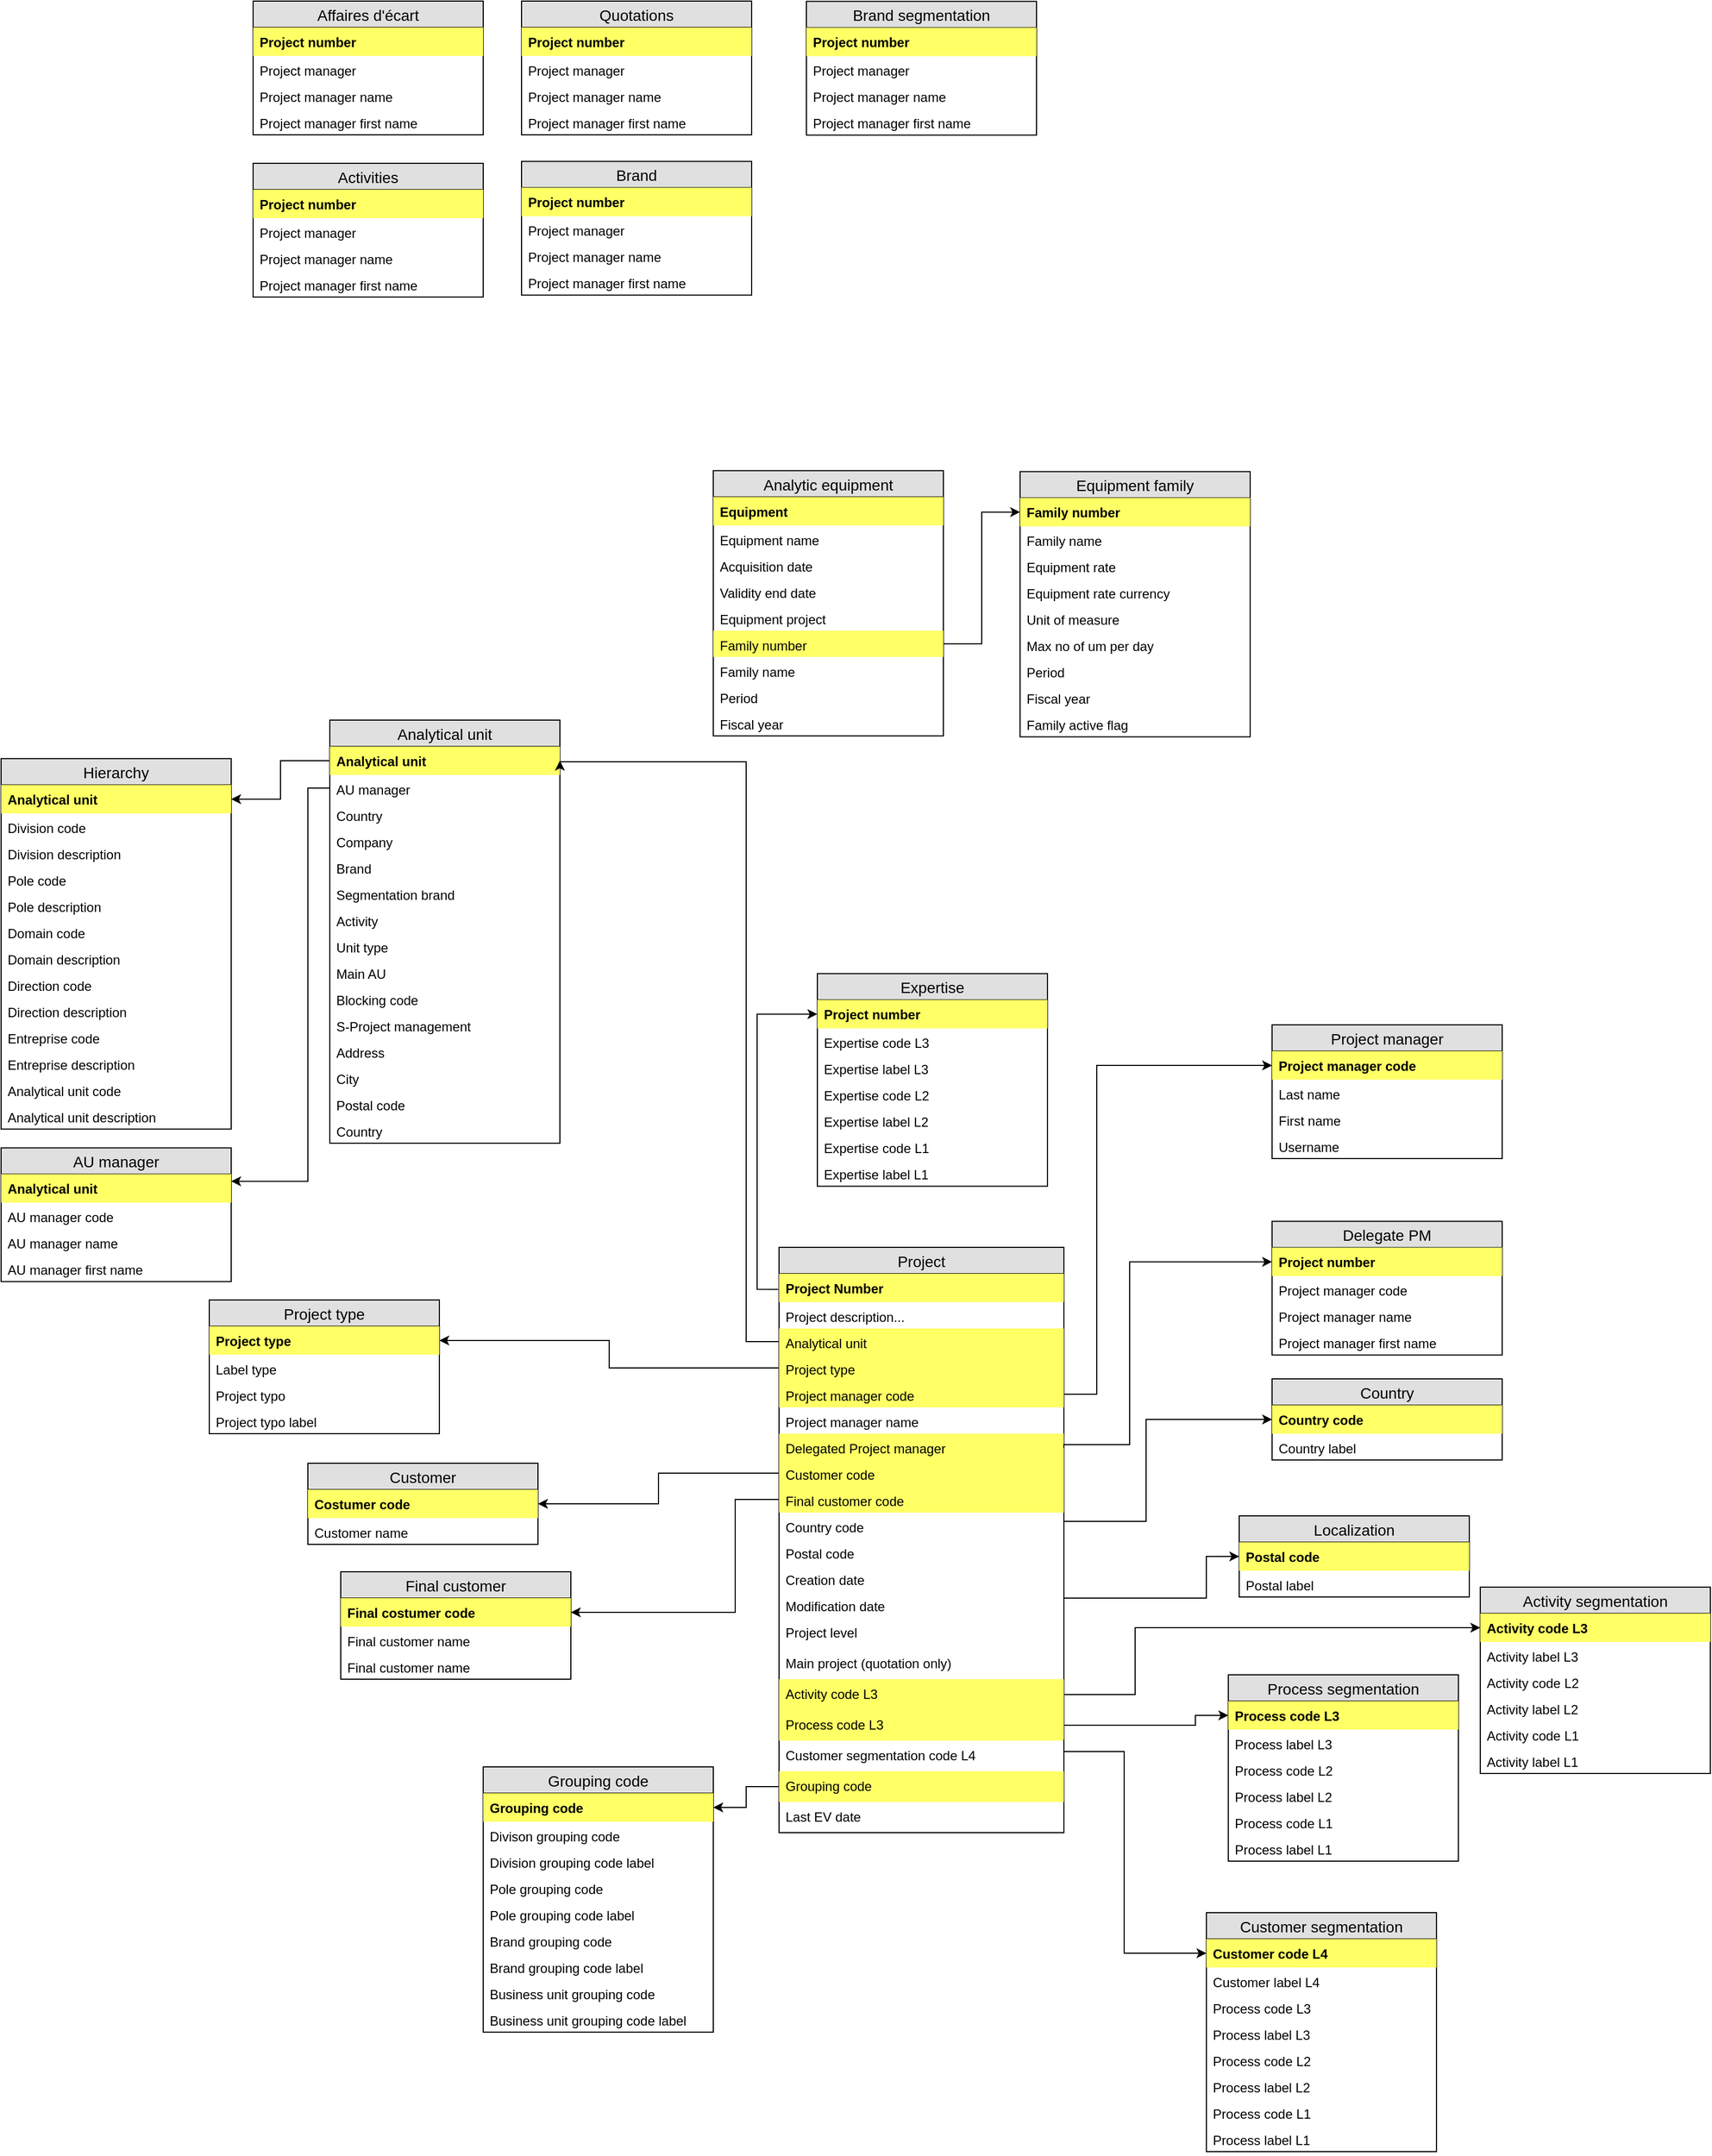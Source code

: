 <mxfile pages="6" version="11.1.5" type="github"><diagram id="z_twg87dkK-BmfiqCGdA" name="Analytics"><mxGraphModel dx="1600" dy="2093" grid="1" gridSize="10" guides="1" tooltips="1" connect="1" arrows="1" fold="1" page="1" pageScale="1" pageWidth="827" pageHeight="1169" math="0" shadow="0"><root><mxCell id="0"/><mxCell id="1" parent="0"/><mxCell id="lDzSUfxi5BvbEKOxiYQz-187" value="Project" style="swimlane;fontStyle=0;childLayout=stackLayout;horizontal=1;startSize=24;fillColor=#e0e0e0;horizontalStack=0;resizeParent=1;resizeParentMax=0;resizeLast=0;collapsible=1;marginBottom=0;swimlaneFillColor=#ffffff;align=center;fontSize=14;" parent="1" vertex="1"><mxGeometry x="780" y="60" width="260" height="534" as="geometry"><mxRectangle x="100" y="70" width="80" height="24" as="alternateBounds"/></mxGeometry></mxCell><mxCell id="lDzSUfxi5BvbEKOxiYQz-188" value="Project Number" style="text;strokeColor=none;fillColor=#FFFF66;spacingLeft=4;spacingRight=4;overflow=hidden;rotatable=0;points=[[0,0.5],[1,0.5]];portConstraint=eastwest;fontSize=12;fontStyle=1" parent="lDzSUfxi5BvbEKOxiYQz-187" vertex="1"><mxGeometry y="24" width="260" height="26" as="geometry"/></mxCell><mxCell id="lDzSUfxi5BvbEKOxiYQz-189" value="Project description..." style="text;strokeColor=none;fillColor=none;spacingLeft=4;spacingRight=4;overflow=hidden;rotatable=0;points=[[0,0.5],[1,0.5]];portConstraint=eastwest;fontSize=12;" parent="lDzSUfxi5BvbEKOxiYQz-187" vertex="1"><mxGeometry y="50" width="260" height="24" as="geometry"/></mxCell><mxCell id="lDzSUfxi5BvbEKOxiYQz-190" value="Analytical unit" style="text;strokeColor=none;fillColor=#FFFF66;spacingLeft=4;spacingRight=4;overflow=hidden;rotatable=0;points=[[0,0.5],[1,0.5]];portConstraint=eastwest;fontSize=12;" parent="lDzSUfxi5BvbEKOxiYQz-187" vertex="1"><mxGeometry y="74" width="260" height="24" as="geometry"/></mxCell><mxCell id="lDzSUfxi5BvbEKOxiYQz-191" value="Project type" style="text;strokeColor=none;fillColor=#FFFF66;spacingLeft=4;spacingRight=4;overflow=hidden;rotatable=0;points=[[0,0.5],[1,0.5]];portConstraint=eastwest;fontSize=12;" parent="lDzSUfxi5BvbEKOxiYQz-187" vertex="1"><mxGeometry y="98" width="260" height="24" as="geometry"/></mxCell><mxCell id="lDzSUfxi5BvbEKOxiYQz-192" value="Project manager code" style="text;strokeColor=none;fillColor=#FFFF66;spacingLeft=4;spacingRight=4;overflow=hidden;rotatable=0;points=[[0,0.5],[1,0.5]];portConstraint=eastwest;fontSize=12;" parent="lDzSUfxi5BvbEKOxiYQz-187" vertex="1"><mxGeometry y="122" width="260" height="24" as="geometry"/></mxCell><mxCell id="lDzSUfxi5BvbEKOxiYQz-193" value="Project manager name" style="text;strokeColor=none;fillColor=none;spacingLeft=4;spacingRight=4;overflow=hidden;rotatable=0;points=[[0,0.5],[1,0.5]];portConstraint=eastwest;fontSize=12;" parent="lDzSUfxi5BvbEKOxiYQz-187" vertex="1"><mxGeometry y="146" width="260" height="24" as="geometry"/></mxCell><mxCell id="lDzSUfxi5BvbEKOxiYQz-194" value="Delegated Project manager" style="text;strokeColor=none;fillColor=#FFFF66;spacingLeft=4;spacingRight=4;overflow=hidden;rotatable=0;points=[[0,0.5],[1,0.5]];portConstraint=eastwest;fontSize=12;" parent="lDzSUfxi5BvbEKOxiYQz-187" vertex="1"><mxGeometry y="170" width="260" height="24" as="geometry"/></mxCell><mxCell id="lDzSUfxi5BvbEKOxiYQz-195" value="Customer code&#10;" style="text;strokeColor=none;fillColor=#FFFF66;spacingLeft=4;spacingRight=4;overflow=hidden;rotatable=0;points=[[0,0.5],[1,0.5]];portConstraint=eastwest;fontSize=12;" parent="lDzSUfxi5BvbEKOxiYQz-187" vertex="1"><mxGeometry y="194" width="260" height="24" as="geometry"/></mxCell><mxCell id="lDzSUfxi5BvbEKOxiYQz-196" value="Final customer code" style="text;strokeColor=none;fillColor=#FFFF66;spacingLeft=4;spacingRight=4;overflow=hidden;rotatable=0;points=[[0,0.5],[1,0.5]];portConstraint=eastwest;fontSize=12;" parent="lDzSUfxi5BvbEKOxiYQz-187" vertex="1"><mxGeometry y="218" width="260" height="24" as="geometry"/></mxCell><mxCell id="lDzSUfxi5BvbEKOxiYQz-197" value="Country code" style="text;strokeColor=none;fillColor=none;spacingLeft=4;spacingRight=4;overflow=hidden;rotatable=0;points=[[0,0.5],[1,0.5]];portConstraint=eastwest;fontSize=12;" parent="lDzSUfxi5BvbEKOxiYQz-187" vertex="1"><mxGeometry y="242" width="260" height="24" as="geometry"/></mxCell><mxCell id="lDzSUfxi5BvbEKOxiYQz-198" value="Postal code" style="text;strokeColor=none;fillColor=none;spacingLeft=4;spacingRight=4;overflow=hidden;rotatable=0;points=[[0,0.5],[1,0.5]];portConstraint=eastwest;fontSize=12;" parent="lDzSUfxi5BvbEKOxiYQz-187" vertex="1"><mxGeometry y="266" width="260" height="24" as="geometry"/></mxCell><mxCell id="lDzSUfxi5BvbEKOxiYQz-199" value="Creation date" style="text;strokeColor=none;fillColor=none;spacingLeft=4;spacingRight=4;overflow=hidden;rotatable=0;points=[[0,0.5],[1,0.5]];portConstraint=eastwest;fontSize=12;" parent="lDzSUfxi5BvbEKOxiYQz-187" vertex="1"><mxGeometry y="290" width="260" height="24" as="geometry"/></mxCell><mxCell id="lDzSUfxi5BvbEKOxiYQz-200" value="Modification date" style="text;strokeColor=none;fillColor=none;spacingLeft=4;spacingRight=4;overflow=hidden;rotatable=0;points=[[0,0.5],[1,0.5]];portConstraint=eastwest;fontSize=12;" parent="lDzSUfxi5BvbEKOxiYQz-187" vertex="1"><mxGeometry y="314" width="260" height="24" as="geometry"/></mxCell><mxCell id="lDzSUfxi5BvbEKOxiYQz-201" value="Project level" style="text;strokeColor=none;fillColor=none;spacingLeft=4;spacingRight=4;overflow=hidden;rotatable=0;points=[[0,0.5],[1,0.5]];portConstraint=eastwest;fontSize=12;" parent="lDzSUfxi5BvbEKOxiYQz-187" vertex="1"><mxGeometry y="338" width="260" height="28" as="geometry"/></mxCell><mxCell id="lDzSUfxi5BvbEKOxiYQz-202" value="Main project (quotation only)" style="text;strokeColor=none;fillColor=none;spacingLeft=4;spacingRight=4;overflow=hidden;rotatable=0;points=[[0,0.5],[1,0.5]];portConstraint=eastwest;fontSize=12;" parent="lDzSUfxi5BvbEKOxiYQz-187" vertex="1"><mxGeometry y="366" width="260" height="28" as="geometry"/></mxCell><mxCell id="lDzSUfxi5BvbEKOxiYQz-203" value="Activity code L3" style="text;strokeColor=none;fillColor=#FFFF66;spacingLeft=4;spacingRight=4;overflow=hidden;rotatable=0;points=[[0,0.5],[1,0.5]];portConstraint=eastwest;fontSize=12;" parent="lDzSUfxi5BvbEKOxiYQz-187" vertex="1"><mxGeometry y="394" width="260" height="28" as="geometry"/></mxCell><mxCell id="lDzSUfxi5BvbEKOxiYQz-204" value="Process code L3" style="text;strokeColor=none;fillColor=#FFFF66;spacingLeft=4;spacingRight=4;overflow=hidden;rotatable=0;points=[[0,0.5],[1,0.5]];portConstraint=eastwest;fontSize=12;" parent="lDzSUfxi5BvbEKOxiYQz-187" vertex="1"><mxGeometry y="422" width="260" height="28" as="geometry"/></mxCell><mxCell id="lDzSUfxi5BvbEKOxiYQz-205" value="Customer segmentation code L4" style="text;strokeColor=none;fillColor=none;spacingLeft=4;spacingRight=4;overflow=hidden;rotatable=0;points=[[0,0.5],[1,0.5]];portConstraint=eastwest;fontSize=12;" parent="lDzSUfxi5BvbEKOxiYQz-187" vertex="1"><mxGeometry y="450" width="260" height="28" as="geometry"/></mxCell><mxCell id="lDzSUfxi5BvbEKOxiYQz-206" value="Grouping code" style="text;strokeColor=none;fillColor=#FFFF66;spacingLeft=4;spacingRight=4;overflow=hidden;rotatable=0;points=[[0,0.5],[1,0.5]];portConstraint=eastwest;fontSize=12;" parent="lDzSUfxi5BvbEKOxiYQz-187" vertex="1"><mxGeometry y="478" width="260" height="28" as="geometry"/></mxCell><mxCell id="lDzSUfxi5BvbEKOxiYQz-207" value="Last EV date" style="text;strokeColor=none;fillColor=none;spacingLeft=4;spacingRight=4;overflow=hidden;rotatable=0;points=[[0,0.5],[1,0.5]];portConstraint=eastwest;fontSize=12;" parent="lDzSUfxi5BvbEKOxiYQz-187" vertex="1"><mxGeometry y="506" width="260" height="28" as="geometry"/></mxCell><mxCell id="lDzSUfxi5BvbEKOxiYQz-208" style="edgeStyle=orthogonalEdgeStyle;rounded=0;orthogonalLoop=1;jettySize=auto;html=1;exitX=0;exitY=0.5;exitDx=0;exitDy=0;" parent="1" source="lDzSUfxi5BvbEKOxiYQz-191" target="lDzSUfxi5BvbEKOxiYQz-210" edge="1"><mxGeometry relative="1" as="geometry"><mxPoint x="300" y="218.235" as="targetPoint"/><Array as="points"/></mxGeometry></mxCell><mxCell id="lDzSUfxi5BvbEKOxiYQz-209" value="Project type" style="swimlane;fontStyle=0;childLayout=stackLayout;horizontal=1;startSize=24;fillColor=#e0e0e0;horizontalStack=0;resizeParent=1;resizeParentMax=0;resizeLast=0;collapsible=1;marginBottom=0;swimlaneFillColor=#ffffff;align=center;fontSize=14;" parent="1" vertex="1"><mxGeometry x="260" y="108" width="210" height="122" as="geometry"><mxRectangle x="100" y="70" width="80" height="24" as="alternateBounds"/></mxGeometry></mxCell><mxCell id="lDzSUfxi5BvbEKOxiYQz-210" value="Project type" style="text;strokeColor=none;fillColor=#FFFF66;spacingLeft=4;spacingRight=4;overflow=hidden;rotatable=0;points=[[0,0.5],[1,0.5]];portConstraint=eastwest;fontSize=12;fontStyle=1" parent="lDzSUfxi5BvbEKOxiYQz-209" vertex="1"><mxGeometry y="24" width="210" height="26" as="geometry"/></mxCell><mxCell id="lDzSUfxi5BvbEKOxiYQz-211" value="Label type" style="text;strokeColor=none;fillColor=none;spacingLeft=4;spacingRight=4;overflow=hidden;rotatable=0;points=[[0,0.5],[1,0.5]];portConstraint=eastwest;fontSize=12;" parent="lDzSUfxi5BvbEKOxiYQz-209" vertex="1"><mxGeometry y="50" width="210" height="24" as="geometry"/></mxCell><mxCell id="lDzSUfxi5BvbEKOxiYQz-212" value="Project typo&#10;" style="text;strokeColor=none;fillColor=none;spacingLeft=4;spacingRight=4;overflow=hidden;rotatable=0;points=[[0,0.5],[1,0.5]];portConstraint=eastwest;fontSize=12;" parent="lDzSUfxi5BvbEKOxiYQz-209" vertex="1"><mxGeometry y="74" width="210" height="24" as="geometry"/></mxCell><mxCell id="lDzSUfxi5BvbEKOxiYQz-213" value="Project typo label" style="text;strokeColor=none;fillColor=none;spacingLeft=4;spacingRight=4;overflow=hidden;rotatable=0;points=[[0,0.5],[1,0.5]];portConstraint=eastwest;fontSize=12;" parent="lDzSUfxi5BvbEKOxiYQz-209" vertex="1"><mxGeometry y="98" width="210" height="24" as="geometry"/></mxCell><mxCell id="lDzSUfxi5BvbEKOxiYQz-214" value="Grouping code" style="swimlane;fontStyle=0;childLayout=stackLayout;horizontal=1;startSize=24;fillColor=#e0e0e0;horizontalStack=0;resizeParent=1;resizeParentMax=0;resizeLast=0;collapsible=1;marginBottom=0;swimlaneFillColor=#ffffff;align=center;fontSize=14;" parent="1" vertex="1"><mxGeometry x="510" y="534" width="210" height="242" as="geometry"><mxRectangle x="100" y="70" width="80" height="24" as="alternateBounds"/></mxGeometry></mxCell><mxCell id="lDzSUfxi5BvbEKOxiYQz-215" value="Grouping code" style="text;strokeColor=none;fillColor=#FFFF66;spacingLeft=4;spacingRight=4;overflow=hidden;rotatable=0;points=[[0,0.5],[1,0.5]];portConstraint=eastwest;fontSize=12;fontStyle=1" parent="lDzSUfxi5BvbEKOxiYQz-214" vertex="1"><mxGeometry y="24" width="210" height="26" as="geometry"/></mxCell><mxCell id="lDzSUfxi5BvbEKOxiYQz-216" value="Divison grouping code" style="text;strokeColor=none;fillColor=none;spacingLeft=4;spacingRight=4;overflow=hidden;rotatable=0;points=[[0,0.5],[1,0.5]];portConstraint=eastwest;fontSize=12;" parent="lDzSUfxi5BvbEKOxiYQz-214" vertex="1"><mxGeometry y="50" width="210" height="24" as="geometry"/></mxCell><mxCell id="lDzSUfxi5BvbEKOxiYQz-217" value="Division grouping code label" style="text;strokeColor=none;fillColor=none;spacingLeft=4;spacingRight=4;overflow=hidden;rotatable=0;points=[[0,0.5],[1,0.5]];portConstraint=eastwest;fontSize=12;" parent="lDzSUfxi5BvbEKOxiYQz-214" vertex="1"><mxGeometry y="74" width="210" height="24" as="geometry"/></mxCell><mxCell id="lDzSUfxi5BvbEKOxiYQz-218" value="Pole grouping code" style="text;strokeColor=none;fillColor=none;spacingLeft=4;spacingRight=4;overflow=hidden;rotatable=0;points=[[0,0.5],[1,0.5]];portConstraint=eastwest;fontSize=12;" parent="lDzSUfxi5BvbEKOxiYQz-214" vertex="1"><mxGeometry y="98" width="210" height="24" as="geometry"/></mxCell><mxCell id="lDzSUfxi5BvbEKOxiYQz-219" value="Pole grouping code label" style="text;strokeColor=none;fillColor=none;spacingLeft=4;spacingRight=4;overflow=hidden;rotatable=0;points=[[0,0.5],[1,0.5]];portConstraint=eastwest;fontSize=12;" parent="lDzSUfxi5BvbEKOxiYQz-214" vertex="1"><mxGeometry y="122" width="210" height="24" as="geometry"/></mxCell><mxCell id="lDzSUfxi5BvbEKOxiYQz-220" value="Brand grouping code" style="text;strokeColor=none;fillColor=none;spacingLeft=4;spacingRight=4;overflow=hidden;rotatable=0;points=[[0,0.5],[1,0.5]];portConstraint=eastwest;fontSize=12;" parent="lDzSUfxi5BvbEKOxiYQz-214" vertex="1"><mxGeometry y="146" width="210" height="24" as="geometry"/></mxCell><mxCell id="lDzSUfxi5BvbEKOxiYQz-221" value="Brand grouping code label" style="text;strokeColor=none;fillColor=none;spacingLeft=4;spacingRight=4;overflow=hidden;rotatable=0;points=[[0,0.5],[1,0.5]];portConstraint=eastwest;fontSize=12;" parent="lDzSUfxi5BvbEKOxiYQz-214" vertex="1"><mxGeometry y="170" width="210" height="24" as="geometry"/></mxCell><mxCell id="lDzSUfxi5BvbEKOxiYQz-222" value="Business unit grouping code" style="text;strokeColor=none;fillColor=none;spacingLeft=4;spacingRight=4;overflow=hidden;rotatable=0;points=[[0,0.5],[1,0.5]];portConstraint=eastwest;fontSize=12;" parent="lDzSUfxi5BvbEKOxiYQz-214" vertex="1"><mxGeometry y="194" width="210" height="24" as="geometry"/></mxCell><mxCell id="lDzSUfxi5BvbEKOxiYQz-223" value="Business unit grouping code label" style="text;strokeColor=none;fillColor=none;spacingLeft=4;spacingRight=4;overflow=hidden;rotatable=0;points=[[0,0.5],[1,0.5]];portConstraint=eastwest;fontSize=12;" parent="lDzSUfxi5BvbEKOxiYQz-214" vertex="1"><mxGeometry y="218" width="210" height="24" as="geometry"/></mxCell><mxCell id="lDzSUfxi5BvbEKOxiYQz-224" style="edgeStyle=orthogonalEdgeStyle;rounded=0;orthogonalLoop=1;jettySize=auto;html=1;exitX=0;exitY=0.5;exitDx=0;exitDy=0;entryX=1;entryY=0.5;entryDx=0;entryDy=0;" parent="1" source="lDzSUfxi5BvbEKOxiYQz-206" target="lDzSUfxi5BvbEKOxiYQz-215" edge="1"><mxGeometry relative="1" as="geometry"><mxPoint x="280.5" y="399.971" as="targetPoint"/><mxPoint x="440.676" y="471.735" as="sourcePoint"/><Array as="points"/></mxGeometry></mxCell><mxCell id="lDzSUfxi5BvbEKOxiYQz-225" value="Activity segmentation" style="swimlane;fontStyle=0;childLayout=stackLayout;horizontal=1;startSize=24;fillColor=#e0e0e0;horizontalStack=0;resizeParent=1;resizeParentMax=0;resizeLast=0;collapsible=1;marginBottom=0;swimlaneFillColor=#ffffff;align=center;fontSize=14;" parent="1" vertex="1"><mxGeometry x="1420" y="370" width="210" height="170" as="geometry"><mxRectangle x="1120" y="240" width="80" height="24" as="alternateBounds"/></mxGeometry></mxCell><mxCell id="lDzSUfxi5BvbEKOxiYQz-226" value="Activity code L3" style="text;strokeColor=none;fillColor=#FFFF66;spacingLeft=4;spacingRight=4;overflow=hidden;rotatable=0;points=[[0,0.5],[1,0.5]];portConstraint=eastwest;fontSize=12;fontStyle=1" parent="lDzSUfxi5BvbEKOxiYQz-225" vertex="1"><mxGeometry y="24" width="210" height="26" as="geometry"/></mxCell><mxCell id="lDzSUfxi5BvbEKOxiYQz-227" value="Activity label L3" style="text;strokeColor=none;fillColor=none;spacingLeft=4;spacingRight=4;overflow=hidden;rotatable=0;points=[[0,0.5],[1,0.5]];portConstraint=eastwest;fontSize=12;" parent="lDzSUfxi5BvbEKOxiYQz-225" vertex="1"><mxGeometry y="50" width="210" height="24" as="geometry"/></mxCell><mxCell id="lDzSUfxi5BvbEKOxiYQz-228" value="Activity code L2" style="text;strokeColor=none;fillColor=none;spacingLeft=4;spacingRight=4;overflow=hidden;rotatable=0;points=[[0,0.5],[1,0.5]];portConstraint=eastwest;fontSize=12;" parent="lDzSUfxi5BvbEKOxiYQz-225" vertex="1"><mxGeometry y="74" width="210" height="24" as="geometry"/></mxCell><mxCell id="lDzSUfxi5BvbEKOxiYQz-229" value="Activity label L2" style="text;strokeColor=none;fillColor=none;spacingLeft=4;spacingRight=4;overflow=hidden;rotatable=0;points=[[0,0.5],[1,0.5]];portConstraint=eastwest;fontSize=12;" parent="lDzSUfxi5BvbEKOxiYQz-225" vertex="1"><mxGeometry y="98" width="210" height="24" as="geometry"/></mxCell><mxCell id="lDzSUfxi5BvbEKOxiYQz-230" value="Activity code L1" style="text;strokeColor=none;fillColor=none;spacingLeft=4;spacingRight=4;overflow=hidden;rotatable=0;points=[[0,0.5],[1,0.5]];portConstraint=eastwest;fontSize=12;" parent="lDzSUfxi5BvbEKOxiYQz-225" vertex="1"><mxGeometry y="122" width="210" height="24" as="geometry"/></mxCell><mxCell id="lDzSUfxi5BvbEKOxiYQz-231" value="Activity label L1" style="text;strokeColor=none;fillColor=none;spacingLeft=4;spacingRight=4;overflow=hidden;rotatable=0;points=[[0,0.5],[1,0.5]];portConstraint=eastwest;fontSize=12;" parent="lDzSUfxi5BvbEKOxiYQz-225" vertex="1"><mxGeometry y="146" width="210" height="24" as="geometry"/></mxCell><mxCell id="lDzSUfxi5BvbEKOxiYQz-232" style="edgeStyle=orthogonalEdgeStyle;rounded=0;orthogonalLoop=1;jettySize=auto;html=1;exitX=1;exitY=0.5;exitDx=0;exitDy=0;entryX=0;entryY=0.5;entryDx=0;entryDy=0;" parent="1" source="lDzSUfxi5BvbEKOxiYQz-203" target="lDzSUfxi5BvbEKOxiYQz-226" edge="1"><mxGeometry relative="1" as="geometry"><mxPoint x="740" y="440" as="targetPoint"/><mxPoint x="787.824" y="420.588" as="sourcePoint"/><Array as="points"><mxPoint x="1105" y="468"/><mxPoint x="1105" y="407"/></Array></mxGeometry></mxCell><mxCell id="lDzSUfxi5BvbEKOxiYQz-233" value="Process segmentation" style="swimlane;fontStyle=0;childLayout=stackLayout;horizontal=1;startSize=24;fillColor=#e0e0e0;horizontalStack=0;resizeParent=1;resizeParentMax=0;resizeLast=0;collapsible=1;marginBottom=0;swimlaneFillColor=#ffffff;align=center;fontSize=14;" parent="1" vertex="1"><mxGeometry x="1190.059" y="450" width="210" height="170" as="geometry"><mxRectangle x="100" y="70" width="80" height="24" as="alternateBounds"/></mxGeometry></mxCell><mxCell id="lDzSUfxi5BvbEKOxiYQz-234" value="Process code L3" style="text;strokeColor=none;fillColor=#FFFF66;spacingLeft=4;spacingRight=4;overflow=hidden;rotatable=0;points=[[0,0.5],[1,0.5]];portConstraint=eastwest;fontSize=12;fontStyle=1" parent="lDzSUfxi5BvbEKOxiYQz-233" vertex="1"><mxGeometry y="24" width="210" height="26" as="geometry"/></mxCell><mxCell id="lDzSUfxi5BvbEKOxiYQz-235" value="Process label L3" style="text;strokeColor=none;fillColor=none;spacingLeft=4;spacingRight=4;overflow=hidden;rotatable=0;points=[[0,0.5],[1,0.5]];portConstraint=eastwest;fontSize=12;" parent="lDzSUfxi5BvbEKOxiYQz-233" vertex="1"><mxGeometry y="50" width="210" height="24" as="geometry"/></mxCell><mxCell id="lDzSUfxi5BvbEKOxiYQz-236" value="Process code L2" style="text;strokeColor=none;fillColor=none;spacingLeft=4;spacingRight=4;overflow=hidden;rotatable=0;points=[[0,0.5],[1,0.5]];portConstraint=eastwest;fontSize=12;" parent="lDzSUfxi5BvbEKOxiYQz-233" vertex="1"><mxGeometry y="74" width="210" height="24" as="geometry"/></mxCell><mxCell id="lDzSUfxi5BvbEKOxiYQz-237" value="Process label L2" style="text;strokeColor=none;fillColor=none;spacingLeft=4;spacingRight=4;overflow=hidden;rotatable=0;points=[[0,0.5],[1,0.5]];portConstraint=eastwest;fontSize=12;" parent="lDzSUfxi5BvbEKOxiYQz-233" vertex="1"><mxGeometry y="98" width="210" height="24" as="geometry"/></mxCell><mxCell id="lDzSUfxi5BvbEKOxiYQz-238" value="Process code L1" style="text;strokeColor=none;fillColor=none;spacingLeft=4;spacingRight=4;overflow=hidden;rotatable=0;points=[[0,0.5],[1,0.5]];portConstraint=eastwest;fontSize=12;" parent="lDzSUfxi5BvbEKOxiYQz-233" vertex="1"><mxGeometry y="122" width="210" height="24" as="geometry"/></mxCell><mxCell id="lDzSUfxi5BvbEKOxiYQz-239" value="Process label L1" style="text;strokeColor=none;fillColor=none;spacingLeft=4;spacingRight=4;overflow=hidden;rotatable=0;points=[[0,0.5],[1,0.5]];portConstraint=eastwest;fontSize=12;" parent="lDzSUfxi5BvbEKOxiYQz-233" vertex="1"><mxGeometry y="146" width="210" height="24" as="geometry"/></mxCell><mxCell id="lDzSUfxi5BvbEKOxiYQz-240" style="edgeStyle=orthogonalEdgeStyle;rounded=0;orthogonalLoop=1;jettySize=auto;html=1;exitX=1;exitY=0.5;exitDx=0;exitDy=0;entryX=0;entryY=0.5;entryDx=0;entryDy=0;" parent="1" source="lDzSUfxi5BvbEKOxiYQz-204" target="lDzSUfxi5BvbEKOxiYQz-234" edge="1"><mxGeometry relative="1" as="geometry"><mxPoint x="1170" y="520" as="targetPoint"/><mxPoint x="680.176" y="502.353" as="sourcePoint"/><Array as="points"><mxPoint x="1160" y="496"/><mxPoint x="1160" y="487"/></Array></mxGeometry></mxCell><mxCell id="lDzSUfxi5BvbEKOxiYQz-241" value="Project manager" style="swimlane;fontStyle=0;childLayout=stackLayout;horizontal=1;startSize=24;fillColor=#e0e0e0;horizontalStack=0;resizeParent=1;resizeParentMax=0;resizeLast=0;collapsible=1;marginBottom=0;swimlaneFillColor=#ffffff;align=center;fontSize=14;" parent="1" vertex="1"><mxGeometry x="1230" y="-143" width="210" height="122" as="geometry"><mxRectangle x="100" y="70" width="80" height="24" as="alternateBounds"/></mxGeometry></mxCell><mxCell id="lDzSUfxi5BvbEKOxiYQz-242" value="Project manager code" style="text;strokeColor=none;fillColor=#FFFF66;spacingLeft=4;spacingRight=4;overflow=hidden;rotatable=0;points=[[0,0.5],[1,0.5]];portConstraint=eastwest;fontSize=12;fontStyle=1" parent="lDzSUfxi5BvbEKOxiYQz-241" vertex="1"><mxGeometry y="24" width="210" height="26" as="geometry"/></mxCell><mxCell id="lDzSUfxi5BvbEKOxiYQz-243" value="Last name" style="text;strokeColor=none;fillColor=none;spacingLeft=4;spacingRight=4;overflow=hidden;rotatable=0;points=[[0,0.5],[1,0.5]];portConstraint=eastwest;fontSize=12;" parent="lDzSUfxi5BvbEKOxiYQz-241" vertex="1"><mxGeometry y="50" width="210" height="24" as="geometry"/></mxCell><mxCell id="lDzSUfxi5BvbEKOxiYQz-244" value="First name" style="text;strokeColor=none;fillColor=none;spacingLeft=4;spacingRight=4;overflow=hidden;rotatable=0;points=[[0,0.5],[1,0.5]];portConstraint=eastwest;fontSize=12;" parent="lDzSUfxi5BvbEKOxiYQz-241" vertex="1"><mxGeometry y="74" width="210" height="24" as="geometry"/></mxCell><mxCell id="lDzSUfxi5BvbEKOxiYQz-245" value="Username" style="text;strokeColor=none;fillColor=none;spacingLeft=4;spacingRight=4;overflow=hidden;rotatable=0;points=[[0,0.5],[1,0.5]];portConstraint=eastwest;fontSize=12;" parent="lDzSUfxi5BvbEKOxiYQz-241" vertex="1"><mxGeometry y="98" width="210" height="24" as="geometry"/></mxCell><mxCell id="lDzSUfxi5BvbEKOxiYQz-246" value="Customer" style="swimlane;fontStyle=0;childLayout=stackLayout;horizontal=1;startSize=24;fillColor=#e0e0e0;horizontalStack=0;resizeParent=1;resizeParentMax=0;resizeLast=0;collapsible=1;marginBottom=0;swimlaneFillColor=#ffffff;align=center;fontSize=14;" parent="1" vertex="1"><mxGeometry x="350" y="257" width="210" height="74" as="geometry"><mxRectangle x="100" y="70" width="80" height="24" as="alternateBounds"/></mxGeometry></mxCell><mxCell id="lDzSUfxi5BvbEKOxiYQz-247" value="Costumer code" style="text;strokeColor=none;fillColor=#FFFF66;spacingLeft=4;spacingRight=4;overflow=hidden;rotatable=0;points=[[0,0.5],[1,0.5]];portConstraint=eastwest;fontSize=12;fontStyle=1" parent="lDzSUfxi5BvbEKOxiYQz-246" vertex="1"><mxGeometry y="24" width="210" height="26" as="geometry"/></mxCell><mxCell id="lDzSUfxi5BvbEKOxiYQz-248" value="Customer name" style="text;strokeColor=none;fillColor=none;spacingLeft=4;spacingRight=4;overflow=hidden;rotatable=0;points=[[0,0.5],[1,0.5]];portConstraint=eastwest;fontSize=12;" parent="lDzSUfxi5BvbEKOxiYQz-246" vertex="1"><mxGeometry y="50" width="210" height="24" as="geometry"/></mxCell><mxCell id="lDzSUfxi5BvbEKOxiYQz-249" style="edgeStyle=orthogonalEdgeStyle;rounded=0;orthogonalLoop=1;jettySize=auto;html=1;exitX=0;exitY=0.5;exitDx=0;exitDy=0;entryX=1;entryY=0.5;entryDx=0;entryDy=0;" parent="1" source="lDzSUfxi5BvbEKOxiYQz-195" target="lDzSUfxi5BvbEKOxiYQz-247" edge="1"><mxGeometry relative="1" as="geometry"><mxPoint x="260.5" y="239.971" as="targetPoint"/><mxPoint x="400" y="270" as="sourcePoint"/><Array as="points"/></mxGeometry></mxCell><mxCell id="lDzSUfxi5BvbEKOxiYQz-250" value="Final customer" style="swimlane;fontStyle=0;childLayout=stackLayout;horizontal=1;startSize=24;fillColor=#e0e0e0;horizontalStack=0;resizeParent=1;resizeParentMax=0;resizeLast=0;collapsible=1;marginBottom=0;swimlaneFillColor=#ffffff;align=center;fontSize=14;" parent="1" vertex="1"><mxGeometry x="380" y="356" width="210" height="98" as="geometry"><mxRectangle x="100" y="70" width="80" height="24" as="alternateBounds"/></mxGeometry></mxCell><mxCell id="lDzSUfxi5BvbEKOxiYQz-251" value="Final costumer code" style="text;strokeColor=none;fillColor=#FFFF66;spacingLeft=4;spacingRight=4;overflow=hidden;rotatable=0;points=[[0,0.5],[1,0.5]];portConstraint=eastwest;fontSize=12;fontStyle=1" parent="lDzSUfxi5BvbEKOxiYQz-250" vertex="1"><mxGeometry y="24" width="210" height="26" as="geometry"/></mxCell><mxCell id="lDzSUfxi5BvbEKOxiYQz-252" value="Final customer name" style="text;strokeColor=none;fillColor=none;spacingLeft=4;spacingRight=4;overflow=hidden;rotatable=0;points=[[0,0.5],[1,0.5]];portConstraint=eastwest;fontSize=12;" parent="lDzSUfxi5BvbEKOxiYQz-250" vertex="1"><mxGeometry y="50" width="210" height="24" as="geometry"/></mxCell><mxCell id="lDzSUfxi5BvbEKOxiYQz-253" value="Final customer name" style="text;strokeColor=none;fillColor=none;spacingLeft=4;spacingRight=4;overflow=hidden;rotatable=0;points=[[0,0.5],[1,0.5]];portConstraint=eastwest;fontSize=12;" parent="lDzSUfxi5BvbEKOxiYQz-250" vertex="1"><mxGeometry y="74" width="210" height="24" as="geometry"/></mxCell><mxCell id="lDzSUfxi5BvbEKOxiYQz-254" style="edgeStyle=orthogonalEdgeStyle;rounded=0;orthogonalLoop=1;jettySize=auto;html=1;exitX=0;exitY=0.5;exitDx=0;exitDy=0;entryX=1;entryY=0.5;entryDx=0;entryDy=0;" parent="1" source="lDzSUfxi5BvbEKOxiYQz-196" target="lDzSUfxi5BvbEKOxiYQz-251" edge="1"><mxGeometry relative="1" as="geometry"><mxPoint x="640" y="393" as="targetPoint"/><mxPoint x="420.176" y="329.971" as="sourcePoint"/><Array as="points"><mxPoint x="740" y="290"/><mxPoint x="740" y="393"/></Array></mxGeometry></mxCell><mxCell id="lDzSUfxi5BvbEKOxiYQz-255" value="Country" style="swimlane;fontStyle=0;childLayout=stackLayout;horizontal=1;startSize=24;fillColor=#e0e0e0;horizontalStack=0;resizeParent=1;resizeParentMax=0;resizeLast=0;collapsible=1;marginBottom=0;swimlaneFillColor=#ffffff;align=center;fontSize=14;" parent="1" vertex="1"><mxGeometry x="1230" y="180" width="210" height="74" as="geometry"><mxRectangle x="1120" y="240" width="80" height="24" as="alternateBounds"/></mxGeometry></mxCell><mxCell id="lDzSUfxi5BvbEKOxiYQz-256" value="Country code" style="text;strokeColor=none;fillColor=#FFFF66;spacingLeft=4;spacingRight=4;overflow=hidden;rotatable=0;points=[[0,0.5],[1,0.5]];portConstraint=eastwest;fontSize=12;fontStyle=1" parent="lDzSUfxi5BvbEKOxiYQz-255" vertex="1"><mxGeometry y="24" width="210" height="26" as="geometry"/></mxCell><mxCell id="lDzSUfxi5BvbEKOxiYQz-257" value="Country label" style="text;strokeColor=none;fillColor=none;spacingLeft=4;spacingRight=4;overflow=hidden;rotatable=0;points=[[0,0.5],[1,0.5]];portConstraint=eastwest;fontSize=12;" parent="lDzSUfxi5BvbEKOxiYQz-255" vertex="1"><mxGeometry y="50" width="210" height="24" as="geometry"/></mxCell><mxCell id="lDzSUfxi5BvbEKOxiYQz-258" style="edgeStyle=orthogonalEdgeStyle;rounded=0;orthogonalLoop=1;jettySize=auto;html=1;exitX=1;exitY=0.5;exitDx=0;exitDy=0;entryX=0;entryY=0.5;entryDx=0;entryDy=0;" parent="1" source="lDzSUfxi5BvbEKOxiYQz-197" target="lDzSUfxi5BvbEKOxiYQz-256" edge="1"><mxGeometry relative="1" as="geometry"><mxPoint x="1180" y="277" as="targetPoint"/><mxPoint x="1050" y="240" as="sourcePoint"/><Array as="points"><mxPoint x="1040" y="310"/><mxPoint x="1115" y="310"/><mxPoint x="1115" y="217"/></Array></mxGeometry></mxCell><mxCell id="lDzSUfxi5BvbEKOxiYQz-259" value="Localization" style="swimlane;fontStyle=0;childLayout=stackLayout;horizontal=1;startSize=24;fillColor=#e0e0e0;horizontalStack=0;resizeParent=1;resizeParentMax=0;resizeLast=0;collapsible=1;marginBottom=0;swimlaneFillColor=#ffffff;align=center;fontSize=14;" parent="1" vertex="1"><mxGeometry x="1200" y="305" width="210" height="74" as="geometry"><mxRectangle x="1120" y="240" width="80" height="24" as="alternateBounds"/></mxGeometry></mxCell><mxCell id="lDzSUfxi5BvbEKOxiYQz-260" value="Postal code" style="text;strokeColor=none;fillColor=#FFFF66;spacingLeft=4;spacingRight=4;overflow=hidden;rotatable=0;points=[[0,0.5],[1,0.5]];portConstraint=eastwest;fontSize=12;fontStyle=1" parent="lDzSUfxi5BvbEKOxiYQz-259" vertex="1"><mxGeometry y="24" width="210" height="26" as="geometry"/></mxCell><mxCell id="lDzSUfxi5BvbEKOxiYQz-261" value="Postal label" style="text;strokeColor=none;fillColor=none;spacingLeft=4;spacingRight=4;overflow=hidden;rotatable=0;points=[[0,0.5],[1,0.5]];portConstraint=eastwest;fontSize=12;" parent="lDzSUfxi5BvbEKOxiYQz-259" vertex="1"><mxGeometry y="50" width="210" height="24" as="geometry"/></mxCell><mxCell id="lDzSUfxi5BvbEKOxiYQz-262" style="edgeStyle=orthogonalEdgeStyle;rounded=0;orthogonalLoop=1;jettySize=auto;html=1;exitX=1;exitY=0.5;exitDx=0;exitDy=0;entryX=0;entryY=0.5;entryDx=0;entryDy=0;" parent="1" source="lDzSUfxi5BvbEKOxiYQz-198" target="lDzSUfxi5BvbEKOxiYQz-260" edge="1"><mxGeometry relative="1" as="geometry"><mxPoint x="1180" y="340" as="targetPoint"/><mxPoint x="1040" y="323" as="sourcePoint"/><Array as="points"><mxPoint x="1040" y="380"/><mxPoint x="1170" y="380"/><mxPoint x="1170" y="342"/></Array></mxGeometry></mxCell><mxCell id="lDzSUfxi5BvbEKOxiYQz-263" value="Customer segmentation" style="swimlane;fontStyle=0;childLayout=stackLayout;horizontal=1;startSize=24;fillColor=#e0e0e0;horizontalStack=0;resizeParent=1;resizeParentMax=0;resizeLast=0;collapsible=1;marginBottom=0;swimlaneFillColor=#ffffff;align=center;fontSize=14;" parent="1" vertex="1"><mxGeometry x="1170.059" y="667" width="210" height="218" as="geometry"><mxRectangle x="100" y="70" width="80" height="24" as="alternateBounds"/></mxGeometry></mxCell><mxCell id="lDzSUfxi5BvbEKOxiYQz-264" value="Customer code L4" style="text;strokeColor=none;fillColor=#FFFF66;spacingLeft=4;spacingRight=4;overflow=hidden;rotatable=0;points=[[0,0.5],[1,0.5]];portConstraint=eastwest;fontSize=12;fontStyle=1" parent="lDzSUfxi5BvbEKOxiYQz-263" vertex="1"><mxGeometry y="24" width="210" height="26" as="geometry"/></mxCell><mxCell id="lDzSUfxi5BvbEKOxiYQz-265" value="Customer label L4" style="text;strokeColor=none;fillColor=none;spacingLeft=4;spacingRight=4;overflow=hidden;rotatable=0;points=[[0,0.5],[1,0.5]];portConstraint=eastwest;fontSize=12;" parent="lDzSUfxi5BvbEKOxiYQz-263" vertex="1"><mxGeometry y="50" width="210" height="24" as="geometry"/></mxCell><mxCell id="lDzSUfxi5BvbEKOxiYQz-266" value="Process code L3" style="text;strokeColor=none;fillColor=none;spacingLeft=4;spacingRight=4;overflow=hidden;rotatable=0;points=[[0,0.5],[1,0.5]];portConstraint=eastwest;fontSize=12;" parent="lDzSUfxi5BvbEKOxiYQz-263" vertex="1"><mxGeometry y="74" width="210" height="24" as="geometry"/></mxCell><mxCell id="lDzSUfxi5BvbEKOxiYQz-267" value="Process label L3" style="text;strokeColor=none;fillColor=none;spacingLeft=4;spacingRight=4;overflow=hidden;rotatable=0;points=[[0,0.5],[1,0.5]];portConstraint=eastwest;fontSize=12;" parent="lDzSUfxi5BvbEKOxiYQz-263" vertex="1"><mxGeometry y="98" width="210" height="24" as="geometry"/></mxCell><mxCell id="lDzSUfxi5BvbEKOxiYQz-268" value="Process code L2" style="text;strokeColor=none;fillColor=none;spacingLeft=4;spacingRight=4;overflow=hidden;rotatable=0;points=[[0,0.5],[1,0.5]];portConstraint=eastwest;fontSize=12;" parent="lDzSUfxi5BvbEKOxiYQz-263" vertex="1"><mxGeometry y="122" width="210" height="24" as="geometry"/></mxCell><mxCell id="lDzSUfxi5BvbEKOxiYQz-269" value="Process label L2" style="text;strokeColor=none;fillColor=none;spacingLeft=4;spacingRight=4;overflow=hidden;rotatable=0;points=[[0,0.5],[1,0.5]];portConstraint=eastwest;fontSize=12;" parent="lDzSUfxi5BvbEKOxiYQz-263" vertex="1"><mxGeometry y="146" width="210" height="24" as="geometry"/></mxCell><mxCell id="lDzSUfxi5BvbEKOxiYQz-270" value="Process code L1" style="text;strokeColor=none;fillColor=none;spacingLeft=4;spacingRight=4;overflow=hidden;rotatable=0;points=[[0,0.5],[1,0.5]];portConstraint=eastwest;fontSize=12;" parent="lDzSUfxi5BvbEKOxiYQz-263" vertex="1"><mxGeometry y="170" width="210" height="24" as="geometry"/></mxCell><mxCell id="lDzSUfxi5BvbEKOxiYQz-271" value="Process label L1" style="text;strokeColor=none;fillColor=none;spacingLeft=4;spacingRight=4;overflow=hidden;rotatable=0;points=[[0,0.5],[1,0.5]];portConstraint=eastwest;fontSize=12;" parent="lDzSUfxi5BvbEKOxiYQz-263" vertex="1"><mxGeometry y="194" width="210" height="24" as="geometry"/></mxCell><mxCell id="lDzSUfxi5BvbEKOxiYQz-272" style="edgeStyle=orthogonalEdgeStyle;rounded=0;orthogonalLoop=1;jettySize=auto;html=1;exitX=1;exitY=0.5;exitDx=0;exitDy=0;entryX=0;entryY=0.5;entryDx=0;entryDy=0;" parent="1" target="lDzSUfxi5BvbEKOxiYQz-264" edge="1"><mxGeometry relative="1" as="geometry"><mxPoint x="1200" y="531.5" as="targetPoint"/><mxPoint x="1040" y="509" as="sourcePoint"/><Array as="points"><mxPoint x="1040" y="520"/><mxPoint x="1095" y="520"/><mxPoint x="1095" y="704"/></Array></mxGeometry></mxCell><mxCell id="lDzSUfxi5BvbEKOxiYQz-273" value="Analytical unit" style="swimlane;fontStyle=0;childLayout=stackLayout;horizontal=1;startSize=24;fillColor=#e0e0e0;horizontalStack=0;resizeParent=1;resizeParentMax=0;resizeLast=0;collapsible=1;marginBottom=0;swimlaneFillColor=#ffffff;align=center;fontSize=14;" parent="1" vertex="1"><mxGeometry x="370" y="-421" width="210" height="386" as="geometry"><mxRectangle x="100" y="70" width="80" height="24" as="alternateBounds"/></mxGeometry></mxCell><mxCell id="lDzSUfxi5BvbEKOxiYQz-274" value="Analytical unit" style="text;strokeColor=none;fillColor=#FFFF66;spacingLeft=4;spacingRight=4;overflow=hidden;rotatable=0;points=[[0,0.5],[1,0.5]];portConstraint=eastwest;fontSize=12;fontStyle=1" parent="lDzSUfxi5BvbEKOxiYQz-273" vertex="1"><mxGeometry y="24" width="210" height="26" as="geometry"/></mxCell><mxCell id="lDzSUfxi5BvbEKOxiYQz-275" value="AU manager" style="text;strokeColor=none;fillColor=none;spacingLeft=4;spacingRight=4;overflow=hidden;rotatable=0;points=[[0,0.5],[1,0.5]];portConstraint=eastwest;fontSize=12;" parent="lDzSUfxi5BvbEKOxiYQz-273" vertex="1"><mxGeometry y="50" width="210" height="24" as="geometry"/></mxCell><mxCell id="lDzSUfxi5BvbEKOxiYQz-276" value="Country" style="text;strokeColor=none;fillColor=none;spacingLeft=4;spacingRight=4;overflow=hidden;rotatable=0;points=[[0,0.5],[1,0.5]];portConstraint=eastwest;fontSize=12;" parent="lDzSUfxi5BvbEKOxiYQz-273" vertex="1"><mxGeometry y="74" width="210" height="24" as="geometry"/></mxCell><mxCell id="lDzSUfxi5BvbEKOxiYQz-277" value="Company" style="text;strokeColor=none;fillColor=none;spacingLeft=4;spacingRight=4;overflow=hidden;rotatable=0;points=[[0,0.5],[1,0.5]];portConstraint=eastwest;fontSize=12;" parent="lDzSUfxi5BvbEKOxiYQz-273" vertex="1"><mxGeometry y="98" width="210" height="24" as="geometry"/></mxCell><mxCell id="lDzSUfxi5BvbEKOxiYQz-278" value="Brand" style="text;strokeColor=none;fillColor=none;spacingLeft=4;spacingRight=4;overflow=hidden;rotatable=0;points=[[0,0.5],[1,0.5]];portConstraint=eastwest;fontSize=12;" parent="lDzSUfxi5BvbEKOxiYQz-273" vertex="1"><mxGeometry y="122" width="210" height="24" as="geometry"/></mxCell><mxCell id="lDzSUfxi5BvbEKOxiYQz-279" value="Segmentation brand" style="text;strokeColor=none;fillColor=none;spacingLeft=4;spacingRight=4;overflow=hidden;rotatable=0;points=[[0,0.5],[1,0.5]];portConstraint=eastwest;fontSize=12;" parent="lDzSUfxi5BvbEKOxiYQz-273" vertex="1"><mxGeometry y="146" width="210" height="24" as="geometry"/></mxCell><mxCell id="lDzSUfxi5BvbEKOxiYQz-280" value="Activity" style="text;strokeColor=none;fillColor=none;spacingLeft=4;spacingRight=4;overflow=hidden;rotatable=0;points=[[0,0.5],[1,0.5]];portConstraint=eastwest;fontSize=12;" parent="lDzSUfxi5BvbEKOxiYQz-273" vertex="1"><mxGeometry y="170" width="210" height="24" as="geometry"/></mxCell><mxCell id="lDzSUfxi5BvbEKOxiYQz-281" value="Unit type" style="text;strokeColor=none;fillColor=none;spacingLeft=4;spacingRight=4;overflow=hidden;rotatable=0;points=[[0,0.5],[1,0.5]];portConstraint=eastwest;fontSize=12;" parent="lDzSUfxi5BvbEKOxiYQz-273" vertex="1"><mxGeometry y="194" width="210" height="24" as="geometry"/></mxCell><mxCell id="lDzSUfxi5BvbEKOxiYQz-282" value="Main AU" style="text;strokeColor=none;fillColor=none;spacingLeft=4;spacingRight=4;overflow=hidden;rotatable=0;points=[[0,0.5],[1,0.5]];portConstraint=eastwest;fontSize=12;" parent="lDzSUfxi5BvbEKOxiYQz-273" vertex="1"><mxGeometry y="218" width="210" height="24" as="geometry"/></mxCell><mxCell id="lDzSUfxi5BvbEKOxiYQz-283" value="Blocking code" style="text;strokeColor=none;fillColor=none;spacingLeft=4;spacingRight=4;overflow=hidden;rotatable=0;points=[[0,0.5],[1,0.5]];portConstraint=eastwest;fontSize=12;" parent="lDzSUfxi5BvbEKOxiYQz-273" vertex="1"><mxGeometry y="242" width="210" height="24" as="geometry"/></mxCell><mxCell id="lDzSUfxi5BvbEKOxiYQz-284" value="S-Project management" style="text;strokeColor=none;fillColor=none;spacingLeft=4;spacingRight=4;overflow=hidden;rotatable=0;points=[[0,0.5],[1,0.5]];portConstraint=eastwest;fontSize=12;" parent="lDzSUfxi5BvbEKOxiYQz-273" vertex="1"><mxGeometry y="266" width="210" height="24" as="geometry"/></mxCell><mxCell id="lDzSUfxi5BvbEKOxiYQz-285" value="Address" style="text;strokeColor=none;fillColor=none;spacingLeft=4;spacingRight=4;overflow=hidden;rotatable=0;points=[[0,0.5],[1,0.5]];portConstraint=eastwest;fontSize=12;" parent="lDzSUfxi5BvbEKOxiYQz-273" vertex="1"><mxGeometry y="290" width="210" height="24" as="geometry"/></mxCell><mxCell id="lDzSUfxi5BvbEKOxiYQz-286" value="City" style="text;strokeColor=none;fillColor=none;spacingLeft=4;spacingRight=4;overflow=hidden;rotatable=0;points=[[0,0.5],[1,0.5]];portConstraint=eastwest;fontSize=12;" parent="lDzSUfxi5BvbEKOxiYQz-273" vertex="1"><mxGeometry y="314" width="210" height="24" as="geometry"/></mxCell><mxCell id="lDzSUfxi5BvbEKOxiYQz-287" value="Postal code" style="text;strokeColor=none;fillColor=none;spacingLeft=4;spacingRight=4;overflow=hidden;rotatable=0;points=[[0,0.5],[1,0.5]];portConstraint=eastwest;fontSize=12;" parent="lDzSUfxi5BvbEKOxiYQz-273" vertex="1"><mxGeometry y="338" width="210" height="24" as="geometry"/></mxCell><mxCell id="lDzSUfxi5BvbEKOxiYQz-288" value="Country" style="text;strokeColor=none;fillColor=none;spacingLeft=4;spacingRight=4;overflow=hidden;rotatable=0;points=[[0,0.5],[1,0.5]];portConstraint=eastwest;fontSize=12;" parent="lDzSUfxi5BvbEKOxiYQz-273" vertex="1"><mxGeometry y="362" width="210" height="24" as="geometry"/></mxCell><mxCell id="lDzSUfxi5BvbEKOxiYQz-289" style="edgeStyle=orthogonalEdgeStyle;rounded=0;orthogonalLoop=1;jettySize=auto;html=1;exitX=0;exitY=0.5;exitDx=0;exitDy=0;entryX=1;entryY=0.5;entryDx=0;entryDy=0;" parent="1" source="lDzSUfxi5BvbEKOxiYQz-190" target="lDzSUfxi5BvbEKOxiYQz-274" edge="1"><mxGeometry relative="1" as="geometry"><mxPoint x="670" y="-170" as="targetPoint"/><Array as="points"><mxPoint x="750" y="146"/><mxPoint x="750" y="-383"/></Array><mxPoint x="790" y="180" as="sourcePoint"/></mxGeometry></mxCell><mxCell id="lDzSUfxi5BvbEKOxiYQz-290" value="Hierarchy" style="swimlane;fontStyle=0;childLayout=stackLayout;horizontal=1;startSize=24;fillColor=#e0e0e0;horizontalStack=0;resizeParent=1;resizeParentMax=0;resizeLast=0;collapsible=1;marginBottom=0;swimlaneFillColor=#ffffff;align=center;fontSize=14;" parent="1" vertex="1"><mxGeometry x="70" y="-385.882" width="210" height="338" as="geometry"><mxRectangle x="100" y="70" width="80" height="24" as="alternateBounds"/></mxGeometry></mxCell><mxCell id="lDzSUfxi5BvbEKOxiYQz-291" value="Analytical unit" style="text;strokeColor=none;fillColor=#FFFF66;spacingLeft=4;spacingRight=4;overflow=hidden;rotatable=0;points=[[0,0.5],[1,0.5]];portConstraint=eastwest;fontSize=12;fontStyle=1" parent="lDzSUfxi5BvbEKOxiYQz-290" vertex="1"><mxGeometry y="24" width="210" height="26" as="geometry"/></mxCell><mxCell id="lDzSUfxi5BvbEKOxiYQz-292" value="Division code" style="text;strokeColor=none;fillColor=none;spacingLeft=4;spacingRight=4;overflow=hidden;rotatable=0;points=[[0,0.5],[1,0.5]];portConstraint=eastwest;fontSize=12;" parent="lDzSUfxi5BvbEKOxiYQz-290" vertex="1"><mxGeometry y="50" width="210" height="24" as="geometry"/></mxCell><mxCell id="lDzSUfxi5BvbEKOxiYQz-293" value="Division description" style="text;strokeColor=none;fillColor=none;spacingLeft=4;spacingRight=4;overflow=hidden;rotatable=0;points=[[0,0.5],[1,0.5]];portConstraint=eastwest;fontSize=12;" parent="lDzSUfxi5BvbEKOxiYQz-290" vertex="1"><mxGeometry y="74" width="210" height="24" as="geometry"/></mxCell><mxCell id="lDzSUfxi5BvbEKOxiYQz-294" value="Pole code&#10;" style="text;strokeColor=none;fillColor=none;spacingLeft=4;spacingRight=4;overflow=hidden;rotatable=0;points=[[0,0.5],[1,0.5]];portConstraint=eastwest;fontSize=12;" parent="lDzSUfxi5BvbEKOxiYQz-290" vertex="1"><mxGeometry y="98" width="210" height="24" as="geometry"/></mxCell><mxCell id="lDzSUfxi5BvbEKOxiYQz-295" value="Pole description" style="text;strokeColor=none;fillColor=none;spacingLeft=4;spacingRight=4;overflow=hidden;rotatable=0;points=[[0,0.5],[1,0.5]];portConstraint=eastwest;fontSize=12;" parent="lDzSUfxi5BvbEKOxiYQz-290" vertex="1"><mxGeometry y="122" width="210" height="24" as="geometry"/></mxCell><mxCell id="lDzSUfxi5BvbEKOxiYQz-296" value="Domain code" style="text;strokeColor=none;fillColor=none;spacingLeft=4;spacingRight=4;overflow=hidden;rotatable=0;points=[[0,0.5],[1,0.5]];portConstraint=eastwest;fontSize=12;" parent="lDzSUfxi5BvbEKOxiYQz-290" vertex="1"><mxGeometry y="146" width="210" height="24" as="geometry"/></mxCell><mxCell id="lDzSUfxi5BvbEKOxiYQz-297" value="Domain description" style="text;strokeColor=none;fillColor=none;spacingLeft=4;spacingRight=4;overflow=hidden;rotatable=0;points=[[0,0.5],[1,0.5]];portConstraint=eastwest;fontSize=12;" parent="lDzSUfxi5BvbEKOxiYQz-290" vertex="1"><mxGeometry y="170" width="210" height="24" as="geometry"/></mxCell><mxCell id="lDzSUfxi5BvbEKOxiYQz-298" value="Direction code" style="text;strokeColor=none;fillColor=none;spacingLeft=4;spacingRight=4;overflow=hidden;rotatable=0;points=[[0,0.5],[1,0.5]];portConstraint=eastwest;fontSize=12;" parent="lDzSUfxi5BvbEKOxiYQz-290" vertex="1"><mxGeometry y="194" width="210" height="24" as="geometry"/></mxCell><mxCell id="lDzSUfxi5BvbEKOxiYQz-299" value="Direction description" style="text;strokeColor=none;fillColor=none;spacingLeft=4;spacingRight=4;overflow=hidden;rotatable=0;points=[[0,0.5],[1,0.5]];portConstraint=eastwest;fontSize=12;" parent="lDzSUfxi5BvbEKOxiYQz-290" vertex="1"><mxGeometry y="218" width="210" height="24" as="geometry"/></mxCell><mxCell id="lDzSUfxi5BvbEKOxiYQz-300" value="Entreprise code" style="text;strokeColor=none;fillColor=none;spacingLeft=4;spacingRight=4;overflow=hidden;rotatable=0;points=[[0,0.5],[1,0.5]];portConstraint=eastwest;fontSize=12;" parent="lDzSUfxi5BvbEKOxiYQz-290" vertex="1"><mxGeometry y="242" width="210" height="24" as="geometry"/></mxCell><mxCell id="lDzSUfxi5BvbEKOxiYQz-301" value="Entreprise description" style="text;strokeColor=none;fillColor=none;spacingLeft=4;spacingRight=4;overflow=hidden;rotatable=0;points=[[0,0.5],[1,0.5]];portConstraint=eastwest;fontSize=12;" parent="lDzSUfxi5BvbEKOxiYQz-290" vertex="1"><mxGeometry y="266" width="210" height="24" as="geometry"/></mxCell><mxCell id="lDzSUfxi5BvbEKOxiYQz-302" value="Analytical unit code" style="text;strokeColor=none;fillColor=none;spacingLeft=4;spacingRight=4;overflow=hidden;rotatable=0;points=[[0,0.5],[1,0.5]];portConstraint=eastwest;fontSize=12;" parent="lDzSUfxi5BvbEKOxiYQz-290" vertex="1"><mxGeometry y="290" width="210" height="24" as="geometry"/></mxCell><mxCell id="lDzSUfxi5BvbEKOxiYQz-303" value="Analytical unit description" style="text;strokeColor=none;fillColor=none;spacingLeft=4;spacingRight=4;overflow=hidden;rotatable=0;points=[[0,0.5],[1,0.5]];portConstraint=eastwest;fontSize=12;" parent="lDzSUfxi5BvbEKOxiYQz-290" vertex="1"><mxGeometry y="314" width="210" height="24" as="geometry"/></mxCell><mxCell id="lDzSUfxi5BvbEKOxiYQz-304" style="edgeStyle=orthogonalEdgeStyle;rounded=0;orthogonalLoop=1;jettySize=auto;html=1;exitX=0;exitY=0.5;exitDx=0;exitDy=0;entryX=1;entryY=0.5;entryDx=0;entryDy=0;" parent="1" source="lDzSUfxi5BvbEKOxiYQz-274" target="lDzSUfxi5BvbEKOxiYQz-291" edge="1"><mxGeometry relative="1" as="geometry"><mxPoint x="320" y="-630" as="targetPoint"/><mxPoint x="320.206" y="560.176" as="sourcePoint"/><Array as="points"/></mxGeometry></mxCell><mxCell id="lDzSUfxi5BvbEKOxiYQz-305" value="Delegate PM" style="swimlane;fontStyle=0;childLayout=stackLayout;horizontal=1;startSize=24;fillColor=#e0e0e0;horizontalStack=0;resizeParent=1;resizeParentMax=0;resizeLast=0;collapsible=1;marginBottom=0;swimlaneFillColor=#ffffff;align=center;fontSize=14;" parent="1" vertex="1"><mxGeometry x="1230" y="36.222" width="210" height="122" as="geometry"><mxRectangle x="100" y="70" width="80" height="24" as="alternateBounds"/></mxGeometry></mxCell><mxCell id="lDzSUfxi5BvbEKOxiYQz-306" value="Project number" style="text;strokeColor=none;fillColor=#FFFF66;spacingLeft=4;spacingRight=4;overflow=hidden;rotatable=0;points=[[0,0.5],[1,0.5]];portConstraint=eastwest;fontSize=12;fontStyle=1" parent="lDzSUfxi5BvbEKOxiYQz-305" vertex="1"><mxGeometry y="24" width="210" height="26" as="geometry"/></mxCell><mxCell id="lDzSUfxi5BvbEKOxiYQz-307" value="Project manager code" style="text;strokeColor=none;fillColor=none;spacingLeft=4;spacingRight=4;overflow=hidden;rotatable=0;points=[[0,0.5],[1,0.5]];portConstraint=eastwest;fontSize=12;" parent="lDzSUfxi5BvbEKOxiYQz-305" vertex="1"><mxGeometry y="50" width="210" height="24" as="geometry"/></mxCell><mxCell id="lDzSUfxi5BvbEKOxiYQz-308" value="Project manager name" style="text;strokeColor=none;fillColor=none;spacingLeft=4;spacingRight=4;overflow=hidden;rotatable=0;points=[[0,0.5],[1,0.5]];portConstraint=eastwest;fontSize=12;" parent="lDzSUfxi5BvbEKOxiYQz-305" vertex="1"><mxGeometry y="74" width="210" height="24" as="geometry"/></mxCell><mxCell id="lDzSUfxi5BvbEKOxiYQz-309" value="Project manager first name" style="text;strokeColor=none;fillColor=none;spacingLeft=4;spacingRight=4;overflow=hidden;rotatable=0;points=[[0,0.5],[1,0.5]];portConstraint=eastwest;fontSize=12;" parent="lDzSUfxi5BvbEKOxiYQz-305" vertex="1"><mxGeometry y="98" width="210" height="24" as="geometry"/></mxCell><mxCell id="lDzSUfxi5BvbEKOxiYQz-310" style="edgeStyle=orthogonalEdgeStyle;rounded=0;orthogonalLoop=1;jettySize=auto;html=1;entryX=0;entryY=0.5;entryDx=0;entryDy=0;exitX=-0.003;exitY=-0.486;exitDx=0;exitDy=0;exitPerimeter=0;" parent="1" source="lDzSUfxi5BvbEKOxiYQz-189" target="lDzSUfxi5BvbEKOxiYQz-312" edge="1"><mxGeometry relative="1" as="geometry"><mxPoint x="760" y="-215.5" as="targetPoint"/><mxPoint x="580" y="-97.5" as="sourcePoint"/><Array as="points"/></mxGeometry></mxCell><mxCell id="lDzSUfxi5BvbEKOxiYQz-311" value="Expertise" style="swimlane;fontStyle=0;childLayout=stackLayout;horizontal=1;startSize=24;fillColor=#e0e0e0;horizontalStack=0;resizeParent=1;resizeParentMax=0;resizeLast=0;collapsible=1;marginBottom=0;swimlaneFillColor=#ffffff;align=center;fontSize=14;" parent="1" vertex="1"><mxGeometry x="815" y="-189.778" width="210" height="194" as="geometry"><mxRectangle x="100" y="70" width="80" height="24" as="alternateBounds"/></mxGeometry></mxCell><mxCell id="lDzSUfxi5BvbEKOxiYQz-312" value="Project number" style="text;strokeColor=none;fillColor=#FFFF66;spacingLeft=4;spacingRight=4;overflow=hidden;rotatable=0;points=[[0,0.5],[1,0.5]];portConstraint=eastwest;fontSize=12;fontStyle=1" parent="lDzSUfxi5BvbEKOxiYQz-311" vertex="1"><mxGeometry y="24" width="210" height="26" as="geometry"/></mxCell><mxCell id="lDzSUfxi5BvbEKOxiYQz-313" value="Expertise code L3" style="text;strokeColor=none;fillColor=none;spacingLeft=4;spacingRight=4;overflow=hidden;rotatable=0;points=[[0,0.5],[1,0.5]];portConstraint=eastwest;fontSize=12;" parent="lDzSUfxi5BvbEKOxiYQz-311" vertex="1"><mxGeometry y="50" width="210" height="24" as="geometry"/></mxCell><mxCell id="lDzSUfxi5BvbEKOxiYQz-314" value="Expertise label L3" style="text;strokeColor=none;fillColor=none;spacingLeft=4;spacingRight=4;overflow=hidden;rotatable=0;points=[[0,0.5],[1,0.5]];portConstraint=eastwest;fontSize=12;" parent="lDzSUfxi5BvbEKOxiYQz-311" vertex="1"><mxGeometry y="74" width="210" height="24" as="geometry"/></mxCell><mxCell id="lDzSUfxi5BvbEKOxiYQz-315" value="Expertise code L2" style="text;strokeColor=none;fillColor=none;spacingLeft=4;spacingRight=4;overflow=hidden;rotatable=0;points=[[0,0.5],[1,0.5]];portConstraint=eastwest;fontSize=12;" parent="lDzSUfxi5BvbEKOxiYQz-311" vertex="1"><mxGeometry y="98" width="210" height="24" as="geometry"/></mxCell><mxCell id="lDzSUfxi5BvbEKOxiYQz-316" value="Expertise label L2" style="text;strokeColor=none;fillColor=none;spacingLeft=4;spacingRight=4;overflow=hidden;rotatable=0;points=[[0,0.5],[1,0.5]];portConstraint=eastwest;fontSize=12;" parent="lDzSUfxi5BvbEKOxiYQz-311" vertex="1"><mxGeometry y="122" width="210" height="24" as="geometry"/></mxCell><mxCell id="lDzSUfxi5BvbEKOxiYQz-317" value="Expertise code L1" style="text;strokeColor=none;fillColor=none;spacingLeft=4;spacingRight=4;overflow=hidden;rotatable=0;points=[[0,0.5],[1,0.5]];portConstraint=eastwest;fontSize=12;" parent="lDzSUfxi5BvbEKOxiYQz-311" vertex="1"><mxGeometry y="146" width="210" height="24" as="geometry"/></mxCell><mxCell id="lDzSUfxi5BvbEKOxiYQz-318" value="Expertise label L1" style="text;strokeColor=none;fillColor=none;spacingLeft=4;spacingRight=4;overflow=hidden;rotatable=0;points=[[0,0.5],[1,0.5]];portConstraint=eastwest;fontSize=12;" parent="lDzSUfxi5BvbEKOxiYQz-311" vertex="1"><mxGeometry y="170" width="210" height="24" as="geometry"/></mxCell><mxCell id="lDzSUfxi5BvbEKOxiYQz-319" value="AU manager" style="swimlane;fontStyle=0;childLayout=stackLayout;horizontal=1;startSize=24;fillColor=#e0e0e0;horizontalStack=0;resizeParent=1;resizeParentMax=0;resizeLast=0;collapsible=1;marginBottom=0;swimlaneFillColor=#ffffff;align=center;fontSize=14;" parent="1" vertex="1"><mxGeometry x="70" y="-30.778" width="210" height="122" as="geometry"><mxRectangle x="100" y="70" width="80" height="24" as="alternateBounds"/></mxGeometry></mxCell><mxCell id="lDzSUfxi5BvbEKOxiYQz-320" value="Analytical unit" style="text;strokeColor=none;fillColor=#FFFF66;spacingLeft=4;spacingRight=4;overflow=hidden;rotatable=0;points=[[0,0.5],[1,0.5]];portConstraint=eastwest;fontSize=12;fontStyle=1" parent="lDzSUfxi5BvbEKOxiYQz-319" vertex="1"><mxGeometry y="24" width="210" height="26" as="geometry"/></mxCell><mxCell id="lDzSUfxi5BvbEKOxiYQz-321" value="AU manager code" style="text;strokeColor=none;fillColor=none;spacingLeft=4;spacingRight=4;overflow=hidden;rotatable=0;points=[[0,0.5],[1,0.5]];portConstraint=eastwest;fontSize=12;" parent="lDzSUfxi5BvbEKOxiYQz-319" vertex="1"><mxGeometry y="50" width="210" height="24" as="geometry"/></mxCell><mxCell id="lDzSUfxi5BvbEKOxiYQz-322" value="AU manager name" style="text;strokeColor=none;fillColor=none;spacingLeft=4;spacingRight=4;overflow=hidden;rotatable=0;points=[[0,0.5],[1,0.5]];portConstraint=eastwest;fontSize=12;" parent="lDzSUfxi5BvbEKOxiYQz-319" vertex="1"><mxGeometry y="74" width="210" height="24" as="geometry"/></mxCell><mxCell id="lDzSUfxi5BvbEKOxiYQz-323" value="AU manager first name" style="text;strokeColor=none;fillColor=none;spacingLeft=4;spacingRight=4;overflow=hidden;rotatable=0;points=[[0,0.5],[1,0.5]];portConstraint=eastwest;fontSize=12;" parent="lDzSUfxi5BvbEKOxiYQz-319" vertex="1"><mxGeometry y="98" width="210" height="24" as="geometry"/></mxCell><mxCell id="lDzSUfxi5BvbEKOxiYQz-324" value="Brand" style="swimlane;fontStyle=0;childLayout=stackLayout;horizontal=1;startSize=24;fillColor=#e0e0e0;horizontalStack=0;resizeParent=1;resizeParentMax=0;resizeLast=0;collapsible=1;marginBottom=0;swimlaneFillColor=#ffffff;align=center;fontSize=14;" parent="1" vertex="1"><mxGeometry x="545" y="-930.778" width="210" height="122" as="geometry"><mxRectangle x="100" y="70" width="80" height="24" as="alternateBounds"/></mxGeometry></mxCell><mxCell id="lDzSUfxi5BvbEKOxiYQz-325" value="Project number" style="text;strokeColor=none;fillColor=#FFFF66;spacingLeft=4;spacingRight=4;overflow=hidden;rotatable=0;points=[[0,0.5],[1,0.5]];portConstraint=eastwest;fontSize=12;fontStyle=1" parent="lDzSUfxi5BvbEKOxiYQz-324" vertex="1"><mxGeometry y="24" width="210" height="26" as="geometry"/></mxCell><mxCell id="lDzSUfxi5BvbEKOxiYQz-326" value="Project manager" style="text;strokeColor=none;fillColor=none;spacingLeft=4;spacingRight=4;overflow=hidden;rotatable=0;points=[[0,0.5],[1,0.5]];portConstraint=eastwest;fontSize=12;" parent="lDzSUfxi5BvbEKOxiYQz-324" vertex="1"><mxGeometry y="50" width="210" height="24" as="geometry"/></mxCell><mxCell id="lDzSUfxi5BvbEKOxiYQz-327" value="Project manager name" style="text;strokeColor=none;fillColor=none;spacingLeft=4;spacingRight=4;overflow=hidden;rotatable=0;points=[[0,0.5],[1,0.5]];portConstraint=eastwest;fontSize=12;" parent="lDzSUfxi5BvbEKOxiYQz-324" vertex="1"><mxGeometry y="74" width="210" height="24" as="geometry"/></mxCell><mxCell id="lDzSUfxi5BvbEKOxiYQz-328" value="Project manager first name" style="text;strokeColor=none;fillColor=none;spacingLeft=4;spacingRight=4;overflow=hidden;rotatable=0;points=[[0,0.5],[1,0.5]];portConstraint=eastwest;fontSize=12;" parent="lDzSUfxi5BvbEKOxiYQz-324" vertex="1"><mxGeometry y="98" width="210" height="24" as="geometry"/></mxCell><mxCell id="lDzSUfxi5BvbEKOxiYQz-329" value="Brand segmentation" style="swimlane;fontStyle=0;childLayout=stackLayout;horizontal=1;startSize=24;fillColor=#e0e0e0;horizontalStack=0;resizeParent=1;resizeParentMax=0;resizeLast=0;collapsible=1;marginBottom=0;swimlaneFillColor=#ffffff;align=center;fontSize=14;" parent="1" vertex="1"><mxGeometry x="805" y="-1076.778" width="210" height="122" as="geometry"><mxRectangle x="100" y="70" width="80" height="24" as="alternateBounds"/></mxGeometry></mxCell><mxCell id="lDzSUfxi5BvbEKOxiYQz-330" value="Project number" style="text;strokeColor=none;fillColor=#FFFF66;spacingLeft=4;spacingRight=4;overflow=hidden;rotatable=0;points=[[0,0.5],[1,0.5]];portConstraint=eastwest;fontSize=12;fontStyle=1" parent="lDzSUfxi5BvbEKOxiYQz-329" vertex="1"><mxGeometry y="24" width="210" height="26" as="geometry"/></mxCell><mxCell id="lDzSUfxi5BvbEKOxiYQz-331" value="Project manager" style="text;strokeColor=none;fillColor=none;spacingLeft=4;spacingRight=4;overflow=hidden;rotatable=0;points=[[0,0.5],[1,0.5]];portConstraint=eastwest;fontSize=12;" parent="lDzSUfxi5BvbEKOxiYQz-329" vertex="1"><mxGeometry y="50" width="210" height="24" as="geometry"/></mxCell><mxCell id="lDzSUfxi5BvbEKOxiYQz-332" value="Project manager name" style="text;strokeColor=none;fillColor=none;spacingLeft=4;spacingRight=4;overflow=hidden;rotatable=0;points=[[0,0.5],[1,0.5]];portConstraint=eastwest;fontSize=12;" parent="lDzSUfxi5BvbEKOxiYQz-329" vertex="1"><mxGeometry y="74" width="210" height="24" as="geometry"/></mxCell><mxCell id="lDzSUfxi5BvbEKOxiYQz-333" value="Project manager first name" style="text;strokeColor=none;fillColor=none;spacingLeft=4;spacingRight=4;overflow=hidden;rotatable=0;points=[[0,0.5],[1,0.5]];portConstraint=eastwest;fontSize=12;" parent="lDzSUfxi5BvbEKOxiYQz-329" vertex="1"><mxGeometry y="98" width="210" height="24" as="geometry"/></mxCell><mxCell id="lDzSUfxi5BvbEKOxiYQz-334" style="edgeStyle=orthogonalEdgeStyle;rounded=0;orthogonalLoop=1;jettySize=auto;html=1;entryX=0;entryY=0.5;entryDx=0;entryDy=0;exitX=1;exitY=0.5;exitDx=0;exitDy=0;" parent="1" target="lDzSUfxi5BvbEKOxiYQz-306" edge="1"><mxGeometry relative="1" as="geometry"><mxPoint x="825.588" y="-352.235" as="targetPoint"/><mxPoint x="1040" y="243" as="sourcePoint"/><Array as="points"><mxPoint x="1040" y="240"/><mxPoint x="1100" y="240"/><mxPoint x="1100" y="73"/></Array></mxGeometry></mxCell><mxCell id="lDzSUfxi5BvbEKOxiYQz-335" value="Quotations" style="swimlane;fontStyle=0;childLayout=stackLayout;horizontal=1;startSize=24;fillColor=#e0e0e0;horizontalStack=0;resizeParent=1;resizeParentMax=0;resizeLast=0;collapsible=1;marginBottom=0;swimlaneFillColor=#ffffff;align=center;fontSize=14;" parent="1" vertex="1"><mxGeometry x="545" y="-1077" width="210" height="122" as="geometry"><mxRectangle x="100" y="70" width="80" height="24" as="alternateBounds"/></mxGeometry></mxCell><mxCell id="lDzSUfxi5BvbEKOxiYQz-336" value="Project number" style="text;strokeColor=none;fillColor=#FFFF66;spacingLeft=4;spacingRight=4;overflow=hidden;rotatable=0;points=[[0,0.5],[1,0.5]];portConstraint=eastwest;fontSize=12;fontStyle=1" parent="lDzSUfxi5BvbEKOxiYQz-335" vertex="1"><mxGeometry y="24" width="210" height="26" as="geometry"/></mxCell><mxCell id="lDzSUfxi5BvbEKOxiYQz-337" value="Project manager" style="text;strokeColor=none;fillColor=none;spacingLeft=4;spacingRight=4;overflow=hidden;rotatable=0;points=[[0,0.5],[1,0.5]];portConstraint=eastwest;fontSize=12;" parent="lDzSUfxi5BvbEKOxiYQz-335" vertex="1"><mxGeometry y="50" width="210" height="24" as="geometry"/></mxCell><mxCell id="lDzSUfxi5BvbEKOxiYQz-338" value="Project manager name" style="text;strokeColor=none;fillColor=none;spacingLeft=4;spacingRight=4;overflow=hidden;rotatable=0;points=[[0,0.5],[1,0.5]];portConstraint=eastwest;fontSize=12;" parent="lDzSUfxi5BvbEKOxiYQz-335" vertex="1"><mxGeometry y="74" width="210" height="24" as="geometry"/></mxCell><mxCell id="lDzSUfxi5BvbEKOxiYQz-339" value="Project manager first name" style="text;strokeColor=none;fillColor=none;spacingLeft=4;spacingRight=4;overflow=hidden;rotatable=0;points=[[0,0.5],[1,0.5]];portConstraint=eastwest;fontSize=12;" parent="lDzSUfxi5BvbEKOxiYQz-335" vertex="1"><mxGeometry y="98" width="210" height="24" as="geometry"/></mxCell><mxCell id="lDzSUfxi5BvbEKOxiYQz-340" value="Equipment family" style="swimlane;fontStyle=0;childLayout=stackLayout;horizontal=1;startSize=24;fillColor=#e0e0e0;horizontalStack=0;resizeParent=1;resizeParentMax=0;resizeLast=0;collapsible=1;marginBottom=0;swimlaneFillColor=#ffffff;align=center;fontSize=14;" parent="1" vertex="1"><mxGeometry x="1000" y="-647.786" width="210" height="242" as="geometry"><mxRectangle x="100" y="70" width="80" height="24" as="alternateBounds"/></mxGeometry></mxCell><mxCell id="lDzSUfxi5BvbEKOxiYQz-341" value="Family number" style="text;strokeColor=none;fillColor=#FFFF66;spacingLeft=4;spacingRight=4;overflow=hidden;rotatable=0;points=[[0,0.5],[1,0.5]];portConstraint=eastwest;fontSize=12;fontStyle=1" parent="lDzSUfxi5BvbEKOxiYQz-340" vertex="1"><mxGeometry y="24" width="210" height="26" as="geometry"/></mxCell><mxCell id="lDzSUfxi5BvbEKOxiYQz-342" value="Family name" style="text;strokeColor=none;fillColor=none;spacingLeft=4;spacingRight=4;overflow=hidden;rotatable=0;points=[[0,0.5],[1,0.5]];portConstraint=eastwest;fontSize=12;" parent="lDzSUfxi5BvbEKOxiYQz-340" vertex="1"><mxGeometry y="50" width="210" height="24" as="geometry"/></mxCell><mxCell id="lDzSUfxi5BvbEKOxiYQz-343" value="Equipment rate" style="text;strokeColor=none;fillColor=none;spacingLeft=4;spacingRight=4;overflow=hidden;rotatable=0;points=[[0,0.5],[1,0.5]];portConstraint=eastwest;fontSize=12;" parent="lDzSUfxi5BvbEKOxiYQz-340" vertex="1"><mxGeometry y="74" width="210" height="24" as="geometry"/></mxCell><mxCell id="lDzSUfxi5BvbEKOxiYQz-344" value="Equipment rate currency" style="text;strokeColor=none;fillColor=none;spacingLeft=4;spacingRight=4;overflow=hidden;rotatable=0;points=[[0,0.5],[1,0.5]];portConstraint=eastwest;fontSize=12;" parent="lDzSUfxi5BvbEKOxiYQz-340" vertex="1"><mxGeometry y="98" width="210" height="24" as="geometry"/></mxCell><mxCell id="lDzSUfxi5BvbEKOxiYQz-345" value="Unit of measure" style="text;strokeColor=none;fillColor=none;spacingLeft=4;spacingRight=4;overflow=hidden;rotatable=0;points=[[0,0.5],[1,0.5]];portConstraint=eastwest;fontSize=12;" parent="lDzSUfxi5BvbEKOxiYQz-340" vertex="1"><mxGeometry y="122" width="210" height="24" as="geometry"/></mxCell><mxCell id="lDzSUfxi5BvbEKOxiYQz-346" value="Max no of um per day" style="text;strokeColor=none;fillColor=none;spacingLeft=4;spacingRight=4;overflow=hidden;rotatable=0;points=[[0,0.5],[1,0.5]];portConstraint=eastwest;fontSize=12;" parent="lDzSUfxi5BvbEKOxiYQz-340" vertex="1"><mxGeometry y="146" width="210" height="24" as="geometry"/></mxCell><mxCell id="lDzSUfxi5BvbEKOxiYQz-347" value="Period" style="text;strokeColor=none;fillColor=none;spacingLeft=4;spacingRight=4;overflow=hidden;rotatable=0;points=[[0,0.5],[1,0.5]];portConstraint=eastwest;fontSize=12;" parent="lDzSUfxi5BvbEKOxiYQz-340" vertex="1"><mxGeometry y="170" width="210" height="24" as="geometry"/></mxCell><mxCell id="lDzSUfxi5BvbEKOxiYQz-348" value="Fiscal year" style="text;strokeColor=none;fillColor=none;spacingLeft=4;spacingRight=4;overflow=hidden;rotatable=0;points=[[0,0.5],[1,0.5]];portConstraint=eastwest;fontSize=12;" parent="lDzSUfxi5BvbEKOxiYQz-340" vertex="1"><mxGeometry y="194" width="210" height="24" as="geometry"/></mxCell><mxCell id="lDzSUfxi5BvbEKOxiYQz-349" value="Family active flag" style="text;strokeColor=none;fillColor=none;spacingLeft=4;spacingRight=4;overflow=hidden;rotatable=0;points=[[0,0.5],[1,0.5]];portConstraint=eastwest;fontSize=12;" parent="lDzSUfxi5BvbEKOxiYQz-340" vertex="1"><mxGeometry y="218" width="210" height="24" as="geometry"/></mxCell><mxCell id="lDzSUfxi5BvbEKOxiYQz-350" value="Affaires d'écart" style="swimlane;fontStyle=0;childLayout=stackLayout;horizontal=1;startSize=24;fillColor=#e0e0e0;horizontalStack=0;resizeParent=1;resizeParentMax=0;resizeLast=0;collapsible=1;marginBottom=0;swimlaneFillColor=#ffffff;align=center;fontSize=14;" parent="1" vertex="1"><mxGeometry x="300" y="-1077" width="210" height="122" as="geometry"><mxRectangle x="100" y="70" width="80" height="24" as="alternateBounds"/></mxGeometry></mxCell><mxCell id="lDzSUfxi5BvbEKOxiYQz-351" value="Project number" style="text;strokeColor=none;fillColor=#FFFF66;spacingLeft=4;spacingRight=4;overflow=hidden;rotatable=0;points=[[0,0.5],[1,0.5]];portConstraint=eastwest;fontSize=12;fontStyle=1" parent="lDzSUfxi5BvbEKOxiYQz-350" vertex="1"><mxGeometry y="24" width="210" height="26" as="geometry"/></mxCell><mxCell id="lDzSUfxi5BvbEKOxiYQz-352" value="Project manager" style="text;strokeColor=none;fillColor=none;spacingLeft=4;spacingRight=4;overflow=hidden;rotatable=0;points=[[0,0.5],[1,0.5]];portConstraint=eastwest;fontSize=12;" parent="lDzSUfxi5BvbEKOxiYQz-350" vertex="1"><mxGeometry y="50" width="210" height="24" as="geometry"/></mxCell><mxCell id="lDzSUfxi5BvbEKOxiYQz-353" value="Project manager name" style="text;strokeColor=none;fillColor=none;spacingLeft=4;spacingRight=4;overflow=hidden;rotatable=0;points=[[0,0.5],[1,0.5]];portConstraint=eastwest;fontSize=12;" parent="lDzSUfxi5BvbEKOxiYQz-350" vertex="1"><mxGeometry y="74" width="210" height="24" as="geometry"/></mxCell><mxCell id="lDzSUfxi5BvbEKOxiYQz-354" value="Project manager first name" style="text;strokeColor=none;fillColor=none;spacingLeft=4;spacingRight=4;overflow=hidden;rotatable=0;points=[[0,0.5],[1,0.5]];portConstraint=eastwest;fontSize=12;" parent="lDzSUfxi5BvbEKOxiYQz-350" vertex="1"><mxGeometry y="98" width="210" height="24" as="geometry"/></mxCell><mxCell id="lDzSUfxi5BvbEKOxiYQz-355" value="Analytic equipment" style="swimlane;fontStyle=0;childLayout=stackLayout;horizontal=1;startSize=24;fillColor=#e0e0e0;horizontalStack=0;resizeParent=1;resizeParentMax=0;resizeLast=0;collapsible=1;marginBottom=0;swimlaneFillColor=#ffffff;align=center;fontSize=14;" parent="1" vertex="1"><mxGeometry x="720" y="-648.619" width="210" height="242" as="geometry"><mxRectangle x="100" y="70" width="80" height="24" as="alternateBounds"/></mxGeometry></mxCell><mxCell id="lDzSUfxi5BvbEKOxiYQz-356" value="Equipment" style="text;strokeColor=none;fillColor=#FFFF66;spacingLeft=4;spacingRight=4;overflow=hidden;rotatable=0;points=[[0,0.5],[1,0.5]];portConstraint=eastwest;fontSize=12;fontStyle=1" parent="lDzSUfxi5BvbEKOxiYQz-355" vertex="1"><mxGeometry y="24" width="210" height="26" as="geometry"/></mxCell><mxCell id="lDzSUfxi5BvbEKOxiYQz-357" value="Equipment name" style="text;strokeColor=none;fillColor=none;spacingLeft=4;spacingRight=4;overflow=hidden;rotatable=0;points=[[0,0.5],[1,0.5]];portConstraint=eastwest;fontSize=12;" parent="lDzSUfxi5BvbEKOxiYQz-355" vertex="1"><mxGeometry y="50" width="210" height="24" as="geometry"/></mxCell><mxCell id="lDzSUfxi5BvbEKOxiYQz-358" value="Acquisition date" style="text;strokeColor=none;fillColor=none;spacingLeft=4;spacingRight=4;overflow=hidden;rotatable=0;points=[[0,0.5],[1,0.5]];portConstraint=eastwest;fontSize=12;" parent="lDzSUfxi5BvbEKOxiYQz-355" vertex="1"><mxGeometry y="74" width="210" height="24" as="geometry"/></mxCell><mxCell id="lDzSUfxi5BvbEKOxiYQz-359" value="Validity end date" style="text;strokeColor=none;fillColor=none;spacingLeft=4;spacingRight=4;overflow=hidden;rotatable=0;points=[[0,0.5],[1,0.5]];portConstraint=eastwest;fontSize=12;" parent="lDzSUfxi5BvbEKOxiYQz-355" vertex="1"><mxGeometry y="98" width="210" height="24" as="geometry"/></mxCell><mxCell id="lDzSUfxi5BvbEKOxiYQz-360" value="Equipment project" style="text;strokeColor=none;fillColor=none;spacingLeft=4;spacingRight=4;overflow=hidden;rotatable=0;points=[[0,0.5],[1,0.5]];portConstraint=eastwest;fontSize=12;" parent="lDzSUfxi5BvbEKOxiYQz-355" vertex="1"><mxGeometry y="122" width="210" height="24" as="geometry"/></mxCell><mxCell id="lDzSUfxi5BvbEKOxiYQz-361" value="Family number" style="text;strokeColor=none;fillColor=#FFFF66;spacingLeft=4;spacingRight=4;overflow=hidden;rotatable=0;points=[[0,0.5],[1,0.5]];portConstraint=eastwest;fontSize=12;" parent="lDzSUfxi5BvbEKOxiYQz-355" vertex="1"><mxGeometry y="146" width="210" height="24" as="geometry"/></mxCell><mxCell id="lDzSUfxi5BvbEKOxiYQz-362" value="Family name" style="text;strokeColor=none;fillColor=none;spacingLeft=4;spacingRight=4;overflow=hidden;rotatable=0;points=[[0,0.5],[1,0.5]];portConstraint=eastwest;fontSize=12;" parent="lDzSUfxi5BvbEKOxiYQz-355" vertex="1"><mxGeometry y="170" width="210" height="24" as="geometry"/></mxCell><mxCell id="lDzSUfxi5BvbEKOxiYQz-363" value="Period" style="text;strokeColor=none;fillColor=none;spacingLeft=4;spacingRight=4;overflow=hidden;rotatable=0;points=[[0,0.5],[1,0.5]];portConstraint=eastwest;fontSize=12;" parent="lDzSUfxi5BvbEKOxiYQz-355" vertex="1"><mxGeometry y="194" width="210" height="24" as="geometry"/></mxCell><mxCell id="lDzSUfxi5BvbEKOxiYQz-364" value="Fiscal year" style="text;strokeColor=none;fillColor=none;spacingLeft=4;spacingRight=4;overflow=hidden;rotatable=0;points=[[0,0.5],[1,0.5]];portConstraint=eastwest;fontSize=12;" parent="lDzSUfxi5BvbEKOxiYQz-355" vertex="1"><mxGeometry y="218" width="210" height="24" as="geometry"/></mxCell><mxCell id="lDzSUfxi5BvbEKOxiYQz-365" value="Activities" style="swimlane;fontStyle=0;childLayout=stackLayout;horizontal=1;startSize=24;fillColor=#e0e0e0;horizontalStack=0;resizeParent=1;resizeParentMax=0;resizeLast=0;collapsible=1;marginBottom=0;swimlaneFillColor=#ffffff;align=center;fontSize=14;" parent="1" vertex="1"><mxGeometry x="300" y="-929" width="210" height="122" as="geometry"><mxRectangle x="100" y="70" width="80" height="24" as="alternateBounds"/></mxGeometry></mxCell><mxCell id="lDzSUfxi5BvbEKOxiYQz-366" value="Project number" style="text;strokeColor=none;fillColor=#FFFF66;spacingLeft=4;spacingRight=4;overflow=hidden;rotatable=0;points=[[0,0.5],[1,0.5]];portConstraint=eastwest;fontSize=12;fontStyle=1" parent="lDzSUfxi5BvbEKOxiYQz-365" vertex="1"><mxGeometry y="24" width="210" height="26" as="geometry"/></mxCell><mxCell id="lDzSUfxi5BvbEKOxiYQz-367" value="Project manager" style="text;strokeColor=none;fillColor=none;spacingLeft=4;spacingRight=4;overflow=hidden;rotatable=0;points=[[0,0.5],[1,0.5]];portConstraint=eastwest;fontSize=12;" parent="lDzSUfxi5BvbEKOxiYQz-365" vertex="1"><mxGeometry y="50" width="210" height="24" as="geometry"/></mxCell><mxCell id="lDzSUfxi5BvbEKOxiYQz-368" value="Project manager name" style="text;strokeColor=none;fillColor=none;spacingLeft=4;spacingRight=4;overflow=hidden;rotatable=0;points=[[0,0.5],[1,0.5]];portConstraint=eastwest;fontSize=12;" parent="lDzSUfxi5BvbEKOxiYQz-365" vertex="1"><mxGeometry y="74" width="210" height="24" as="geometry"/></mxCell><mxCell id="lDzSUfxi5BvbEKOxiYQz-369" value="Project manager first name" style="text;strokeColor=none;fillColor=none;spacingLeft=4;spacingRight=4;overflow=hidden;rotatable=0;points=[[0,0.5],[1,0.5]];portConstraint=eastwest;fontSize=12;" parent="lDzSUfxi5BvbEKOxiYQz-365" vertex="1"><mxGeometry y="98" width="210" height="24" as="geometry"/></mxCell><mxCell id="lDzSUfxi5BvbEKOxiYQz-370" style="edgeStyle=orthogonalEdgeStyle;rounded=0;orthogonalLoop=1;jettySize=auto;html=1;exitX=0;exitY=0.5;exitDx=0;exitDy=0;entryX=1;entryY=0.25;entryDx=0;entryDy=0;" parent="1" source="lDzSUfxi5BvbEKOxiYQz-275" target="lDzSUfxi5BvbEKOxiYQz-319" edge="1"><mxGeometry relative="1" as="geometry"><mxPoint x="590.294" y="-373.412" as="targetPoint"/><Array as="points"><mxPoint x="350" y="-359"/><mxPoint x="350"/></Array><mxPoint x="790.294" y="156" as="sourcePoint"/></mxGeometry></mxCell><mxCell id="lDzSUfxi5BvbEKOxiYQz-371" value="" style="edgeStyle=orthogonalEdgeStyle;rounded=0;orthogonalLoop=1;jettySize=auto;html=1;entryX=0;entryY=0.5;entryDx=0;entryDy=0;" parent="1" source="lDzSUfxi5BvbEKOxiYQz-361" target="lDzSUfxi5BvbEKOxiYQz-341" edge="1"><mxGeometry relative="1" as="geometry"/></mxCell><mxCell id="lDzSUfxi5BvbEKOxiYQz-372" style="edgeStyle=orthogonalEdgeStyle;rounded=0;orthogonalLoop=1;jettySize=auto;html=1;exitX=1;exitY=0.5;exitDx=0;exitDy=0;entryX=0;entryY=0.5;entryDx=0;entryDy=0;" parent="1" source="lDzSUfxi5BvbEKOxiYQz-192" target="lDzSUfxi5BvbEKOxiYQz-242" edge="1"><mxGeometry relative="1" as="geometry"><mxPoint x="1150" y="-70" as="targetPoint"/><mxPoint x="1040" y="62.857" as="sourcePoint"/><Array as="points"><mxPoint x="1070" y="194"/><mxPoint x="1070" y="-106"/></Array></mxGeometry></mxCell></root></mxGraphModel></diagram><diagram id="4cvCUnVc3Bw5SRmdgaMv" name="HR"><mxGraphModel dx="1022" dy="435" grid="1" gridSize="10" guides="1" tooltips="1" connect="1" arrows="1" fold="1" page="1" pageScale="1" pageWidth="850" pageHeight="1100" math="0" shadow="0"><root><mxCell id="dlKrkk9MkvWYBA7gQrCR-0"/><mxCell id="dlKrkk9MkvWYBA7gQrCR-1" parent="dlKrkk9MkvWYBA7gQrCR-0"/><mxCell id="dlKrkk9MkvWYBA7gQrCR-2" value="Employee" style="swimlane;fontStyle=0;childLayout=stackLayout;horizontal=1;startSize=24;fillColor=#e0e0e0;horizontalStack=0;resizeParent=1;resizeParentMax=0;resizeLast=0;collapsible=1;marginBottom=0;swimlaneFillColor=#ffffff;align=center;fontSize=14;" parent="dlKrkk9MkvWYBA7gQrCR-1" vertex="1"><mxGeometry x="100" y="70" width="140" height="434" as="geometry"><mxRectangle x="100" y="70" width="80" height="24" as="alternateBounds"/></mxGeometry></mxCell><mxCell id="dlKrkk9MkvWYBA7gQrCR-3" value="Employee Number" style="text;strokeColor=none;fillColor=#FFFF66;spacingLeft=4;spacingRight=4;overflow=hidden;rotatable=0;points=[[0,0.5],[1,0.5]];portConstraint=eastwest;fontSize=12;fontStyle=1" parent="dlKrkk9MkvWYBA7gQrCR-2" vertex="1"><mxGeometry y="24" width="140" height="26" as="geometry"/></mxCell><mxCell id="dlKrkk9MkvWYBA7gQrCR-4" value="Data 2" style="text;strokeColor=none;fillColor=none;spacingLeft=4;spacingRight=4;overflow=hidden;rotatable=0;points=[[0,0.5],[1,0.5]];portConstraint=eastwest;fontSize=12;" parent="dlKrkk9MkvWYBA7gQrCR-2" vertex="1"><mxGeometry y="50" width="140" height="24" as="geometry"/></mxCell><mxCell id="dlKrkk9MkvWYBA7gQrCR-5" value="Data 3" style="text;strokeColor=none;fillColor=none;spacingLeft=4;spacingRight=4;overflow=hidden;rotatable=0;points=[[0,0.5],[1,0.5]];portConstraint=eastwest;fontSize=12;" parent="dlKrkk9MkvWYBA7gQrCR-2" vertex="1"><mxGeometry y="74" width="140" height="24" as="geometry"/></mxCell><mxCell id="dlKrkk9MkvWYBA7gQrCR-6" value="Data 4" style="text;strokeColor=none;fillColor=none;spacingLeft=4;spacingRight=4;overflow=hidden;rotatable=0;points=[[0,0.5],[1,0.5]];portConstraint=eastwest;fontSize=12;" parent="dlKrkk9MkvWYBA7gQrCR-2" vertex="1"><mxGeometry y="98" width="140" height="24" as="geometry"/></mxCell><mxCell id="dlKrkk9MkvWYBA7gQrCR-7" value="Data 5" style="text;strokeColor=none;fillColor=none;spacingLeft=4;spacingRight=4;overflow=hidden;rotatable=0;points=[[0,0.5],[1,0.5]];portConstraint=eastwest;fontSize=12;" parent="dlKrkk9MkvWYBA7gQrCR-2" vertex="1"><mxGeometry y="122" width="140" height="24" as="geometry"/></mxCell><mxCell id="dlKrkk9MkvWYBA7gQrCR-8" value="Data 6" style="text;strokeColor=none;fillColor=none;spacingLeft=4;spacingRight=4;overflow=hidden;rotatable=0;points=[[0,0.5],[1,0.5]];portConstraint=eastwest;fontSize=12;" parent="dlKrkk9MkvWYBA7gQrCR-2" vertex="1"><mxGeometry y="146" width="140" height="24" as="geometry"/></mxCell><mxCell id="dlKrkk9MkvWYBA7gQrCR-9" value="Data 7" style="text;strokeColor=none;fillColor=none;spacingLeft=4;spacingRight=4;overflow=hidden;rotatable=0;points=[[0,0.5],[1,0.5]];portConstraint=eastwest;fontSize=12;" parent="dlKrkk9MkvWYBA7gQrCR-2" vertex="1"><mxGeometry y="170" width="140" height="24" as="geometry"/></mxCell><mxCell id="dlKrkk9MkvWYBA7gQrCR-10" value="Data 8" style="text;strokeColor=none;fillColor=none;spacingLeft=4;spacingRight=4;overflow=hidden;rotatable=0;points=[[0,0.5],[1,0.5]];portConstraint=eastwest;fontSize=12;" parent="dlKrkk9MkvWYBA7gQrCR-2" vertex="1"><mxGeometry y="194" width="140" height="24" as="geometry"/></mxCell><mxCell id="dlKrkk9MkvWYBA7gQrCR-11" value="Data 9" style="text;strokeColor=none;fillColor=none;spacingLeft=4;spacingRight=4;overflow=hidden;rotatable=0;points=[[0,0.5],[1,0.5]];portConstraint=eastwest;fontSize=12;" parent="dlKrkk9MkvWYBA7gQrCR-2" vertex="1"><mxGeometry y="218" width="140" height="24" as="geometry"/></mxCell><mxCell id="dlKrkk9MkvWYBA7gQrCR-12" value="Data 10" style="text;strokeColor=none;fillColor=none;spacingLeft=4;spacingRight=4;overflow=hidden;rotatable=0;points=[[0,0.5],[1,0.5]];portConstraint=eastwest;fontSize=12;" parent="dlKrkk9MkvWYBA7gQrCR-2" vertex="1"><mxGeometry y="242" width="140" height="24" as="geometry"/></mxCell><mxCell id="dlKrkk9MkvWYBA7gQrCR-13" value="Data 11" style="text;strokeColor=none;fillColor=none;spacingLeft=4;spacingRight=4;overflow=hidden;rotatable=0;points=[[0,0.5],[1,0.5]];portConstraint=eastwest;fontSize=12;" parent="dlKrkk9MkvWYBA7gQrCR-2" vertex="1"><mxGeometry y="266" width="140" height="24" as="geometry"/></mxCell><mxCell id="dlKrkk9MkvWYBA7gQrCR-14" value="Data 12" style="text;strokeColor=none;fillColor=none;spacingLeft=4;spacingRight=4;overflow=hidden;rotatable=0;points=[[0,0.5],[1,0.5]];portConstraint=eastwest;fontSize=12;" parent="dlKrkk9MkvWYBA7gQrCR-2" vertex="1"><mxGeometry y="290" width="140" height="24" as="geometry"/></mxCell><mxCell id="dlKrkk9MkvWYBA7gQrCR-15" value="Data 13" style="text;strokeColor=none;fillColor=none;spacingLeft=4;spacingRight=4;overflow=hidden;rotatable=0;points=[[0,0.5],[1,0.5]];portConstraint=eastwest;fontSize=12;" parent="dlKrkk9MkvWYBA7gQrCR-2" vertex="1"><mxGeometry y="314" width="140" height="24" as="geometry"/></mxCell><mxCell id="dlKrkk9MkvWYBA7gQrCR-16" value="Data 14" style="text;strokeColor=none;fillColor=none;spacingLeft=4;spacingRight=4;overflow=hidden;rotatable=0;points=[[0,0.5],[1,0.5]];portConstraint=eastwest;fontSize=12;" parent="dlKrkk9MkvWYBA7gQrCR-2" vertex="1"><mxGeometry y="338" width="140" height="24" as="geometry"/></mxCell><mxCell id="dlKrkk9MkvWYBA7gQrCR-17" value="Data 15" style="text;strokeColor=none;fillColor=none;spacingLeft=4;spacingRight=4;overflow=hidden;rotatable=0;points=[[0,0.5],[1,0.5]];portConstraint=eastwest;fontSize=12;" parent="dlKrkk9MkvWYBA7gQrCR-2" vertex="1"><mxGeometry y="362" width="140" height="24" as="geometry"/></mxCell><mxCell id="dlKrkk9MkvWYBA7gQrCR-18" value="Data 16" style="text;strokeColor=none;fillColor=none;spacingLeft=4;spacingRight=4;overflow=hidden;rotatable=0;points=[[0,0.5],[1,0.5]];portConstraint=eastwest;fontSize=12;" parent="dlKrkk9MkvWYBA7gQrCR-2" vertex="1"><mxGeometry y="386" width="140" height="24" as="geometry"/></mxCell><mxCell id="dlKrkk9MkvWYBA7gQrCR-19" value="Data 17" style="text;strokeColor=none;fillColor=none;spacingLeft=4;spacingRight=4;overflow=hidden;rotatable=0;points=[[0,0.5],[1,0.5]];portConstraint=eastwest;fontSize=12;" parent="dlKrkk9MkvWYBA7gQrCR-2" vertex="1"><mxGeometry y="410" width="140" height="24" as="geometry"/></mxCell></root></mxGraphModel></diagram><diagram id="bVvkdnXmFQN-wigSYr-B" name="Purchase"><mxGraphModel dx="3136" dy="2420" grid="1" gridSize="10" guides="1" tooltips="1" connect="1" arrows="1" fold="1" page="1" pageScale="1" pageWidth="850" pageHeight="1100" math="0" shadow="0"><root><mxCell id="P4thrYhxKTkBzLGH24hc-0"/><mxCell id="P4thrYhxKTkBzLGH24hc-1" parent="P4thrYhxKTkBzLGH24hc-0"/><mxCell id="_-i6i673b5mKFSyJcc_4-83" style="edgeStyle=orthogonalEdgeStyle;rounded=0;orthogonalLoop=1;jettySize=auto;html=1;" edge="1" parent="P4thrYhxKTkBzLGH24hc-1" source="_-i6i673b5mKFSyJcc_4-6"><mxGeometry relative="1" as="geometry"><mxPoint x="-440" y="400" as="targetPoint"/></mxGeometry></mxCell><mxCell id="_-i6i673b5mKFSyJcc_4-6" value="Fournisseur Données Générales" style="swimlane;fontStyle=0;childLayout=stackLayout;horizontal=1;startSize=26;fillColor=none;horizontalStack=0;resizeParent=1;resizeParentMax=0;resizeLast=0;collapsible=1;marginBottom=0;" vertex="1" parent="P4thrYhxKTkBzLGH24hc-1"><mxGeometry x="-550" y="230" width="220" height="104" as="geometry"/></mxCell><mxCell id="_-i6i673b5mKFSyJcc_4-7" value="Fournisseur" style="text;strokeColor=none;fillColor=none;align=left;verticalAlign=top;spacingLeft=4;spacingRight=4;overflow=hidden;rotatable=0;points=[[0,0.5],[1,0.5]];portConstraint=eastwest;" vertex="1" parent="_-i6i673b5mKFSyJcc_4-6"><mxGeometry y="26" width="220" height="26" as="geometry"/></mxCell><mxCell id="_-i6i673b5mKFSyJcc_4-8" value="+ field: type" style="text;strokeColor=none;fillColor=none;align=left;verticalAlign=top;spacingLeft=4;spacingRight=4;overflow=hidden;rotatable=0;points=[[0,0.5],[1,0.5]];portConstraint=eastwest;" vertex="1" parent="_-i6i673b5mKFSyJcc_4-6"><mxGeometry y="52" width="220" height="26" as="geometry"/></mxCell><mxCell id="_-i6i673b5mKFSyJcc_4-9" value="+ field: type" style="text;strokeColor=none;fillColor=none;align=left;verticalAlign=top;spacingLeft=4;spacingRight=4;overflow=hidden;rotatable=0;points=[[0,0.5],[1,0.5]];portConstraint=eastwest;" vertex="1" parent="_-i6i673b5mKFSyJcc_4-6"><mxGeometry y="78" width="220" height="26" as="geometry"/></mxCell><mxCell id="_-i6i673b5mKFSyJcc_4-79" style="edgeStyle=orthogonalEdgeStyle;rounded=0;orthogonalLoop=1;jettySize=auto;html=1;" edge="1" parent="P4thrYhxKTkBzLGH24hc-1" source="_-i6i673b5mKFSyJcc_4-11" target="_-i6i673b5mKFSyJcc_4-23"><mxGeometry relative="1" as="geometry"/></mxCell><mxCell id="_-i6i673b5mKFSyJcc_4-82" style="edgeStyle=orthogonalEdgeStyle;rounded=0;orthogonalLoop=1;jettySize=auto;html=1;exitX=0.75;exitY=0;exitDx=0;exitDy=0;" edge="1" parent="P4thrYhxKTkBzLGH24hc-1" source="_-i6i673b5mKFSyJcc_4-11" target="_-i6i673b5mKFSyJcc_4-39"><mxGeometry relative="1" as="geometry"><Array as="points"><mxPoint x="-40" y="230"/></Array></mxGeometry></mxCell><mxCell id="_-i6i673b5mKFSyJcc_4-11" value="Fournisseur Données Sociétés" style="swimlane;fontStyle=0;childLayout=stackLayout;horizontal=1;startSize=26;fillColor=none;horizontalStack=0;resizeParent=1;resizeParentMax=0;resizeLast=0;collapsible=1;marginBottom=0;" vertex="1" parent="P4thrYhxKTkBzLGH24hc-1"><mxGeometry x="-150" y="230" width="220" height="104" as="geometry"/></mxCell><mxCell id="_-i6i673b5mKFSyJcc_4-12" value="Fournisseur" style="text;strokeColor=none;fillColor=none;align=left;verticalAlign=top;spacingLeft=4;spacingRight=4;overflow=hidden;rotatable=0;points=[[0,0.5],[1,0.5]];portConstraint=eastwest;" vertex="1" parent="_-i6i673b5mKFSyJcc_4-11"><mxGeometry y="26" width="220" height="26" as="geometry"/></mxCell><mxCell id="_-i6i673b5mKFSyJcc_4-13" value="Société" style="text;strokeColor=none;fillColor=none;align=left;verticalAlign=top;spacingLeft=4;spacingRight=4;overflow=hidden;rotatable=0;points=[[0,0.5],[1,0.5]];portConstraint=eastwest;" vertex="1" parent="_-i6i673b5mKFSyJcc_4-11"><mxGeometry y="52" width="220" height="26" as="geometry"/></mxCell><mxCell id="_-i6i673b5mKFSyJcc_4-14" value="+ field: type" style="text;strokeColor=none;fillColor=none;align=left;verticalAlign=top;spacingLeft=4;spacingRight=4;overflow=hidden;rotatable=0;points=[[0,0.5],[1,0.5]];portConstraint=eastwest;" vertex="1" parent="_-i6i673b5mKFSyJcc_4-11"><mxGeometry y="78" width="220" height="26" as="geometry"/></mxCell><mxCell id="_-i6i673b5mKFSyJcc_4-84" style="edgeStyle=orthogonalEdgeStyle;rounded=0;orthogonalLoop=1;jettySize=auto;html=1;" edge="1" parent="P4thrYhxKTkBzLGH24hc-1" source="_-i6i673b5mKFSyJcc_4-15" target="_-i6i673b5mKFSyJcc_4-31"><mxGeometry relative="1" as="geometry"><Array as="points"><mxPoint x="640" y="380"/><mxPoint x="640" y="380"/></Array></mxGeometry></mxCell><mxCell id="_-i6i673b5mKFSyJcc_4-15" value="Fournisseur Données Organisation D'achats" style="swimlane;fontStyle=0;childLayout=stackLayout;horizontal=1;startSize=26;fillColor=none;horizontalStack=0;resizeParent=1;resizeParentMax=0;resizeLast=0;collapsible=1;marginBottom=0;" vertex="1" parent="P4thrYhxKTkBzLGH24hc-1"><mxGeometry x="510" y="217" width="260" height="104" as="geometry"/></mxCell><mxCell id="_-i6i673b5mKFSyJcc_4-16" value="Fournisseur" style="text;strokeColor=none;fillColor=none;align=left;verticalAlign=top;spacingLeft=4;spacingRight=4;overflow=hidden;rotatable=0;points=[[0,0.5],[1,0.5]];portConstraint=eastwest;" vertex="1" parent="_-i6i673b5mKFSyJcc_4-15"><mxGeometry y="26" width="260" height="26" as="geometry"/></mxCell><mxCell id="_-i6i673b5mKFSyJcc_4-17" value="Organisation d'achats" style="text;strokeColor=none;fillColor=none;align=left;verticalAlign=top;spacingLeft=4;spacingRight=4;overflow=hidden;rotatable=0;points=[[0,0.5],[1,0.5]];portConstraint=eastwest;" vertex="1" parent="_-i6i673b5mKFSyJcc_4-15"><mxGeometry y="52" width="260" height="26" as="geometry"/></mxCell><mxCell id="_-i6i673b5mKFSyJcc_4-18" value="+ field: type" style="text;strokeColor=none;fillColor=none;align=left;verticalAlign=top;spacingLeft=4;spacingRight=4;overflow=hidden;rotatable=0;points=[[0,0.5],[1,0.5]];portConstraint=eastwest;" vertex="1" parent="_-i6i673b5mKFSyJcc_4-15"><mxGeometry y="78" width="260" height="26" as="geometry"/></mxCell><mxCell id="_-i6i673b5mKFSyJcc_4-19" value="LFA1" style="swimlane;fontStyle=0;childLayout=stackLayout;horizontal=1;startSize=26;fillColor=#e0e0e0;horizontalStack=0;resizeParent=1;resizeParentMax=0;resizeLast=0;collapsible=1;marginBottom=0;swimlaneFillColor=#ffffff;align=center;fontSize=14;" vertex="1" parent="P4thrYhxKTkBzLGH24hc-1"><mxGeometry x="-520" y="403" width="160" height="104" as="geometry"/></mxCell><mxCell id="_-i6i673b5mKFSyJcc_4-20" value="Row 1" style="text;strokeColor=none;fillColor=none;spacingLeft=4;spacingRight=4;overflow=hidden;rotatable=0;points=[[0,0.5],[1,0.5]];portConstraint=eastwest;fontSize=12;" vertex="1" parent="_-i6i673b5mKFSyJcc_4-19"><mxGeometry y="26" width="160" height="26" as="geometry"/></mxCell><mxCell id="_-i6i673b5mKFSyJcc_4-21" value="Row 2" style="text;strokeColor=none;fillColor=none;spacingLeft=4;spacingRight=4;overflow=hidden;rotatable=0;points=[[0,0.5],[1,0.5]];portConstraint=eastwest;fontSize=12;" vertex="1" parent="_-i6i673b5mKFSyJcc_4-19"><mxGeometry y="52" width="160" height="26" as="geometry"/></mxCell><mxCell id="_-i6i673b5mKFSyJcc_4-22" value="Row 3" style="text;strokeColor=none;fillColor=none;spacingLeft=4;spacingRight=4;overflow=hidden;rotatable=0;points=[[0,0.5],[1,0.5]];portConstraint=eastwest;fontSize=12;" vertex="1" parent="_-i6i673b5mKFSyJcc_4-19"><mxGeometry y="78" width="160" height="26" as="geometry"/></mxCell><mxCell id="_-i6i673b5mKFSyJcc_4-23" value="LFB1" style="swimlane;fontStyle=0;childLayout=stackLayout;horizontal=1;startSize=26;fillColor=#e0e0e0;horizontalStack=0;resizeParent=1;resizeParentMax=0;resizeLast=0;collapsible=1;marginBottom=0;swimlaneFillColor=#ffffff;align=center;fontSize=14;" vertex="1" parent="P4thrYhxKTkBzLGH24hc-1"><mxGeometry x="-110" y="403" width="160" height="104" as="geometry"/></mxCell><mxCell id="_-i6i673b5mKFSyJcc_4-24" value="Row 1" style="text;strokeColor=none;fillColor=none;spacingLeft=4;spacingRight=4;overflow=hidden;rotatable=0;points=[[0,0.5],[1,0.5]];portConstraint=eastwest;fontSize=12;" vertex="1" parent="_-i6i673b5mKFSyJcc_4-23"><mxGeometry y="26" width="160" height="26" as="geometry"/></mxCell><mxCell id="_-i6i673b5mKFSyJcc_4-25" value="Row 2" style="text;strokeColor=none;fillColor=none;spacingLeft=4;spacingRight=4;overflow=hidden;rotatable=0;points=[[0,0.5],[1,0.5]];portConstraint=eastwest;fontSize=12;" vertex="1" parent="_-i6i673b5mKFSyJcc_4-23"><mxGeometry y="52" width="160" height="26" as="geometry"/></mxCell><mxCell id="_-i6i673b5mKFSyJcc_4-26" value="Row 3" style="text;strokeColor=none;fillColor=none;spacingLeft=4;spacingRight=4;overflow=hidden;rotatable=0;points=[[0,0.5],[1,0.5]];portConstraint=eastwest;fontSize=12;" vertex="1" parent="_-i6i673b5mKFSyJcc_4-23"><mxGeometry y="78" width="160" height="26" as="geometry"/></mxCell><mxCell id="_-i6i673b5mKFSyJcc_4-27" value="LFM1" style="swimlane;fontStyle=0;childLayout=stackLayout;horizontal=1;startSize=26;fillColor=#e0e0e0;horizontalStack=0;resizeParent=1;resizeParentMax=0;resizeLast=0;collapsible=1;marginBottom=0;swimlaneFillColor=#ffffff;align=center;fontSize=14;" vertex="1" parent="P4thrYhxKTkBzLGH24hc-1"><mxGeometry x="330" y="393" width="160" height="104" as="geometry"/></mxCell><mxCell id="_-i6i673b5mKFSyJcc_4-28" value="Row 1" style="text;strokeColor=none;fillColor=none;spacingLeft=4;spacingRight=4;overflow=hidden;rotatable=0;points=[[0,0.5],[1,0.5]];portConstraint=eastwest;fontSize=12;" vertex="1" parent="_-i6i673b5mKFSyJcc_4-27"><mxGeometry y="26" width="160" height="26" as="geometry"/></mxCell><mxCell id="_-i6i673b5mKFSyJcc_4-29" value="Row 2" style="text;strokeColor=none;fillColor=none;spacingLeft=4;spacingRight=4;overflow=hidden;rotatable=0;points=[[0,0.5],[1,0.5]];portConstraint=eastwest;fontSize=12;" vertex="1" parent="_-i6i673b5mKFSyJcc_4-27"><mxGeometry y="52" width="160" height="26" as="geometry"/></mxCell><mxCell id="_-i6i673b5mKFSyJcc_4-30" value="Row 3" style="text;strokeColor=none;fillColor=none;spacingLeft=4;spacingRight=4;overflow=hidden;rotatable=0;points=[[0,0.5],[1,0.5]];portConstraint=eastwest;fontSize=12;" vertex="1" parent="_-i6i673b5mKFSyJcc_4-27"><mxGeometry y="78" width="160" height="26" as="geometry"/></mxCell><mxCell id="_-i6i673b5mKFSyJcc_4-31" value="LFZA" style="swimlane;fontStyle=0;childLayout=stackLayout;horizontal=1;startSize=26;fillColor=#e0e0e0;horizontalStack=0;resizeParent=1;resizeParentMax=0;resizeLast=0;collapsible=1;marginBottom=0;swimlaneFillColor=#ffffff;align=center;fontSize=14;" vertex="1" parent="P4thrYhxKTkBzLGH24hc-1"><mxGeometry x="580" y="393" width="160" height="104" as="geometry"/></mxCell><mxCell id="_-i6i673b5mKFSyJcc_4-32" value="Row 1" style="text;strokeColor=none;fillColor=none;spacingLeft=4;spacingRight=4;overflow=hidden;rotatable=0;points=[[0,0.5],[1,0.5]];portConstraint=eastwest;fontSize=12;" vertex="1" parent="_-i6i673b5mKFSyJcc_4-31"><mxGeometry y="26" width="160" height="26" as="geometry"/></mxCell><mxCell id="_-i6i673b5mKFSyJcc_4-33" value="Row 2" style="text;strokeColor=none;fillColor=none;spacingLeft=4;spacingRight=4;overflow=hidden;rotatable=0;points=[[0,0.5],[1,0.5]];portConstraint=eastwest;fontSize=12;" vertex="1" parent="_-i6i673b5mKFSyJcc_4-31"><mxGeometry y="52" width="160" height="26" as="geometry"/></mxCell><mxCell id="_-i6i673b5mKFSyJcc_4-34" value="Row 3" style="text;strokeColor=none;fillColor=none;spacingLeft=4;spacingRight=4;overflow=hidden;rotatable=0;points=[[0,0.5],[1,0.5]];portConstraint=eastwest;fontSize=12;" vertex="1" parent="_-i6i673b5mKFSyJcc_4-31"><mxGeometry y="78" width="160" height="26" as="geometry"/></mxCell><mxCell id="_-i6i673b5mKFSyJcc_4-35" value="WYT3" style="swimlane;fontStyle=0;childLayout=stackLayout;horizontal=1;startSize=26;fillColor=#e0e0e0;horizontalStack=0;resizeParent=1;resizeParentMax=0;resizeLast=0;collapsible=1;marginBottom=0;swimlaneFillColor=#ffffff;align=center;fontSize=14;" vertex="1" parent="P4thrYhxKTkBzLGH24hc-1"><mxGeometry x="800" y="390" width="160" height="104" as="geometry"/></mxCell><mxCell id="_-i6i673b5mKFSyJcc_4-36" value="Row 1" style="text;strokeColor=none;fillColor=none;spacingLeft=4;spacingRight=4;overflow=hidden;rotatable=0;points=[[0,0.5],[1,0.5]];portConstraint=eastwest;fontSize=12;" vertex="1" parent="_-i6i673b5mKFSyJcc_4-35"><mxGeometry y="26" width="160" height="26" as="geometry"/></mxCell><mxCell id="_-i6i673b5mKFSyJcc_4-37" value="Row 2" style="text;strokeColor=none;fillColor=none;spacingLeft=4;spacingRight=4;overflow=hidden;rotatable=0;points=[[0,0.5],[1,0.5]];portConstraint=eastwest;fontSize=12;" vertex="1" parent="_-i6i673b5mKFSyJcc_4-35"><mxGeometry y="52" width="160" height="26" as="geometry"/></mxCell><mxCell id="_-i6i673b5mKFSyJcc_4-38" value="Row 3" style="text;strokeColor=none;fillColor=none;spacingLeft=4;spacingRight=4;overflow=hidden;rotatable=0;points=[[0,0.5],[1,0.5]];portConstraint=eastwest;fontSize=12;" vertex="1" parent="_-i6i673b5mKFSyJcc_4-35"><mxGeometry y="78" width="160" height="26" as="geometry"/></mxCell><mxCell id="_-i6i673b5mKFSyJcc_4-39" value="Fournisseur " style="swimlane;fontStyle=0;childLayout=stackLayout;horizontal=1;startSize=26;fillColor=none;horizontalStack=0;resizeParent=1;resizeParentMax=0;resizeLast=0;collapsible=1;marginBottom=0;" vertex="1" parent="P4thrYhxKTkBzLGH24hc-1"><mxGeometry x="-170" y="60" width="260" height="110" as="geometry"/></mxCell><mxCell id="_-i6i673b5mKFSyJcc_4-40" value="Fournisseur Données générales" style="text;strokeColor=none;fillColor=none;align=left;verticalAlign=top;spacingLeft=4;spacingRight=4;overflow=hidden;rotatable=0;points=[[0,0.5],[1,0.5]];portConstraint=eastwest;" vertex="1" parent="_-i6i673b5mKFSyJcc_4-39"><mxGeometry y="26" width="260" height="26" as="geometry"/></mxCell><mxCell id="_-i6i673b5mKFSyJcc_4-41" value="Fournisseur Données Sociétés" style="text;strokeColor=none;fillColor=none;align=left;verticalAlign=top;spacingLeft=4;spacingRight=4;overflow=hidden;rotatable=0;points=[[0,0.5],[1,0.5]];portConstraint=eastwest;" vertex="1" parent="_-i6i673b5mKFSyJcc_4-39"><mxGeometry y="52" width="260" height="26" as="geometry"/></mxCell><mxCell id="_-i6i673b5mKFSyJcc_4-42" value="Fournisseur Données d'Organisation d'Achats" style="text;strokeColor=none;fillColor=none;align=left;verticalAlign=top;spacingLeft=4;spacingRight=4;overflow=hidden;rotatable=0;points=[[0,0.5],[1,0.5]];portConstraint=eastwest;" vertex="1" parent="_-i6i673b5mKFSyJcc_4-39"><mxGeometry y="78" width="260" height="32" as="geometry"/></mxCell><mxCell id="_-i6i673b5mKFSyJcc_4-43" style="edgeStyle=orthogonalEdgeStyle;rounded=0;orthogonalLoop=1;jettySize=auto;html=1;" edge="1" parent="P4thrYhxKTkBzLGH24hc-1" source="_-i6i673b5mKFSyJcc_4-40" target="_-i6i673b5mKFSyJcc_4-6"><mxGeometry relative="1" as="geometry"/></mxCell><mxCell id="_-i6i673b5mKFSyJcc_4-46" style="edgeStyle=orthogonalEdgeStyle;rounded=0;orthogonalLoop=1;jettySize=auto;html=1;entryX=0.538;entryY=-0.033;entryDx=0;entryDy=0;entryPerimeter=0;" edge="1" parent="P4thrYhxKTkBzLGH24hc-1" source="_-i6i673b5mKFSyJcc_4-42" target="_-i6i673b5mKFSyJcc_4-15"><mxGeometry relative="1" as="geometry"/></mxCell><mxCell id="_-i6i673b5mKFSyJcc_4-47" value="Commande d'achat" style="swimlane;fontStyle=0;childLayout=stackLayout;horizontal=1;startSize=26;fillColor=none;horizontalStack=0;resizeParent=1;resizeParentMax=0;resizeLast=0;collapsible=1;marginBottom=0;" vertex="1" parent="P4thrYhxKTkBzLGH24hc-1"><mxGeometry x="670" y="-840" width="260" height="110" as="geometry"/></mxCell><mxCell id="_-i6i673b5mKFSyJcc_4-48" value="Données d'en-tête" style="text;strokeColor=none;fillColor=none;align=left;verticalAlign=top;spacingLeft=4;spacingRight=4;overflow=hidden;rotatable=0;points=[[0,0.5],[1,0.5]];portConstraint=eastwest;" vertex="1" parent="_-i6i673b5mKFSyJcc_4-47"><mxGeometry y="26" width="260" height="26" as="geometry"/></mxCell><mxCell id="_-i6i673b5mKFSyJcc_4-49" value="Données du poste" style="text;strokeColor=none;fillColor=none;align=left;verticalAlign=top;spacingLeft=4;spacingRight=4;overflow=hidden;rotatable=0;points=[[0,0.5],[1,0.5]];portConstraint=eastwest;" vertex="1" parent="_-i6i673b5mKFSyJcc_4-47"><mxGeometry y="52" width="260" height="26" as="geometry"/></mxCell><mxCell id="_-i6i673b5mKFSyJcc_4-50" value="Données du détail des postes" style="text;strokeColor=none;fillColor=none;align=left;verticalAlign=top;spacingLeft=4;spacingRight=4;overflow=hidden;rotatable=0;points=[[0,0.5],[1,0.5]];portConstraint=eastwest;" vertex="1" parent="_-i6i673b5mKFSyJcc_4-47"><mxGeometry y="78" width="260" height="32" as="geometry"/></mxCell><mxCell id="_-i6i673b5mKFSyJcc_4-90" style="edgeStyle=orthogonalEdgeStyle;rounded=0;orthogonalLoop=1;jettySize=auto;html=1;entryX=0.5;entryY=0;entryDx=0;entryDy=0;" edge="1" parent="P4thrYhxKTkBzLGH24hc-1" source="_-i6i673b5mKFSyJcc_4-51" target="_-i6i673b5mKFSyJcc_4-63"><mxGeometry relative="1" as="geometry"/></mxCell><mxCell id="_-i6i673b5mKFSyJcc_4-51" value="Données d'en-tête" style="swimlane;fontStyle=0;childLayout=stackLayout;horizontal=1;startSize=26;fillColor=none;horizontalStack=0;resizeParent=1;resizeParentMax=0;resizeLast=0;collapsible=1;marginBottom=0;" vertex="1" parent="P4thrYhxKTkBzLGH24hc-1"><mxGeometry x="340" y="-682" width="220" height="290" as="geometry"/></mxCell><mxCell id="_-i6i673b5mKFSyJcc_4-52" value="Fournisseur" style="text;strokeColor=none;fillColor=none;align=left;verticalAlign=top;spacingLeft=4;spacingRight=4;overflow=hidden;rotatable=0;points=[[0,0.5],[1,0.5]];portConstraint=eastwest;" vertex="1" parent="_-i6i673b5mKFSyJcc_4-51"><mxGeometry y="26" width="220" height="26" as="geometry"/></mxCell><mxCell id="_-i6i673b5mKFSyJcc_4-53" value="Société" style="text;strokeColor=none;fillColor=none;align=left;verticalAlign=top;spacingLeft=4;spacingRight=4;overflow=hidden;rotatable=0;points=[[0,0.5],[1,0.5]];portConstraint=eastwest;" vertex="1" parent="_-i6i673b5mKFSyJcc_4-51"><mxGeometry y="52" width="220" height="26" as="geometry"/></mxCell><mxCell id="_-i6i673b5mKFSyJcc_4-54" value="Organisation d'achats" style="text;strokeColor=none;fillColor=none;align=left;verticalAlign=top;spacingLeft=4;spacingRight=4;overflow=hidden;rotatable=0;points=[[0,0.5],[1,0.5]];portConstraint=eastwest;" vertex="1" parent="_-i6i673b5mKFSyJcc_4-51"><mxGeometry y="78" width="220" height="212" as="geometry"/></mxCell><mxCell id="_-i6i673b5mKFSyJcc_4-89" style="edgeStyle=orthogonalEdgeStyle;rounded=0;orthogonalLoop=1;jettySize=auto;html=1;" edge="1" parent="P4thrYhxKTkBzLGH24hc-1" source="_-i6i673b5mKFSyJcc_4-55"><mxGeometry relative="1" as="geometry"><mxPoint x="780" y="-350" as="targetPoint"/></mxGeometry></mxCell><mxCell id="_-i6i673b5mKFSyJcc_4-55" value="Données du poste" style="swimlane;fontStyle=0;childLayout=stackLayout;horizontal=1;startSize=26;fillColor=none;horizontalStack=0;resizeParent=1;resizeParentMax=0;resizeLast=0;collapsible=1;marginBottom=0;" vertex="1" parent="P4thrYhxKTkBzLGH24hc-1"><mxGeometry x="670" y="-682" width="220" height="104" as="geometry"/></mxCell><mxCell id="_-i6i673b5mKFSyJcc_4-56" value="Poste" style="text;strokeColor=none;fillColor=none;align=left;verticalAlign=top;spacingLeft=4;spacingRight=4;overflow=hidden;rotatable=0;points=[[0,0.5],[1,0.5]];portConstraint=eastwest;" vertex="1" parent="_-i6i673b5mKFSyJcc_4-55"><mxGeometry y="26" width="220" height="26" as="geometry"/></mxCell><mxCell id="_-i6i673b5mKFSyJcc_4-57" value="Type d'imputation" style="text;strokeColor=none;fillColor=none;align=left;verticalAlign=top;spacingLeft=4;spacingRight=4;overflow=hidden;rotatable=0;points=[[0,0.5],[1,0.5]];portConstraint=eastwest;" vertex="1" parent="_-i6i673b5mKFSyJcc_4-55"><mxGeometry y="52" width="220" height="26" as="geometry"/></mxCell><mxCell id="_-i6i673b5mKFSyJcc_4-58" value="Article" style="text;strokeColor=none;fillColor=none;align=left;verticalAlign=top;spacingLeft=4;spacingRight=4;overflow=hidden;rotatable=0;points=[[0,0.5],[1,0.5]];portConstraint=eastwest;" vertex="1" parent="_-i6i673b5mKFSyJcc_4-55"><mxGeometry y="78" width="220" height="26" as="geometry"/></mxCell><mxCell id="_-i6i673b5mKFSyJcc_4-88" style="edgeStyle=orthogonalEdgeStyle;rounded=0;orthogonalLoop=1;jettySize=auto;html=1;entryX=0.463;entryY=0.115;entryDx=0;entryDy=0;entryPerimeter=0;" edge="1" parent="P4thrYhxKTkBzLGH24hc-1" source="_-i6i673b5mKFSyJcc_4-59" target="_-i6i673b5mKFSyJcc_4-71"><mxGeometry relative="1" as="geometry"/></mxCell><mxCell id="_-i6i673b5mKFSyJcc_4-59" value="Données du détail des postes" style="swimlane;fontStyle=0;childLayout=stackLayout;horizontal=1;startSize=26;fillColor=none;horizontalStack=0;resizeParent=1;resizeParentMax=0;resizeLast=0;collapsible=1;marginBottom=0;" vertex="1" parent="P4thrYhxKTkBzLGH24hc-1"><mxGeometry x="1034" y="-682" width="220" height="104" as="geometry"/></mxCell><mxCell id="_-i6i673b5mKFSyJcc_4-60" value="Article" style="text;strokeColor=none;fillColor=none;align=left;verticalAlign=top;spacingLeft=4;spacingRight=4;overflow=hidden;rotatable=0;points=[[0,0.5],[1,0.5]];portConstraint=eastwest;" vertex="1" parent="_-i6i673b5mKFSyJcc_4-59"><mxGeometry y="26" width="220" height="26" as="geometry"/></mxCell><mxCell id="_-i6i673b5mKFSyJcc_4-61" value="Poids" style="text;strokeColor=none;fillColor=none;align=left;verticalAlign=top;spacingLeft=4;spacingRight=4;overflow=hidden;rotatable=0;points=[[0,0.5],[1,0.5]];portConstraint=eastwest;" vertex="1" parent="_-i6i673b5mKFSyJcc_4-59"><mxGeometry y="52" width="220" height="26" as="geometry"/></mxCell><mxCell id="_-i6i673b5mKFSyJcc_4-62" value="Imputation" style="text;strokeColor=none;fillColor=none;align=left;verticalAlign=top;spacingLeft=4;spacingRight=4;overflow=hidden;rotatable=0;points=[[0,0.5],[1,0.5]];portConstraint=eastwest;" vertex="1" parent="_-i6i673b5mKFSyJcc_4-59"><mxGeometry y="78" width="220" height="26" as="geometry"/></mxCell><mxCell id="_-i6i673b5mKFSyJcc_4-63" value="EKKO" style="swimlane;fontStyle=0;childLayout=stackLayout;horizontal=1;startSize=26;fillColor=#e0e0e0;horizontalStack=0;resizeParent=1;resizeParentMax=0;resizeLast=0;collapsible=1;marginBottom=0;swimlaneFillColor=#ffffff;align=center;fontSize=14;" vertex="1" parent="P4thrYhxKTkBzLGH24hc-1"><mxGeometry x="370" y="-342" width="160" height="104" as="geometry"/></mxCell><mxCell id="_-i6i673b5mKFSyJcc_4-64" value="Row 1" style="text;strokeColor=none;fillColor=none;spacingLeft=4;spacingRight=4;overflow=hidden;rotatable=0;points=[[0,0.5],[1,0.5]];portConstraint=eastwest;fontSize=12;" vertex="1" parent="_-i6i673b5mKFSyJcc_4-63"><mxGeometry y="26" width="160" height="26" as="geometry"/></mxCell><mxCell id="_-i6i673b5mKFSyJcc_4-65" value="Row 2" style="text;strokeColor=none;fillColor=none;spacingLeft=4;spacingRight=4;overflow=hidden;rotatable=0;points=[[0,0.5],[1,0.5]];portConstraint=eastwest;fontSize=12;" vertex="1" parent="_-i6i673b5mKFSyJcc_4-63"><mxGeometry y="52" width="160" height="26" as="geometry"/></mxCell><mxCell id="_-i6i673b5mKFSyJcc_4-66" value="Row 3" style="text;strokeColor=none;fillColor=none;spacingLeft=4;spacingRight=4;overflow=hidden;rotatable=0;points=[[0,0.5],[1,0.5]];portConstraint=eastwest;fontSize=12;" vertex="1" parent="_-i6i673b5mKFSyJcc_4-63"><mxGeometry y="78" width="160" height="26" as="geometry"/></mxCell><mxCell id="_-i6i673b5mKFSyJcc_4-67" value="EKPO" style="swimlane;fontStyle=0;childLayout=stackLayout;horizontal=1;startSize=26;fillColor=#e0e0e0;horizontalStack=0;resizeParent=1;resizeParentMax=0;resizeLast=0;collapsible=1;marginBottom=0;swimlaneFillColor=#ffffff;align=center;fontSize=14;" vertex="1" parent="P4thrYhxKTkBzLGH24hc-1"><mxGeometry x="710" y="-342" width="160" height="104" as="geometry"/></mxCell><mxCell id="_-i6i673b5mKFSyJcc_4-68" value="Row 1" style="text;strokeColor=none;fillColor=none;spacingLeft=4;spacingRight=4;overflow=hidden;rotatable=0;points=[[0,0.5],[1,0.5]];portConstraint=eastwest;fontSize=12;" vertex="1" parent="_-i6i673b5mKFSyJcc_4-67"><mxGeometry y="26" width="160" height="26" as="geometry"/></mxCell><mxCell id="_-i6i673b5mKFSyJcc_4-69" value="Row 2" style="text;strokeColor=none;fillColor=none;spacingLeft=4;spacingRight=4;overflow=hidden;rotatable=0;points=[[0,0.5],[1,0.5]];portConstraint=eastwest;fontSize=12;" vertex="1" parent="_-i6i673b5mKFSyJcc_4-67"><mxGeometry y="52" width="160" height="26" as="geometry"/></mxCell><mxCell id="_-i6i673b5mKFSyJcc_4-70" value="Row 3" style="text;strokeColor=none;fillColor=none;spacingLeft=4;spacingRight=4;overflow=hidden;rotatable=0;points=[[0,0.5],[1,0.5]];portConstraint=eastwest;fontSize=12;" vertex="1" parent="_-i6i673b5mKFSyJcc_4-67"><mxGeometry y="78" width="160" height="26" as="geometry"/></mxCell><mxCell id="_-i6i673b5mKFSyJcc_4-71" value="EKKN" style="swimlane;fontStyle=0;childLayout=stackLayout;horizontal=1;startSize=26;fillColor=#e0e0e0;horizontalStack=0;resizeParent=1;resizeParentMax=0;resizeLast=0;collapsible=1;marginBottom=0;swimlaneFillColor=#ffffff;align=center;fontSize=14;" vertex="1" parent="P4thrYhxKTkBzLGH24hc-1"><mxGeometry x="1070" y="-342" width="160" height="104" as="geometry"/></mxCell><mxCell id="_-i6i673b5mKFSyJcc_4-72" value="Row 1" style="text;strokeColor=none;fillColor=none;spacingLeft=4;spacingRight=4;overflow=hidden;rotatable=0;points=[[0,0.5],[1,0.5]];portConstraint=eastwest;fontSize=12;" vertex="1" parent="_-i6i673b5mKFSyJcc_4-71"><mxGeometry y="26" width="160" height="26" as="geometry"/></mxCell><mxCell id="_-i6i673b5mKFSyJcc_4-73" value="Row 2" style="text;strokeColor=none;fillColor=none;spacingLeft=4;spacingRight=4;overflow=hidden;rotatable=0;points=[[0,0.5],[1,0.5]];portConstraint=eastwest;fontSize=12;" vertex="1" parent="_-i6i673b5mKFSyJcc_4-71"><mxGeometry y="52" width="160" height="26" as="geometry"/></mxCell><mxCell id="_-i6i673b5mKFSyJcc_4-74" value="Row 3" style="text;strokeColor=none;fillColor=none;spacingLeft=4;spacingRight=4;overflow=hidden;rotatable=0;points=[[0,0.5],[1,0.5]];portConstraint=eastwest;fontSize=12;" vertex="1" parent="_-i6i673b5mKFSyJcc_4-71"><mxGeometry y="78" width="160" height="26" as="geometry"/></mxCell><mxCell id="_-i6i673b5mKFSyJcc_4-75" style="edgeStyle=orthogonalEdgeStyle;rounded=0;orthogonalLoop=1;jettySize=auto;html=1;entryX=0.5;entryY=0;entryDx=0;entryDy=0;" edge="1" parent="P4thrYhxKTkBzLGH24hc-1" source="_-i6i673b5mKFSyJcc_4-52" target="_-i6i673b5mKFSyJcc_4-39"><mxGeometry relative="1" as="geometry"/></mxCell><mxCell id="_-i6i673b5mKFSyJcc_4-76" style="edgeStyle=orthogonalEdgeStyle;rounded=0;orthogonalLoop=1;jettySize=auto;html=1;exitX=0;exitY=0.5;exitDx=0;exitDy=0;" edge="1" parent="P4thrYhxKTkBzLGH24hc-1" source="_-i6i673b5mKFSyJcc_4-17" target="_-i6i673b5mKFSyJcc_4-27"><mxGeometry relative="1" as="geometry"/></mxCell><mxCell id="_-i6i673b5mKFSyJcc_4-78" style="edgeStyle=orthogonalEdgeStyle;rounded=0;orthogonalLoop=1;jettySize=auto;html=1;entryX=0.5;entryY=0;entryDx=0;entryDy=0;" edge="1" parent="P4thrYhxKTkBzLGH24hc-1" source="_-i6i673b5mKFSyJcc_4-17" target="_-i6i673b5mKFSyJcc_4-35"><mxGeometry relative="1" as="geometry"/></mxCell><mxCell id="_-i6i673b5mKFSyJcc_4-85" style="edgeStyle=orthogonalEdgeStyle;rounded=0;orthogonalLoop=1;jettySize=auto;html=1;" edge="1" parent="P4thrYhxKTkBzLGH24hc-1" source="_-i6i673b5mKFSyJcc_4-48" target="_-i6i673b5mKFSyJcc_4-51"><mxGeometry relative="1" as="geometry"/></mxCell><mxCell id="_-i6i673b5mKFSyJcc_4-86" style="edgeStyle=orthogonalEdgeStyle;rounded=0;orthogonalLoop=1;jettySize=auto;html=1;entryX=0.5;entryY=0;entryDx=0;entryDy=0;" edge="1" parent="P4thrYhxKTkBzLGH24hc-1" source="_-i6i673b5mKFSyJcc_4-49" target="_-i6i673b5mKFSyJcc_4-55"><mxGeometry relative="1" as="geometry"/></mxCell><mxCell id="_-i6i673b5mKFSyJcc_4-87" style="edgeStyle=orthogonalEdgeStyle;rounded=0;orthogonalLoop=1;jettySize=auto;html=1;entryX=0.5;entryY=0;entryDx=0;entryDy=0;" edge="1" parent="P4thrYhxKTkBzLGH24hc-1" source="_-i6i673b5mKFSyJcc_4-50" target="_-i6i673b5mKFSyJcc_4-59"><mxGeometry relative="1" as="geometry"/></mxCell></root></mxGraphModel></diagram><diagram id="oqzpGAWVhyVOiPlwBHx8" name="Sales / CRM"><mxGraphModel dx="1022" dy="435" grid="1" gridSize="10" guides="1" tooltips="1" connect="1" arrows="1" fold="1" page="1" pageScale="1" pageWidth="850" pageHeight="1100" math="0" shadow="0"><root><mxCell id="OtgJ76iP7Kqsx5Hlp4z8-0"/><mxCell id="OtgJ76iP7Kqsx5Hlp4z8-1" parent="OtgJ76iP7Kqsx5Hlp4z8-0"/><mxCell id="OtgJ76iP7Kqsx5Hlp4z8-2" value="Delivery" style="swimlane;fontStyle=0;childLayout=stackLayout;horizontal=1;startSize=24;fillColor=#e0e0e0;horizontalStack=0;resizeParent=1;resizeParentMax=0;resizeLast=0;collapsible=1;marginBottom=0;swimlaneFillColor=#ffffff;align=center;fontSize=14;" parent="OtgJ76iP7Kqsx5Hlp4z8-1" vertex="1"><mxGeometry x="100" y="70" width="140" height="434" as="geometry"><mxRectangle x="100" y="70" width="80" height="24" as="alternateBounds"/></mxGeometry></mxCell><mxCell id="OtgJ76iP7Kqsx5Hlp4z8-3" value="Delivery Number" style="text;strokeColor=none;fillColor=#FFFF66;spacingLeft=4;spacingRight=4;overflow=hidden;rotatable=0;points=[[0,0.5],[1,0.5]];portConstraint=eastwest;fontSize=12;fontStyle=1" parent="OtgJ76iP7Kqsx5Hlp4z8-2" vertex="1"><mxGeometry y="24" width="140" height="26" as="geometry"/></mxCell><mxCell id="OtgJ76iP7Kqsx5Hlp4z8-4" value="Data 2" style="text;strokeColor=none;fillColor=none;spacingLeft=4;spacingRight=4;overflow=hidden;rotatable=0;points=[[0,0.5],[1,0.5]];portConstraint=eastwest;fontSize=12;" parent="OtgJ76iP7Kqsx5Hlp4z8-2" vertex="1"><mxGeometry y="50" width="140" height="24" as="geometry"/></mxCell><mxCell id="OtgJ76iP7Kqsx5Hlp4z8-5" value="Data 3" style="text;strokeColor=none;fillColor=none;spacingLeft=4;spacingRight=4;overflow=hidden;rotatable=0;points=[[0,0.5],[1,0.5]];portConstraint=eastwest;fontSize=12;" parent="OtgJ76iP7Kqsx5Hlp4z8-2" vertex="1"><mxGeometry y="74" width="140" height="24" as="geometry"/></mxCell><mxCell id="OtgJ76iP7Kqsx5Hlp4z8-6" value="Data 4" style="text;strokeColor=none;fillColor=none;spacingLeft=4;spacingRight=4;overflow=hidden;rotatable=0;points=[[0,0.5],[1,0.5]];portConstraint=eastwest;fontSize=12;" parent="OtgJ76iP7Kqsx5Hlp4z8-2" vertex="1"><mxGeometry y="98" width="140" height="24" as="geometry"/></mxCell><mxCell id="OtgJ76iP7Kqsx5Hlp4z8-7" value="Data 5" style="text;strokeColor=none;fillColor=none;spacingLeft=4;spacingRight=4;overflow=hidden;rotatable=0;points=[[0,0.5],[1,0.5]];portConstraint=eastwest;fontSize=12;" parent="OtgJ76iP7Kqsx5Hlp4z8-2" vertex="1"><mxGeometry y="122" width="140" height="24" as="geometry"/></mxCell><mxCell id="OtgJ76iP7Kqsx5Hlp4z8-8" value="Data 6" style="text;strokeColor=none;fillColor=none;spacingLeft=4;spacingRight=4;overflow=hidden;rotatable=0;points=[[0,0.5],[1,0.5]];portConstraint=eastwest;fontSize=12;" parent="OtgJ76iP7Kqsx5Hlp4z8-2" vertex="1"><mxGeometry y="146" width="140" height="24" as="geometry"/></mxCell><mxCell id="OtgJ76iP7Kqsx5Hlp4z8-9" value="Data 7" style="text;strokeColor=none;fillColor=none;spacingLeft=4;spacingRight=4;overflow=hidden;rotatable=0;points=[[0,0.5],[1,0.5]];portConstraint=eastwest;fontSize=12;" parent="OtgJ76iP7Kqsx5Hlp4z8-2" vertex="1"><mxGeometry y="170" width="140" height="24" as="geometry"/></mxCell><mxCell id="OtgJ76iP7Kqsx5Hlp4z8-10" value="Data 8" style="text;strokeColor=none;fillColor=none;spacingLeft=4;spacingRight=4;overflow=hidden;rotatable=0;points=[[0,0.5],[1,0.5]];portConstraint=eastwest;fontSize=12;" parent="OtgJ76iP7Kqsx5Hlp4z8-2" vertex="1"><mxGeometry y="194" width="140" height="24" as="geometry"/></mxCell><mxCell id="OtgJ76iP7Kqsx5Hlp4z8-11" value="Data 9" style="text;strokeColor=none;fillColor=none;spacingLeft=4;spacingRight=4;overflow=hidden;rotatable=0;points=[[0,0.5],[1,0.5]];portConstraint=eastwest;fontSize=12;" parent="OtgJ76iP7Kqsx5Hlp4z8-2" vertex="1"><mxGeometry y="218" width="140" height="24" as="geometry"/></mxCell><mxCell id="OtgJ76iP7Kqsx5Hlp4z8-12" value="Data 10" style="text;strokeColor=none;fillColor=none;spacingLeft=4;spacingRight=4;overflow=hidden;rotatable=0;points=[[0,0.5],[1,0.5]];portConstraint=eastwest;fontSize=12;" parent="OtgJ76iP7Kqsx5Hlp4z8-2" vertex="1"><mxGeometry y="242" width="140" height="24" as="geometry"/></mxCell><mxCell id="OtgJ76iP7Kqsx5Hlp4z8-13" value="Data 11" style="text;strokeColor=none;fillColor=none;spacingLeft=4;spacingRight=4;overflow=hidden;rotatable=0;points=[[0,0.5],[1,0.5]];portConstraint=eastwest;fontSize=12;" parent="OtgJ76iP7Kqsx5Hlp4z8-2" vertex="1"><mxGeometry y="266" width="140" height="24" as="geometry"/></mxCell><mxCell id="OtgJ76iP7Kqsx5Hlp4z8-14" value="Data 12" style="text;strokeColor=none;fillColor=none;spacingLeft=4;spacingRight=4;overflow=hidden;rotatable=0;points=[[0,0.5],[1,0.5]];portConstraint=eastwest;fontSize=12;" parent="OtgJ76iP7Kqsx5Hlp4z8-2" vertex="1"><mxGeometry y="290" width="140" height="24" as="geometry"/></mxCell><mxCell id="OtgJ76iP7Kqsx5Hlp4z8-15" value="Data 13" style="text;strokeColor=none;fillColor=none;spacingLeft=4;spacingRight=4;overflow=hidden;rotatable=0;points=[[0,0.5],[1,0.5]];portConstraint=eastwest;fontSize=12;" parent="OtgJ76iP7Kqsx5Hlp4z8-2" vertex="1"><mxGeometry y="314" width="140" height="24" as="geometry"/></mxCell><mxCell id="OtgJ76iP7Kqsx5Hlp4z8-16" value="Data 14" style="text;strokeColor=none;fillColor=none;spacingLeft=4;spacingRight=4;overflow=hidden;rotatable=0;points=[[0,0.5],[1,0.5]];portConstraint=eastwest;fontSize=12;" parent="OtgJ76iP7Kqsx5Hlp4z8-2" vertex="1"><mxGeometry y="338" width="140" height="24" as="geometry"/></mxCell><mxCell id="OtgJ76iP7Kqsx5Hlp4z8-17" value="Data 15" style="text;strokeColor=none;fillColor=none;spacingLeft=4;spacingRight=4;overflow=hidden;rotatable=0;points=[[0,0.5],[1,0.5]];portConstraint=eastwest;fontSize=12;" parent="OtgJ76iP7Kqsx5Hlp4z8-2" vertex="1"><mxGeometry y="362" width="140" height="24" as="geometry"/></mxCell><mxCell id="OtgJ76iP7Kqsx5Hlp4z8-18" value="Data 16" style="text;strokeColor=none;fillColor=none;spacingLeft=4;spacingRight=4;overflow=hidden;rotatable=0;points=[[0,0.5],[1,0.5]];portConstraint=eastwest;fontSize=12;" parent="OtgJ76iP7Kqsx5Hlp4z8-2" vertex="1"><mxGeometry y="386" width="140" height="24" as="geometry"/></mxCell><mxCell id="OtgJ76iP7Kqsx5Hlp4z8-19" value="Data 17" style="text;strokeColor=none;fillColor=none;spacingLeft=4;spacingRight=4;overflow=hidden;rotatable=0;points=[[0,0.5],[1,0.5]];portConstraint=eastwest;fontSize=12;" parent="OtgJ76iP7Kqsx5Hlp4z8-2" vertex="1"><mxGeometry y="410" width="140" height="24" as="geometry"/></mxCell></root></mxGraphModel></diagram><diagram id="Jx1-mEX9qxqCoIB2EDxU" name="Finance"><mxGraphModel dx="1022" dy="435" grid="1" gridSize="10" guides="1" tooltips="1" connect="1" arrows="1" fold="1" page="1" pageScale="1" pageWidth="850" pageHeight="1100" math="0" shadow="0"><root><mxCell id="x9KyxeFt0JEajFpdMjj2-0"/><mxCell id="x9KyxeFt0JEajFpdMjj2-1" parent="x9KyxeFt0JEajFpdMjj2-0"/><mxCell id="x9KyxeFt0JEajFpdMjj2-2" value="Company" style="swimlane;fontStyle=0;childLayout=stackLayout;horizontal=1;startSize=24;fillColor=#e0e0e0;horizontalStack=0;resizeParent=1;resizeParentMax=0;resizeLast=0;collapsible=1;marginBottom=0;swimlaneFillColor=#ffffff;align=center;fontSize=14;" parent="x9KyxeFt0JEajFpdMjj2-1" vertex="1"><mxGeometry x="100" y="70" width="140" height="434" as="geometry"><mxRectangle x="100" y="70" width="80" height="24" as="alternateBounds"/></mxGeometry></mxCell><mxCell id="x9KyxeFt0JEajFpdMjj2-3" value="Company Code" style="text;strokeColor=none;fillColor=#FFFF66;spacingLeft=4;spacingRight=4;overflow=hidden;rotatable=0;points=[[0,0.5],[1,0.5]];portConstraint=eastwest;fontSize=12;fontStyle=1" parent="x9KyxeFt0JEajFpdMjj2-2" vertex="1"><mxGeometry y="24" width="140" height="26" as="geometry"/></mxCell><mxCell id="x9KyxeFt0JEajFpdMjj2-4" value="Data 2" style="text;strokeColor=none;fillColor=none;spacingLeft=4;spacingRight=4;overflow=hidden;rotatable=0;points=[[0,0.5],[1,0.5]];portConstraint=eastwest;fontSize=12;" parent="x9KyxeFt0JEajFpdMjj2-2" vertex="1"><mxGeometry y="50" width="140" height="24" as="geometry"/></mxCell><mxCell id="x9KyxeFt0JEajFpdMjj2-5" value="Data 3" style="text;strokeColor=none;fillColor=none;spacingLeft=4;spacingRight=4;overflow=hidden;rotatable=0;points=[[0,0.5],[1,0.5]];portConstraint=eastwest;fontSize=12;" parent="x9KyxeFt0JEajFpdMjj2-2" vertex="1"><mxGeometry y="74" width="140" height="24" as="geometry"/></mxCell><mxCell id="x9KyxeFt0JEajFpdMjj2-6" value="Data 4" style="text;strokeColor=none;fillColor=none;spacingLeft=4;spacingRight=4;overflow=hidden;rotatable=0;points=[[0,0.5],[1,0.5]];portConstraint=eastwest;fontSize=12;" parent="x9KyxeFt0JEajFpdMjj2-2" vertex="1"><mxGeometry y="98" width="140" height="24" as="geometry"/></mxCell><mxCell id="x9KyxeFt0JEajFpdMjj2-7" value="Data 5" style="text;strokeColor=none;fillColor=none;spacingLeft=4;spacingRight=4;overflow=hidden;rotatable=0;points=[[0,0.5],[1,0.5]];portConstraint=eastwest;fontSize=12;" parent="x9KyxeFt0JEajFpdMjj2-2" vertex="1"><mxGeometry y="122" width="140" height="24" as="geometry"/></mxCell><mxCell id="x9KyxeFt0JEajFpdMjj2-8" value="Data 6" style="text;strokeColor=none;fillColor=none;spacingLeft=4;spacingRight=4;overflow=hidden;rotatable=0;points=[[0,0.5],[1,0.5]];portConstraint=eastwest;fontSize=12;" parent="x9KyxeFt0JEajFpdMjj2-2" vertex="1"><mxGeometry y="146" width="140" height="24" as="geometry"/></mxCell><mxCell id="x9KyxeFt0JEajFpdMjj2-9" value="Data 7" style="text;strokeColor=none;fillColor=none;spacingLeft=4;spacingRight=4;overflow=hidden;rotatable=0;points=[[0,0.5],[1,0.5]];portConstraint=eastwest;fontSize=12;" parent="x9KyxeFt0JEajFpdMjj2-2" vertex="1"><mxGeometry y="170" width="140" height="24" as="geometry"/></mxCell><mxCell id="x9KyxeFt0JEajFpdMjj2-10" value="Data 8" style="text;strokeColor=none;fillColor=none;spacingLeft=4;spacingRight=4;overflow=hidden;rotatable=0;points=[[0,0.5],[1,0.5]];portConstraint=eastwest;fontSize=12;" parent="x9KyxeFt0JEajFpdMjj2-2" vertex="1"><mxGeometry y="194" width="140" height="24" as="geometry"/></mxCell><mxCell id="x9KyxeFt0JEajFpdMjj2-11" value="Data 9" style="text;strokeColor=none;fillColor=none;spacingLeft=4;spacingRight=4;overflow=hidden;rotatable=0;points=[[0,0.5],[1,0.5]];portConstraint=eastwest;fontSize=12;" parent="x9KyxeFt0JEajFpdMjj2-2" vertex="1"><mxGeometry y="218" width="140" height="24" as="geometry"/></mxCell><mxCell id="x9KyxeFt0JEajFpdMjj2-12" value="Data 10" style="text;strokeColor=none;fillColor=none;spacingLeft=4;spacingRight=4;overflow=hidden;rotatable=0;points=[[0,0.5],[1,0.5]];portConstraint=eastwest;fontSize=12;" parent="x9KyxeFt0JEajFpdMjj2-2" vertex="1"><mxGeometry y="242" width="140" height="24" as="geometry"/></mxCell><mxCell id="x9KyxeFt0JEajFpdMjj2-13" value="Data 11" style="text;strokeColor=none;fillColor=none;spacingLeft=4;spacingRight=4;overflow=hidden;rotatable=0;points=[[0,0.5],[1,0.5]];portConstraint=eastwest;fontSize=12;" parent="x9KyxeFt0JEajFpdMjj2-2" vertex="1"><mxGeometry y="266" width="140" height="24" as="geometry"/></mxCell><mxCell id="x9KyxeFt0JEajFpdMjj2-14" value="Data 12" style="text;strokeColor=none;fillColor=none;spacingLeft=4;spacingRight=4;overflow=hidden;rotatable=0;points=[[0,0.5],[1,0.5]];portConstraint=eastwest;fontSize=12;" parent="x9KyxeFt0JEajFpdMjj2-2" vertex="1"><mxGeometry y="290" width="140" height="24" as="geometry"/></mxCell><mxCell id="x9KyxeFt0JEajFpdMjj2-15" value="Data 13" style="text;strokeColor=none;fillColor=none;spacingLeft=4;spacingRight=4;overflow=hidden;rotatable=0;points=[[0,0.5],[1,0.5]];portConstraint=eastwest;fontSize=12;" parent="x9KyxeFt0JEajFpdMjj2-2" vertex="1"><mxGeometry y="314" width="140" height="24" as="geometry"/></mxCell><mxCell id="x9KyxeFt0JEajFpdMjj2-16" value="Data 14" style="text;strokeColor=none;fillColor=none;spacingLeft=4;spacingRight=4;overflow=hidden;rotatable=0;points=[[0,0.5],[1,0.5]];portConstraint=eastwest;fontSize=12;" parent="x9KyxeFt0JEajFpdMjj2-2" vertex="1"><mxGeometry y="338" width="140" height="24" as="geometry"/></mxCell><mxCell id="x9KyxeFt0JEajFpdMjj2-17" value="Data 15" style="text;strokeColor=none;fillColor=none;spacingLeft=4;spacingRight=4;overflow=hidden;rotatable=0;points=[[0,0.5],[1,0.5]];portConstraint=eastwest;fontSize=12;" parent="x9KyxeFt0JEajFpdMjj2-2" vertex="1"><mxGeometry y="362" width="140" height="24" as="geometry"/></mxCell><mxCell id="x9KyxeFt0JEajFpdMjj2-18" value="Data 16" style="text;strokeColor=none;fillColor=none;spacingLeft=4;spacingRight=4;overflow=hidden;rotatable=0;points=[[0,0.5],[1,0.5]];portConstraint=eastwest;fontSize=12;" parent="x9KyxeFt0JEajFpdMjj2-2" vertex="1"><mxGeometry y="386" width="140" height="24" as="geometry"/></mxCell><mxCell id="x9KyxeFt0JEajFpdMjj2-19" value="Data 17" style="text;strokeColor=none;fillColor=none;spacingLeft=4;spacingRight=4;overflow=hidden;rotatable=0;points=[[0,0.5],[1,0.5]];portConstraint=eastwest;fontSize=12;" parent="x9KyxeFt0JEajFpdMjj2-2" vertex="1"><mxGeometry y="410" width="140" height="24" as="geometry"/></mxCell></root></mxGraphModel></diagram><diagram id="f8tOQ79wgrITm_yrsfrr" name="C4S"><mxGraphModel dx="1022" dy="435" grid="1" gridSize="10" guides="1" tooltips="1" connect="1" arrows="1" fold="1" page="1" pageScale="1" pageWidth="850" pageHeight="1100" math="0" shadow="1"><root><mxCell id="fRGrftqJABtzQHixftjz-0"/><mxCell id="fRGrftqJABtzQHixftjz-1" parent="fRGrftqJABtzQHixftjz-0"/><object label="Contract" id="fRGrftqJABtzQHixftjz-2"><mxCell style="swimlane;fontStyle=0;childLayout=stackLayout;horizontal=1;startSize=24;fillColor=#e0e0e0;horizontalStack=0;resizeParent=1;resizeParentMax=0;resizeLast=0;collapsible=1;marginBottom=0;swimlaneFillColor=#ffffff;align=center;fontSize=14;" parent="fRGrftqJABtzQHixftjz-1" vertex="1"><mxGeometry x="520" y="59" width="140" height="266" as="geometry"><mxRectangle x="260" y="70" width="80" height="24" as="alternateBounds"/></mxGeometry></mxCell></object><mxCell id="fRGrftqJABtzQHixftjz-3" value="ID" style="text;strokeColor=none;fillColor=#FFFF66;spacingLeft=4;spacingRight=4;overflow=hidden;rotatable=0;points=[[0,0.5],[1,0.5]];portConstraint=eastwest;fontSize=12;fontStyle=1" parent="fRGrftqJABtzQHixftjz-2" vertex="1"><mxGeometry y="24" width="140" height="26" as="geometry"/></mxCell><mxCell id="fRGrftqJABtzQHixftjz-4" value="Description" style="text;strokeColor=none;fillColor=none;spacingLeft=4;spacingRight=4;overflow=hidden;rotatable=0;points=[[0,0.5],[1,0.5]];portConstraint=eastwest;fontSize=12;" parent="fRGrftqJABtzQHixftjz-2" vertex="1"><mxGeometry y="50" width="140" height="24" as="geometry"/></mxCell><mxCell id="fRGrftqJABtzQHixftjz-11" value="Ship To" style="text;strokeColor=none;fillColor=none;spacingLeft=4;spacingRight=4;overflow=hidden;rotatable=0;points=[[0,0.5],[1,0.5]];portConstraint=eastwest;fontSize=12;" parent="fRGrftqJABtzQHixftjz-2" vertex="1"><mxGeometry y="74" width="140" height="24" as="geometry"/></mxCell><mxCell id="fRGrftqJABtzQHixftjz-12" value="Sold To" style="text;strokeColor=none;fillColor=none;spacingLeft=4;spacingRight=4;overflow=hidden;rotatable=0;points=[[0,0.5],[1,0.5]];portConstraint=eastwest;fontSize=12;" parent="fRGrftqJABtzQHixftjz-2" vertex="1"><mxGeometry y="98" width="140" height="24" as="geometry"/></mxCell><mxCell id="fRGrftqJABtzQHixftjz-7" value="Customer Ref." style="text;strokeColor=none;fillColor=none;spacingLeft=4;spacingRight=4;overflow=hidden;rotatable=0;points=[[0,0.5],[1,0.5]];portConstraint=eastwest;fontSize=12;" parent="fRGrftqJABtzQHixftjz-2" vertex="1"><mxGeometry y="122" width="140" height="24" as="geometry"/></mxCell><mxCell id="fRGrftqJABtzQHixftjz-8" value="Customer Ref Date" style="text;strokeColor=none;fillColor=none;spacingLeft=4;spacingRight=4;overflow=hidden;rotatable=0;points=[[0,0.5],[1,0.5]];portConstraint=eastwest;fontSize=12;" parent="fRGrftqJABtzQHixftjz-2" vertex="1"><mxGeometry y="146" width="140" height="24" as="geometry"/></mxCell><mxCell id="r0CyTQBc5DHoEHLZpXFh-1" value="Contract Start" style="text;strokeColor=none;fillColor=none;spacingLeft=4;spacingRight=4;overflow=hidden;rotatable=0;points=[[0,0.5],[1,0.5]];portConstraint=eastwest;fontSize=12;" parent="fRGrftqJABtzQHixftjz-2" vertex="1"><mxGeometry y="170" width="140" height="24" as="geometry"/></mxCell><mxCell id="r0CyTQBc5DHoEHLZpXFh-2" value="Contract End" style="text;strokeColor=none;fillColor=none;spacingLeft=4;spacingRight=4;overflow=hidden;rotatable=0;points=[[0,0.5],[1,0.5]];portConstraint=eastwest;fontSize=12;" parent="fRGrftqJABtzQHixftjz-2" vertex="1"><mxGeometry y="194" width="140" height="24" as="geometry"/></mxCell><mxCell id="r0CyTQBc5DHoEHLZpXFh-3" value="Pricing Date" style="text;strokeColor=none;fillColor=none;spacingLeft=4;spacingRight=4;overflow=hidden;rotatable=0;points=[[0,0.5],[1,0.5]];portConstraint=eastwest;fontSize=12;" parent="fRGrftqJABtzQHixftjz-2" vertex="1"><mxGeometry y="218" width="140" height="24" as="geometry"/></mxCell><mxCell id="r0CyTQBc5DHoEHLZpXFh-4" value="Sales Area" style="text;strokeColor=none;fillColor=none;spacingLeft=4;spacingRight=4;overflow=hidden;rotatable=0;points=[[0,0.5],[1,0.5]];portConstraint=eastwest;fontSize=12;" parent="fRGrftqJABtzQHixftjz-2" vertex="1"><mxGeometry y="242" width="140" height="24" as="geometry"/></mxCell><object label="Service Order" id="6kzbG7xRtW-rhHTGfise-33"><mxCell style="swimlane;fontStyle=0;childLayout=stackLayout;horizontal=1;startSize=24;fillColor=#e0e0e0;horizontalStack=0;resizeParent=1;resizeParentMax=0;resizeLast=0;collapsible=1;marginBottom=0;swimlaneFillColor=#ffffff;align=center;fontSize=14;" parent="fRGrftqJABtzQHixftjz-1" vertex="1"><mxGeometry x="310" y="251" width="140" height="434" as="geometry"><mxRectangle x="260" y="70" width="80" height="24" as="alternateBounds"/></mxGeometry></mxCell></object><mxCell id="6kzbG7xRtW-rhHTGfise-34" value="ID" style="text;strokeColor=none;fillColor=#FFFF66;spacingLeft=4;spacingRight=4;overflow=hidden;rotatable=0;points=[[0,0.5],[1,0.5]];portConstraint=eastwest;fontSize=12;fontStyle=1" parent="6kzbG7xRtW-rhHTGfise-33" vertex="1"><mxGeometry y="24" width="140" height="26" as="geometry"/></mxCell><mxCell id="6kzbG7xRtW-rhHTGfise-35" value="Description" style="text;strokeColor=none;fillColor=none;spacingLeft=4;spacingRight=4;overflow=hidden;rotatable=0;points=[[0,0.5],[1,0.5]];portConstraint=eastwest;fontSize=12;" parent="6kzbG7xRtW-rhHTGfise-33" vertex="1"><mxGeometry y="50" width="140" height="24" as="geometry"/></mxCell><mxCell id="6kzbG7xRtW-rhHTGfise-36" value="Status" style="text;strokeColor=none;fillColor=none;spacingLeft=4;spacingRight=4;overflow=hidden;rotatable=0;points=[[0,0.5],[1,0.5]];portConstraint=eastwest;fontSize=12;" parent="6kzbG7xRtW-rhHTGfise-33" vertex="1"><mxGeometry y="74" width="140" height="24" as="geometry"/></mxCell><mxCell id="6kzbG7xRtW-rhHTGfise-37" value="Contract" style="text;strokeColor=none;fillColor=none;spacingLeft=4;spacingRight=4;overflow=hidden;rotatable=0;points=[[0,0.5],[1,0.5]];portConstraint=eastwest;fontSize=12;" parent="6kzbG7xRtW-rhHTGfise-33" vertex="1"><mxGeometry y="98" width="140" height="24" as="geometry"/></mxCell><mxCell id="6kzbG7xRtW-rhHTGfise-38" value="Sales Organization" style="text;strokeColor=none;fillColor=none;spacingLeft=4;spacingRight=4;overflow=hidden;rotatable=0;points=[[0,0.5],[1,0.5]];portConstraint=eastwest;fontSize=12;" parent="6kzbG7xRtW-rhHTGfise-33" vertex="1"><mxGeometry y="122" width="140" height="24" as="geometry"/></mxCell><mxCell id="6kzbG7xRtW-rhHTGfise-39" value="Sales Office" style="text;strokeColor=none;fillColor=none;spacingLeft=4;spacingRight=4;overflow=hidden;rotatable=0;points=[[0,0.5],[1,0.5]];portConstraint=eastwest;fontSize=12;" parent="6kzbG7xRtW-rhHTGfise-33" vertex="1"><mxGeometry y="146" width="140" height="24" as="geometry"/></mxCell><mxCell id="6kzbG7xRtW-rhHTGfise-40" value="Functional Location" style="text;strokeColor=none;fillColor=none;spacingLeft=4;spacingRight=4;overflow=hidden;rotatable=0;points=[[0,0.5],[1,0.5]];portConstraint=eastwest;fontSize=12;" parent="6kzbG7xRtW-rhHTGfise-33" vertex="1"><mxGeometry y="170" width="140" height="24" as="geometry"/></mxCell><mxCell id="6kzbG7xRtW-rhHTGfise-41" value="Equipment" style="text;strokeColor=none;fillColor=none;spacingLeft=4;spacingRight=4;overflow=hidden;rotatable=0;points=[[0,0.5],[1,0.5]];portConstraint=eastwest;fontSize=12;" parent="6kzbG7xRtW-rhHTGfise-33" vertex="1"><mxGeometry y="194" width="140" height="24" as="geometry"/></mxCell><mxCell id="6kzbG7xRtW-rhHTGfise-42" value="WorkCenter" style="text;strokeColor=none;fillColor=none;spacingLeft=4;spacingRight=4;overflow=hidden;rotatable=0;points=[[0,0.5],[1,0.5]];portConstraint=eastwest;fontSize=12;" parent="6kzbG7xRtW-rhHTGfise-33" vertex="1"><mxGeometry y="218" width="140" height="24" as="geometry"/></mxCell><mxCell id="6kzbG7xRtW-rhHTGfise-43" value="Main Plant" style="text;strokeColor=none;fillColor=none;spacingLeft=4;spacingRight=4;overflow=hidden;rotatable=0;points=[[0,0.5],[1,0.5]];portConstraint=eastwest;fontSize=12;" parent="6kzbG7xRtW-rhHTGfise-33" vertex="1"><mxGeometry y="242" width="140" height="24" as="geometry"/></mxCell><mxCell id="6kzbG7xRtW-rhHTGfise-44" value="Start Date" style="text;strokeColor=none;fillColor=none;spacingLeft=4;spacingRight=4;overflow=hidden;rotatable=0;points=[[0,0.5],[1,0.5]];portConstraint=eastwest;fontSize=12;" parent="6kzbG7xRtW-rhHTGfise-33" vertex="1"><mxGeometry y="266" width="140" height="24" as="geometry"/></mxCell><mxCell id="6kzbG7xRtW-rhHTGfise-45" value="End Date" style="text;strokeColor=none;fillColor=none;spacingLeft=4;spacingRight=4;overflow=hidden;rotatable=0;points=[[0,0.5],[1,0.5]];portConstraint=eastwest;fontSize=12;" parent="6kzbG7xRtW-rhHTGfise-33" vertex="1"><mxGeometry y="290" width="140" height="24" as="geometry"/></mxCell><mxCell id="6kzbG7xRtW-rhHTGfise-46" value="Project" style="text;strokeColor=none;fillColor=none;spacingLeft=4;spacingRight=4;overflow=hidden;rotatable=0;points=[[0,0.5],[1,0.5]];portConstraint=eastwest;fontSize=12;" parent="6kzbG7xRtW-rhHTGfise-33" vertex="1"><mxGeometry y="314" width="140" height="24" as="geometry"/></mxCell><mxCell id="6kzbG7xRtW-rhHTGfise-47" value="Controlling Area" style="text;strokeColor=none;fillColor=none;spacingLeft=4;spacingRight=4;overflow=hidden;rotatable=0;points=[[0,0.5],[1,0.5]];portConstraint=eastwest;fontSize=12;" parent="6kzbG7xRtW-rhHTGfise-33" vertex="1"><mxGeometry y="338" width="140" height="24" as="geometry"/></mxCell><mxCell id="6kzbG7xRtW-rhHTGfise-48" value="Analytical unit" style="text;strokeColor=none;fillColor=none;spacingLeft=4;spacingRight=4;overflow=hidden;rotatable=0;points=[[0,0.5],[1,0.5]];portConstraint=eastwest;fontSize=12;" parent="6kzbG7xRtW-rhHTGfise-33" vertex="1"><mxGeometry y="362" width="140" height="24" as="geometry"/></mxCell><mxCell id="6kzbG7xRtW-rhHTGfise-49" value="Ship-to" style="text;strokeColor=none;fillColor=none;spacingLeft=4;spacingRight=4;overflow=hidden;rotatable=0;points=[[0,0.5],[1,0.5]];portConstraint=eastwest;fontSize=12;" parent="6kzbG7xRtW-rhHTGfise-33" vertex="1"><mxGeometry y="386" width="140" height="24" as="geometry"/></mxCell><object label="Sold-to" id="6kzbG7xRtW-rhHTGfise-50"><mxCell style="text;strokeColor=none;fillColor=none;spacingLeft=4;spacingRight=4;overflow=hidden;rotatable=0;points=[[0,0.5],[1,0.5]];portConstraint=eastwest;fontSize=12;" parent="6kzbG7xRtW-rhHTGfise-33" vertex="1"><mxGeometry y="410" width="140" height="24" as="geometry"/></mxCell></object><mxCell id="f8axqL8pYPfqs9j7ORPR-1" style="edgeStyle=orthogonalEdgeStyle;rounded=0;orthogonalLoop=1;jettySize=auto;html=1;exitX=1;exitY=0.5;exitDx=0;exitDy=0;entryX=0;entryY=0.5;entryDx=0;entryDy=0;" parent="fRGrftqJABtzQHixftjz-1" source="6kzbG7xRtW-rhHTGfise-37" target="fRGrftqJABtzQHixftjz-3" edge="1"><mxGeometry relative="1" as="geometry"/></mxCell><object label="Functional Location" id="f8axqL8pYPfqs9j7ORPR-6"><mxCell style="swimlane;fontStyle=0;childLayout=stackLayout;horizontal=1;startSize=24;fillColor=#e0e0e0;horizontalStack=0;resizeParent=1;resizeParentMax=0;resizeLast=0;collapsible=1;marginBottom=0;swimlaneFillColor=#ffffff;align=center;fontSize=14;" parent="fRGrftqJABtzQHixftjz-1" vertex="1"><mxGeometry x="690" y="419" width="140" height="362" as="geometry"><mxRectangle x="260" y="70" width="80" height="24" as="alternateBounds"/></mxGeometry></mxCell></object><mxCell id="f8axqL8pYPfqs9j7ORPR-7" value="ID" style="text;strokeColor=none;fillColor=#FFFF66;spacingLeft=4;spacingRight=4;overflow=hidden;rotatable=0;points=[[0,0.5],[1,0.5]];portConstraint=eastwest;fontSize=12;fontStyle=1" parent="f8axqL8pYPfqs9j7ORPR-6" vertex="1"><mxGeometry y="24" width="140" height="26" as="geometry"/></mxCell><mxCell id="f8axqL8pYPfqs9j7ORPR-8" value="Description" style="text;strokeColor=none;fillColor=none;spacingLeft=4;spacingRight=4;overflow=hidden;rotatable=0;points=[[0,0.5],[1,0.5]];portConstraint=eastwest;fontSize=12;" parent="f8axqL8pYPfqs9j7ORPR-6" vertex="1"><mxGeometry y="50" width="140" height="24" as="geometry"/></mxCell><mxCell id="r0CyTQBc5DHoEHLZpXFh-0" value="Category" style="text;strokeColor=none;fillColor=none;spacingLeft=4;spacingRight=4;overflow=hidden;rotatable=0;points=[[0,0.5],[1,0.5]];portConstraint=eastwest;fontSize=12;" parent="f8axqL8pYPfqs9j7ORPR-6" vertex="1"><mxGeometry y="74" width="140" height="24" as="geometry"/></mxCell><mxCell id="f8axqL8pYPfqs9j7ORPR-9" value="Status" style="text;strokeColor=none;fillColor=none;spacingLeft=4;spacingRight=4;overflow=hidden;rotatable=0;points=[[0,0.5],[1,0.5]];portConstraint=eastwest;fontSize=12;" parent="f8axqL8pYPfqs9j7ORPR-6" vertex="1"><mxGeometry y="98" width="140" height="24" as="geometry"/></mxCell><mxCell id="f8axqL8pYPfqs9j7ORPR-10" value="Main Plant" style="text;strokeColor=none;fillColor=none;spacingLeft=4;spacingRight=4;overflow=hidden;rotatable=0;points=[[0,0.5],[1,0.5]];portConstraint=eastwest;fontSize=12;" parent="f8axqL8pYPfqs9j7ORPR-6" vertex="1"><mxGeometry y="122" width="140" height="24" as="geometry"/></mxCell><mxCell id="f8axqL8pYPfqs9j7ORPR-11" value="Location" style="text;strokeColor=none;fillColor=none;spacingLeft=4;spacingRight=4;overflow=hidden;rotatable=0;points=[[0,0.5],[1,0.5]];portConstraint=eastwest;fontSize=12;" parent="f8axqL8pYPfqs9j7ORPR-6" vertex="1"><mxGeometry y="146" width="140" height="24" as="geometry"/></mxCell><mxCell id="f8axqL8pYPfqs9j7ORPR-81" value="Room" style="text;strokeColor=none;fillColor=none;spacingLeft=4;spacingRight=4;overflow=hidden;rotatable=0;points=[[0,0.5],[1,0.5]];portConstraint=eastwest;fontSize=12;" parent="f8axqL8pYPfqs9j7ORPR-6" vertex="1"><mxGeometry y="170" width="140" height="24" as="geometry"/></mxCell><mxCell id="f8axqL8pYPfqs9j7ORPR-12" value="Address Name" style="text;strokeColor=none;fillColor=none;spacingLeft=4;spacingRight=4;overflow=hidden;rotatable=0;points=[[0,0.5],[1,0.5]];portConstraint=eastwest;fontSize=12;" parent="f8axqL8pYPfqs9j7ORPR-6" vertex="1"><mxGeometry y="194" width="140" height="24" as="geometry"/></mxCell><mxCell id="f8axqL8pYPfqs9j7ORPR-82" value="Street" style="text;strokeColor=none;fillColor=none;spacingLeft=4;spacingRight=4;overflow=hidden;rotatable=0;points=[[0,0.5],[1,0.5]];portConstraint=eastwest;fontSize=12;" parent="f8axqL8pYPfqs9j7ORPR-6" vertex="1"><mxGeometry y="218" width="140" height="24" as="geometry"/></mxCell><mxCell id="f8axqL8pYPfqs9j7ORPR-83" value="Location" style="text;strokeColor=none;fillColor=none;spacingLeft=4;spacingRight=4;overflow=hidden;rotatable=0;points=[[0,0.5],[1,0.5]];portConstraint=eastwest;fontSize=12;" parent="f8axqL8pYPfqs9j7ORPR-6" vertex="1"><mxGeometry y="242" width="140" height="24" as="geometry"/></mxCell><mxCell id="f8axqL8pYPfqs9j7ORPR-84" value="Telephone" style="text;strokeColor=none;fillColor=none;spacingLeft=4;spacingRight=4;overflow=hidden;rotatable=0;points=[[0,0.5],[1,0.5]];portConstraint=eastwest;fontSize=12;" parent="f8axqL8pYPfqs9j7ORPR-6" vertex="1"><mxGeometry y="266" width="140" height="24" as="geometry"/></mxCell><mxCell id="f8axqL8pYPfqs9j7ORPR-85" value="Sup. Func.Loc" style="text;strokeColor=none;fillColor=none;spacingLeft=4;spacingRight=4;overflow=hidden;rotatable=0;points=[[0,0.5],[1,0.5]];portConstraint=eastwest;fontSize=12;" parent="f8axqL8pYPfqs9j7ORPR-6" vertex="1"><mxGeometry y="290" width="140" height="24" as="geometry"/></mxCell><mxCell id="f8axqL8pYPfqs9j7ORPR-86" value="Sales Organization" style="text;strokeColor=none;fillColor=none;spacingLeft=4;spacingRight=4;overflow=hidden;rotatable=0;points=[[0,0.5],[1,0.5]];portConstraint=eastwest;fontSize=12;" parent="f8axqL8pYPfqs9j7ORPR-6" vertex="1"><mxGeometry y="314" width="140" height="24" as="geometry"/></mxCell><mxCell id="f8axqL8pYPfqs9j7ORPR-87" value="Sales Office" style="text;strokeColor=none;fillColor=none;spacingLeft=4;spacingRight=4;overflow=hidden;rotatable=0;points=[[0,0.5],[1,0.5]];portConstraint=eastwest;fontSize=12;" parent="f8axqL8pYPfqs9j7ORPR-6" vertex="1"><mxGeometry y="338" width="140" height="24" as="geometry"/></mxCell><object label="Equipment" id="f8axqL8pYPfqs9j7ORPR-14"><mxCell style="swimlane;fontStyle=0;childLayout=stackLayout;horizontal=1;startSize=24;fillColor=#e0e0e0;horizontalStack=0;resizeParent=1;resizeParentMax=0;resizeLast=0;collapsible=1;marginBottom=0;swimlaneFillColor=#ffffff;align=center;fontSize=14;" parent="fRGrftqJABtzQHixftjz-1" vertex="1"><mxGeometry x="500" y="578" width="140" height="458" as="geometry"><mxRectangle x="260" y="70" width="80" height="24" as="alternateBounds"/></mxGeometry></mxCell></object><mxCell id="f8axqL8pYPfqs9j7ORPR-15" value="ID" style="text;strokeColor=none;fillColor=#FFFF66;spacingLeft=4;spacingRight=4;overflow=hidden;rotatable=0;points=[[0,0.5],[1,0.5]];portConstraint=eastwest;fontSize=12;fontStyle=1" parent="f8axqL8pYPfqs9j7ORPR-14" vertex="1"><mxGeometry y="24" width="140" height="26" as="geometry"/></mxCell><mxCell id="f8axqL8pYPfqs9j7ORPR-16" value="Description" style="text;strokeColor=none;fillColor=none;spacingLeft=4;spacingRight=4;overflow=hidden;rotatable=0;points=[[0,0.5],[1,0.5]];portConstraint=eastwest;fontSize=12;" parent="f8axqL8pYPfqs9j7ORPR-14" vertex="1"><mxGeometry y="50" width="140" height="24" as="geometry"/></mxCell><mxCell id="f8axqL8pYPfqs9j7ORPR-17" value="Status" style="text;strokeColor=none;fillColor=none;spacingLeft=4;spacingRight=4;overflow=hidden;rotatable=0;points=[[0,0.5],[1,0.5]];portConstraint=eastwest;fontSize=12;" parent="f8axqL8pYPfqs9j7ORPR-14" vertex="1"><mxGeometry y="74" width="140" height="24" as="geometry"/></mxCell><mxCell id="f8axqL8pYPfqs9j7ORPR-74" value="Category" style="text;strokeColor=none;fillColor=none;spacingLeft=4;spacingRight=4;overflow=hidden;rotatable=0;points=[[0,0.5],[1,0.5]];portConstraint=eastwest;fontSize=12;" parent="f8axqL8pYPfqs9j7ORPR-14" vertex="1"><mxGeometry y="98" width="140" height="24" as="geometry"/></mxCell><mxCell id="f8axqL8pYPfqs9j7ORPR-18" value="Valid From" style="text;strokeColor=none;fillColor=none;spacingLeft=4;spacingRight=4;overflow=hidden;rotatable=0;points=[[0,0.5],[1,0.5]];portConstraint=eastwest;fontSize=12;" parent="f8axqL8pYPfqs9j7ORPR-14" vertex="1"><mxGeometry y="122" width="140" height="24" as="geometry"/></mxCell><mxCell id="f8axqL8pYPfqs9j7ORPR-19" value="Valid To" style="text;strokeColor=none;fillColor=none;spacingLeft=4;spacingRight=4;overflow=hidden;rotatable=0;points=[[0,0.5],[1,0.5]];portConstraint=eastwest;fontSize=12;" parent="f8axqL8pYPfqs9j7ORPR-14" vertex="1"><mxGeometry y="146" width="140" height="24" as="geometry"/></mxCell><mxCell id="f8axqL8pYPfqs9j7ORPR-59" value="Start up Date" style="text;strokeColor=none;fillColor=none;spacingLeft=4;spacingRight=4;overflow=hidden;rotatable=0;points=[[0,0.5],[1,0.5]];portConstraint=eastwest;fontSize=12;" parent="f8axqL8pYPfqs9j7ORPR-14" vertex="1"><mxGeometry y="170" width="140" height="24" as="geometry"/></mxCell><mxCell id="f8axqL8pYPfqs9j7ORPR-60" value="Customer" style="text;strokeColor=none;fillColor=none;spacingLeft=4;spacingRight=4;overflow=hidden;rotatable=0;points=[[0,0.5],[1,0.5]];portConstraint=eastwest;fontSize=12;" parent="f8axqL8pYPfqs9j7ORPR-14" vertex="1"><mxGeometry y="194" width="140" height="24" as="geometry"/></mxCell><mxCell id="f8axqL8pYPfqs9j7ORPR-61" value="Functional Location" style="text;strokeColor=none;fillColor=none;spacingLeft=4;spacingRight=4;overflow=hidden;rotatable=0;points=[[0,0.5],[1,0.5]];portConstraint=eastwest;fontSize=12;" parent="f8axqL8pYPfqs9j7ORPR-14" vertex="1"><mxGeometry y="218" width="140" height="24" as="geometry"/></mxCell><mxCell id="f8axqL8pYPfqs9j7ORPR-62" value="Main Plant" style="text;strokeColor=none;fillColor=none;spacingLeft=4;spacingRight=4;overflow=hidden;rotatable=0;points=[[0,0.5],[1,0.5]];portConstraint=eastwest;fontSize=12;" parent="f8axqL8pYPfqs9j7ORPR-14" vertex="1"><mxGeometry y="242" width="140" height="24" as="geometry"/></mxCell><mxCell id="f8axqL8pYPfqs9j7ORPR-63" value="Company Code" style="text;strokeColor=none;fillColor=none;spacingLeft=4;spacingRight=4;overflow=hidden;rotatable=0;points=[[0,0.5],[1,0.5]];portConstraint=eastwest;fontSize=12;" parent="f8axqL8pYPfqs9j7ORPR-14" vertex="1"><mxGeometry y="266" width="140" height="24" as="geometry"/></mxCell><mxCell id="f8axqL8pYPfqs9j7ORPR-64" value="Sales Organization" style="text;strokeColor=none;fillColor=none;spacingLeft=4;spacingRight=4;overflow=hidden;rotatable=0;points=[[0,0.5],[1,0.5]];portConstraint=eastwest;fontSize=12;" parent="f8axqL8pYPfqs9j7ORPR-14" vertex="1"><mxGeometry y="290" width="140" height="24" as="geometry"/></mxCell><mxCell id="f8axqL8pYPfqs9j7ORPR-65" value="Sales Office" style="text;strokeColor=none;fillColor=none;spacingLeft=4;spacingRight=4;overflow=hidden;rotatable=0;points=[[0,0.5],[1,0.5]];portConstraint=eastwest;fontSize=12;" parent="f8axqL8pYPfqs9j7ORPR-14" vertex="1"><mxGeometry y="314" width="140" height="24" as="geometry"/></mxCell><mxCell id="f8axqL8pYPfqs9j7ORPR-67" value="Sold To" style="text;strokeColor=none;fillColor=none;spacingLeft=4;spacingRight=4;overflow=hidden;rotatable=0;points=[[0,0.5],[1,0.5]];portConstraint=eastwest;fontSize=12;" parent="f8axqL8pYPfqs9j7ORPR-14" vertex="1"><mxGeometry y="338" width="140" height="24" as="geometry"/></mxCell><mxCell id="f8axqL8pYPfqs9j7ORPR-69" value="Ship To" style="text;strokeColor=none;fillColor=none;spacingLeft=4;spacingRight=4;overflow=hidden;rotatable=0;points=[[0,0.5],[1,0.5]];portConstraint=eastwest;fontSize=12;" parent="f8axqL8pYPfqs9j7ORPR-14" vertex="1"><mxGeometry y="362" width="140" height="24" as="geometry"/></mxCell><mxCell id="f8axqL8pYPfqs9j7ORPR-70" value="Material" style="text;strokeColor=none;fillColor=none;spacingLeft=4;spacingRight=4;overflow=hidden;rotatable=0;points=[[0,0.5],[1,0.5]];portConstraint=eastwest;fontSize=12;" parent="f8axqL8pYPfqs9j7ORPR-14" vertex="1"><mxGeometry y="386" width="140" height="24" as="geometry"/></mxCell><mxCell id="f8axqL8pYPfqs9j7ORPR-71" value="Sales Office" style="text;strokeColor=none;fillColor=none;spacingLeft=4;spacingRight=4;overflow=hidden;rotatable=0;points=[[0,0.5],[1,0.5]];portConstraint=eastwest;fontSize=12;" parent="f8axqL8pYPfqs9j7ORPR-14" vertex="1"><mxGeometry y="410" width="140" height="24" as="geometry"/></mxCell><mxCell id="f8axqL8pYPfqs9j7ORPR-20" value="Sales Office" style="text;strokeColor=none;fillColor=none;spacingLeft=4;spacingRight=4;overflow=hidden;rotatable=0;points=[[0,0.5],[1,0.5]];portConstraint=eastwest;fontSize=12;" parent="f8axqL8pYPfqs9j7ORPR-14" vertex="1"><mxGeometry y="434" width="140" height="24" as="geometry"/></mxCell><mxCell id="f8axqL8pYPfqs9j7ORPR-22" style="edgeStyle=orthogonalEdgeStyle;rounded=0;orthogonalLoop=1;jettySize=auto;html=1;" parent="fRGrftqJABtzQHixftjz-1" source="6kzbG7xRtW-rhHTGfise-41" target="f8axqL8pYPfqs9j7ORPR-15" edge="1"><mxGeometry relative="1" as="geometry"/></mxCell><mxCell id="f8axqL8pYPfqs9j7ORPR-23" style="edgeStyle=orthogonalEdgeStyle;rounded=0;orthogonalLoop=1;jettySize=auto;html=1;entryX=0;entryY=0.5;entryDx=0;entryDy=0;" parent="fRGrftqJABtzQHixftjz-1" source="6kzbG7xRtW-rhHTGfise-40" target="f8axqL8pYPfqs9j7ORPR-7" edge="1"><mxGeometry relative="1" as="geometry"/></mxCell><object label="Materials" id="f8axqL8pYPfqs9j7ORPR-24"><mxCell style="swimlane;fontStyle=0;childLayout=stackLayout;horizontal=1;startSize=24;fillColor=#e0e0e0;horizontalStack=0;resizeParent=1;resizeParentMax=0;resizeLast=0;collapsible=1;marginBottom=0;swimlaneFillColor=#ffffff;align=center;fontSize=14;" parent="fRGrftqJABtzQHixftjz-1" vertex="1"><mxGeometry x="300" y="761" width="140" height="242" as="geometry"><mxRectangle x="260" y="70" width="80" height="24" as="alternateBounds"/></mxGeometry></mxCell></object><mxCell id="f8axqL8pYPfqs9j7ORPR-25" value="ID" style="text;strokeColor=none;fillColor=#FFFF66;spacingLeft=4;spacingRight=4;overflow=hidden;rotatable=0;points=[[0,0.5],[1,0.5]];portConstraint=eastwest;fontSize=12;fontStyle=1" parent="f8axqL8pYPfqs9j7ORPR-24" vertex="1"><mxGeometry y="24" width="140" height="26" as="geometry"/></mxCell><mxCell id="f8axqL8pYPfqs9j7ORPR-26" value="Description" style="text;strokeColor=none;fillColor=none;spacingLeft=4;spacingRight=4;overflow=hidden;rotatable=0;points=[[0,0.5],[1,0.5]];portConstraint=eastwest;fontSize=12;" parent="f8axqL8pYPfqs9j7ORPR-24" vertex="1"><mxGeometry y="50" width="140" height="24" as="geometry"/></mxCell><mxCell id="f8axqL8pYPfqs9j7ORPR-27" value="Base Unit of Measure" style="text;strokeColor=none;fillColor=none;spacingLeft=4;spacingRight=4;overflow=hidden;rotatable=0;points=[[0,0.5],[1,0.5]];portConstraint=eastwest;fontSize=12;" parent="f8axqL8pYPfqs9j7ORPR-24" vertex="1"><mxGeometry y="74" width="140" height="24" as="geometry"/></mxCell><mxCell id="f8axqL8pYPfqs9j7ORPR-28" value="Purchasing Family" style="text;strokeColor=none;fillColor=none;spacingLeft=4;spacingRight=4;overflow=hidden;rotatable=0;points=[[0,0.5],[1,0.5]];portConstraint=eastwest;fontSize=12;" parent="f8axqL8pYPfqs9j7ORPR-24" vertex="1"><mxGeometry y="98" width="140" height="24" as="geometry"/></mxCell><mxCell id="f8axqL8pYPfqs9j7ORPR-29" value="Valuation Class" style="text;strokeColor=none;fillColor=none;spacingLeft=4;spacingRight=4;overflow=hidden;rotatable=0;points=[[0,0.5],[1,0.5]];portConstraint=eastwest;fontSize=12;" parent="f8axqL8pYPfqs9j7ORPR-24" vertex="1"><mxGeometry y="122" width="140" height="24" as="geometry"/></mxCell><mxCell id="f8axqL8pYPfqs9j7ORPR-75" value="Price Control" style="text;strokeColor=none;fillColor=none;spacingLeft=4;spacingRight=4;overflow=hidden;rotatable=0;points=[[0,0.5],[1,0.5]];portConstraint=eastwest;fontSize=12;" parent="f8axqL8pYPfqs9j7ORPR-24" vertex="1"><mxGeometry y="146" width="140" height="24" as="geometry"/></mxCell><mxCell id="f8axqL8pYPfqs9j7ORPR-76" value="Price Unit" style="text;strokeColor=none;fillColor=none;spacingLeft=4;spacingRight=4;overflow=hidden;rotatable=0;points=[[0,0.5],[1,0.5]];portConstraint=eastwest;fontSize=12;" parent="f8axqL8pYPfqs9j7ORPR-24" vertex="1"><mxGeometry y="170" width="140" height="24" as="geometry"/></mxCell><mxCell id="f8axqL8pYPfqs9j7ORPR-77" value="Stock" style="text;strokeColor=none;fillColor=none;spacingLeft=4;spacingRight=4;overflow=hidden;rotatable=0;points=[[0,0.5],[1,0.5]];portConstraint=eastwest;fontSize=12;" parent="f8axqL8pYPfqs9j7ORPR-24" vertex="1"><mxGeometry y="194" width="140" height="24" as="geometry"/></mxCell><mxCell id="f8axqL8pYPfqs9j7ORPR-78" value="Plant" style="text;strokeColor=none;fillColor=none;spacingLeft=4;spacingRight=4;overflow=hidden;rotatable=0;points=[[0,0.5],[1,0.5]];portConstraint=eastwest;fontSize=12;" parent="f8axqL8pYPfqs9j7ORPR-24" vertex="1"><mxGeometry y="218" width="140" height="24" as="geometry"/></mxCell><object label="Maintenance Plan" id="f8axqL8pYPfqs9j7ORPR-31"><mxCell style="swimlane;fontStyle=0;childLayout=stackLayout;horizontal=1;startSize=24;fillColor=#e0e0e0;horizontalStack=0;resizeParent=1;resizeParentMax=0;resizeLast=0;collapsible=1;marginBottom=0;swimlaneFillColor=#ffffff;align=center;fontSize=14;" parent="fRGrftqJABtzQHixftjz-1" vertex="1"><mxGeometry x="40" y="550" width="140" height="170" as="geometry"><mxRectangle x="260" y="70" width="80" height="24" as="alternateBounds"/></mxGeometry></mxCell></object><mxCell id="f8axqL8pYPfqs9j7ORPR-32" value="ID" style="text;strokeColor=none;fillColor=#FFFF66;spacingLeft=4;spacingRight=4;overflow=hidden;rotatable=0;points=[[0,0.5],[1,0.5]];portConstraint=eastwest;fontSize=12;fontStyle=1" parent="f8axqL8pYPfqs9j7ORPR-31" vertex="1"><mxGeometry y="24" width="140" height="26" as="geometry"/></mxCell><mxCell id="f8axqL8pYPfqs9j7ORPR-33" value="a" style="text;strokeColor=none;fillColor=none;spacingLeft=4;spacingRight=4;overflow=hidden;rotatable=0;points=[[0,0.5],[1,0.5]];portConstraint=eastwest;fontSize=12;" parent="f8axqL8pYPfqs9j7ORPR-31" vertex="1"><mxGeometry y="50" width="140" height="24" as="geometry"/></mxCell><mxCell id="f8axqL8pYPfqs9j7ORPR-34" value="b" style="text;strokeColor=none;fillColor=none;spacingLeft=4;spacingRight=4;overflow=hidden;rotatable=0;points=[[0,0.5],[1,0.5]];portConstraint=eastwest;fontSize=12;" parent="f8axqL8pYPfqs9j7ORPR-31" vertex="1"><mxGeometry y="74" width="140" height="24" as="geometry"/></mxCell><mxCell id="f8axqL8pYPfqs9j7ORPR-35" value="c" style="text;strokeColor=none;fillColor=none;spacingLeft=4;spacingRight=4;overflow=hidden;rotatable=0;points=[[0,0.5],[1,0.5]];portConstraint=eastwest;fontSize=12;" parent="f8axqL8pYPfqs9j7ORPR-31" vertex="1"><mxGeometry y="98" width="140" height="24" as="geometry"/></mxCell><mxCell id="f8axqL8pYPfqs9j7ORPR-36" value="d" style="text;strokeColor=none;fillColor=none;spacingLeft=4;spacingRight=4;overflow=hidden;rotatable=0;points=[[0,0.5],[1,0.5]];portConstraint=eastwest;fontSize=12;" parent="f8axqL8pYPfqs9j7ORPR-31" vertex="1"><mxGeometry y="122" width="140" height="24" as="geometry"/></mxCell><mxCell id="f8axqL8pYPfqs9j7ORPR-37" value="e" style="text;strokeColor=none;fillColor=none;spacingLeft=4;spacingRight=4;overflow=hidden;rotatable=0;points=[[0,0.5],[1,0.5]];portConstraint=eastwest;fontSize=12;" parent="f8axqL8pYPfqs9j7ORPR-31" vertex="1"><mxGeometry y="146" width="140" height="24" as="geometry"/></mxCell><object label="Stock" id="f8axqL8pYPfqs9j7ORPR-38"><mxCell style="swimlane;fontStyle=0;childLayout=stackLayout;horizontal=1;startSize=24;fillColor=#e0e0e0;horizontalStack=0;resizeParent=1;resizeParentMax=0;resizeLast=0;collapsible=1;marginBottom=0;swimlaneFillColor=#ffffff;align=center;fontSize=14;" parent="fRGrftqJABtzQHixftjz-1" vertex="1"><mxGeometry x="30" y="347" width="140" height="170" as="geometry"><mxRectangle x="260" y="70" width="80" height="24" as="alternateBounds"/></mxGeometry></mxCell></object><mxCell id="f8axqL8pYPfqs9j7ORPR-39" value="ID" style="text;strokeColor=none;fillColor=#FFFF66;spacingLeft=4;spacingRight=4;overflow=hidden;rotatable=0;points=[[0,0.5],[1,0.5]];portConstraint=eastwest;fontSize=12;fontStyle=1" parent="f8axqL8pYPfqs9j7ORPR-38" vertex="1"><mxGeometry y="24" width="140" height="26" as="geometry"/></mxCell><mxCell id="f8axqL8pYPfqs9j7ORPR-40" value="a" style="text;strokeColor=none;fillColor=none;spacingLeft=4;spacingRight=4;overflow=hidden;rotatable=0;points=[[0,0.5],[1,0.5]];portConstraint=eastwest;fontSize=12;" parent="f8axqL8pYPfqs9j7ORPR-38" vertex="1"><mxGeometry y="50" width="140" height="24" as="geometry"/></mxCell><mxCell id="f8axqL8pYPfqs9j7ORPR-41" value="b" style="text;strokeColor=none;fillColor=none;spacingLeft=4;spacingRight=4;overflow=hidden;rotatable=0;points=[[0,0.5],[1,0.5]];portConstraint=eastwest;fontSize=12;" parent="f8axqL8pYPfqs9j7ORPR-38" vertex="1"><mxGeometry y="74" width="140" height="24" as="geometry"/></mxCell><mxCell id="f8axqL8pYPfqs9j7ORPR-42" value="c" style="text;strokeColor=none;fillColor=none;spacingLeft=4;spacingRight=4;overflow=hidden;rotatable=0;points=[[0,0.5],[1,0.5]];portConstraint=eastwest;fontSize=12;" parent="f8axqL8pYPfqs9j7ORPR-38" vertex="1"><mxGeometry y="98" width="140" height="24" as="geometry"/></mxCell><mxCell id="f8axqL8pYPfqs9j7ORPR-43" value="d" style="text;strokeColor=none;fillColor=none;spacingLeft=4;spacingRight=4;overflow=hidden;rotatable=0;points=[[0,0.5],[1,0.5]];portConstraint=eastwest;fontSize=12;" parent="f8axqL8pYPfqs9j7ORPR-38" vertex="1"><mxGeometry y="122" width="140" height="24" as="geometry"/></mxCell><mxCell id="f8axqL8pYPfqs9j7ORPR-44" value="e" style="text;strokeColor=none;fillColor=none;spacingLeft=4;spacingRight=4;overflow=hidden;rotatable=0;points=[[0,0.5],[1,0.5]];portConstraint=eastwest;fontSize=12;" parent="f8axqL8pYPfqs9j7ORPR-38" vertex="1"><mxGeometry y="146" width="140" height="24" as="geometry"/></mxCell><object label="Business Partner" id="f8axqL8pYPfqs9j7ORPR-45"><mxCell style="swimlane;fontStyle=0;childLayout=stackLayout;horizontal=1;startSize=24;fillColor=#e0e0e0;horizontalStack=0;resizeParent=1;resizeParentMax=0;resizeLast=0;collapsible=1;marginBottom=0;swimlaneFillColor=#ffffff;align=center;fontSize=14;" parent="fRGrftqJABtzQHixftjz-1" vertex="1"><mxGeometry x="30" y="156" width="140" height="170" as="geometry"><mxRectangle x="260" y="70" width="80" height="24" as="alternateBounds"/></mxGeometry></mxCell></object><mxCell id="f8axqL8pYPfqs9j7ORPR-46" value="ID" style="text;strokeColor=none;fillColor=#FFFF66;spacingLeft=4;spacingRight=4;overflow=hidden;rotatable=0;points=[[0,0.5],[1,0.5]];portConstraint=eastwest;fontSize=12;fontStyle=1" parent="f8axqL8pYPfqs9j7ORPR-45" vertex="1"><mxGeometry y="24" width="140" height="26" as="geometry"/></mxCell><mxCell id="f8axqL8pYPfqs9j7ORPR-47" value="a" style="text;strokeColor=none;fillColor=none;spacingLeft=4;spacingRight=4;overflow=hidden;rotatable=0;points=[[0,0.5],[1,0.5]];portConstraint=eastwest;fontSize=12;" parent="f8axqL8pYPfqs9j7ORPR-45" vertex="1"><mxGeometry y="50" width="140" height="24" as="geometry"/></mxCell><mxCell id="f8axqL8pYPfqs9j7ORPR-48" value="b" style="text;strokeColor=none;fillColor=none;spacingLeft=4;spacingRight=4;overflow=hidden;rotatable=0;points=[[0,0.5],[1,0.5]];portConstraint=eastwest;fontSize=12;" parent="f8axqL8pYPfqs9j7ORPR-45" vertex="1"><mxGeometry y="74" width="140" height="24" as="geometry"/></mxCell><mxCell id="f8axqL8pYPfqs9j7ORPR-49" value="c" style="text;strokeColor=none;fillColor=none;spacingLeft=4;spacingRight=4;overflow=hidden;rotatable=0;points=[[0,0.5],[1,0.5]];portConstraint=eastwest;fontSize=12;" parent="f8axqL8pYPfqs9j7ORPR-45" vertex="1"><mxGeometry y="98" width="140" height="24" as="geometry"/></mxCell><mxCell id="f8axqL8pYPfqs9j7ORPR-50" value="d" style="text;strokeColor=none;fillColor=none;spacingLeft=4;spacingRight=4;overflow=hidden;rotatable=0;points=[[0,0.5],[1,0.5]];portConstraint=eastwest;fontSize=12;" parent="f8axqL8pYPfqs9j7ORPR-45" vertex="1"><mxGeometry y="122" width="140" height="24" as="geometry"/></mxCell><mxCell id="f8axqL8pYPfqs9j7ORPR-51" value="e" style="text;strokeColor=none;fillColor=none;spacingLeft=4;spacingRight=4;overflow=hidden;rotatable=0;points=[[0,0.5],[1,0.5]];portConstraint=eastwest;fontSize=12;" parent="f8axqL8pYPfqs9j7ORPR-45" vertex="1"><mxGeometry y="146" width="140" height="24" as="geometry"/></mxCell><mxCell id="f8axqL8pYPfqs9j7ORPR-72" style="edgeStyle=orthogonalEdgeStyle;rounded=0;orthogonalLoop=1;jettySize=auto;html=1;entryX=1;entryY=0.5;entryDx=0;entryDy=0;" parent="fRGrftqJABtzQHixftjz-1" source="f8axqL8pYPfqs9j7ORPR-70" target="f8axqL8pYPfqs9j7ORPR-25" edge="1"><mxGeometry relative="1" as="geometry"/></mxCell><mxCell id="f8axqL8pYPfqs9j7ORPR-80" style="edgeStyle=orthogonalEdgeStyle;rounded=0;orthogonalLoop=1;jettySize=auto;html=1;entryX=0;entryY=0.5;entryDx=0;entryDy=0;" parent="fRGrftqJABtzQHixftjz-1" source="f8axqL8pYPfqs9j7ORPR-61" target="f8axqL8pYPfqs9j7ORPR-7" edge="1"><mxGeometry relative="1" as="geometry"><mxPoint x="670" y="460" as="targetPoint"/></mxGeometry></mxCell></root></mxGraphModel></diagram></mxfile>